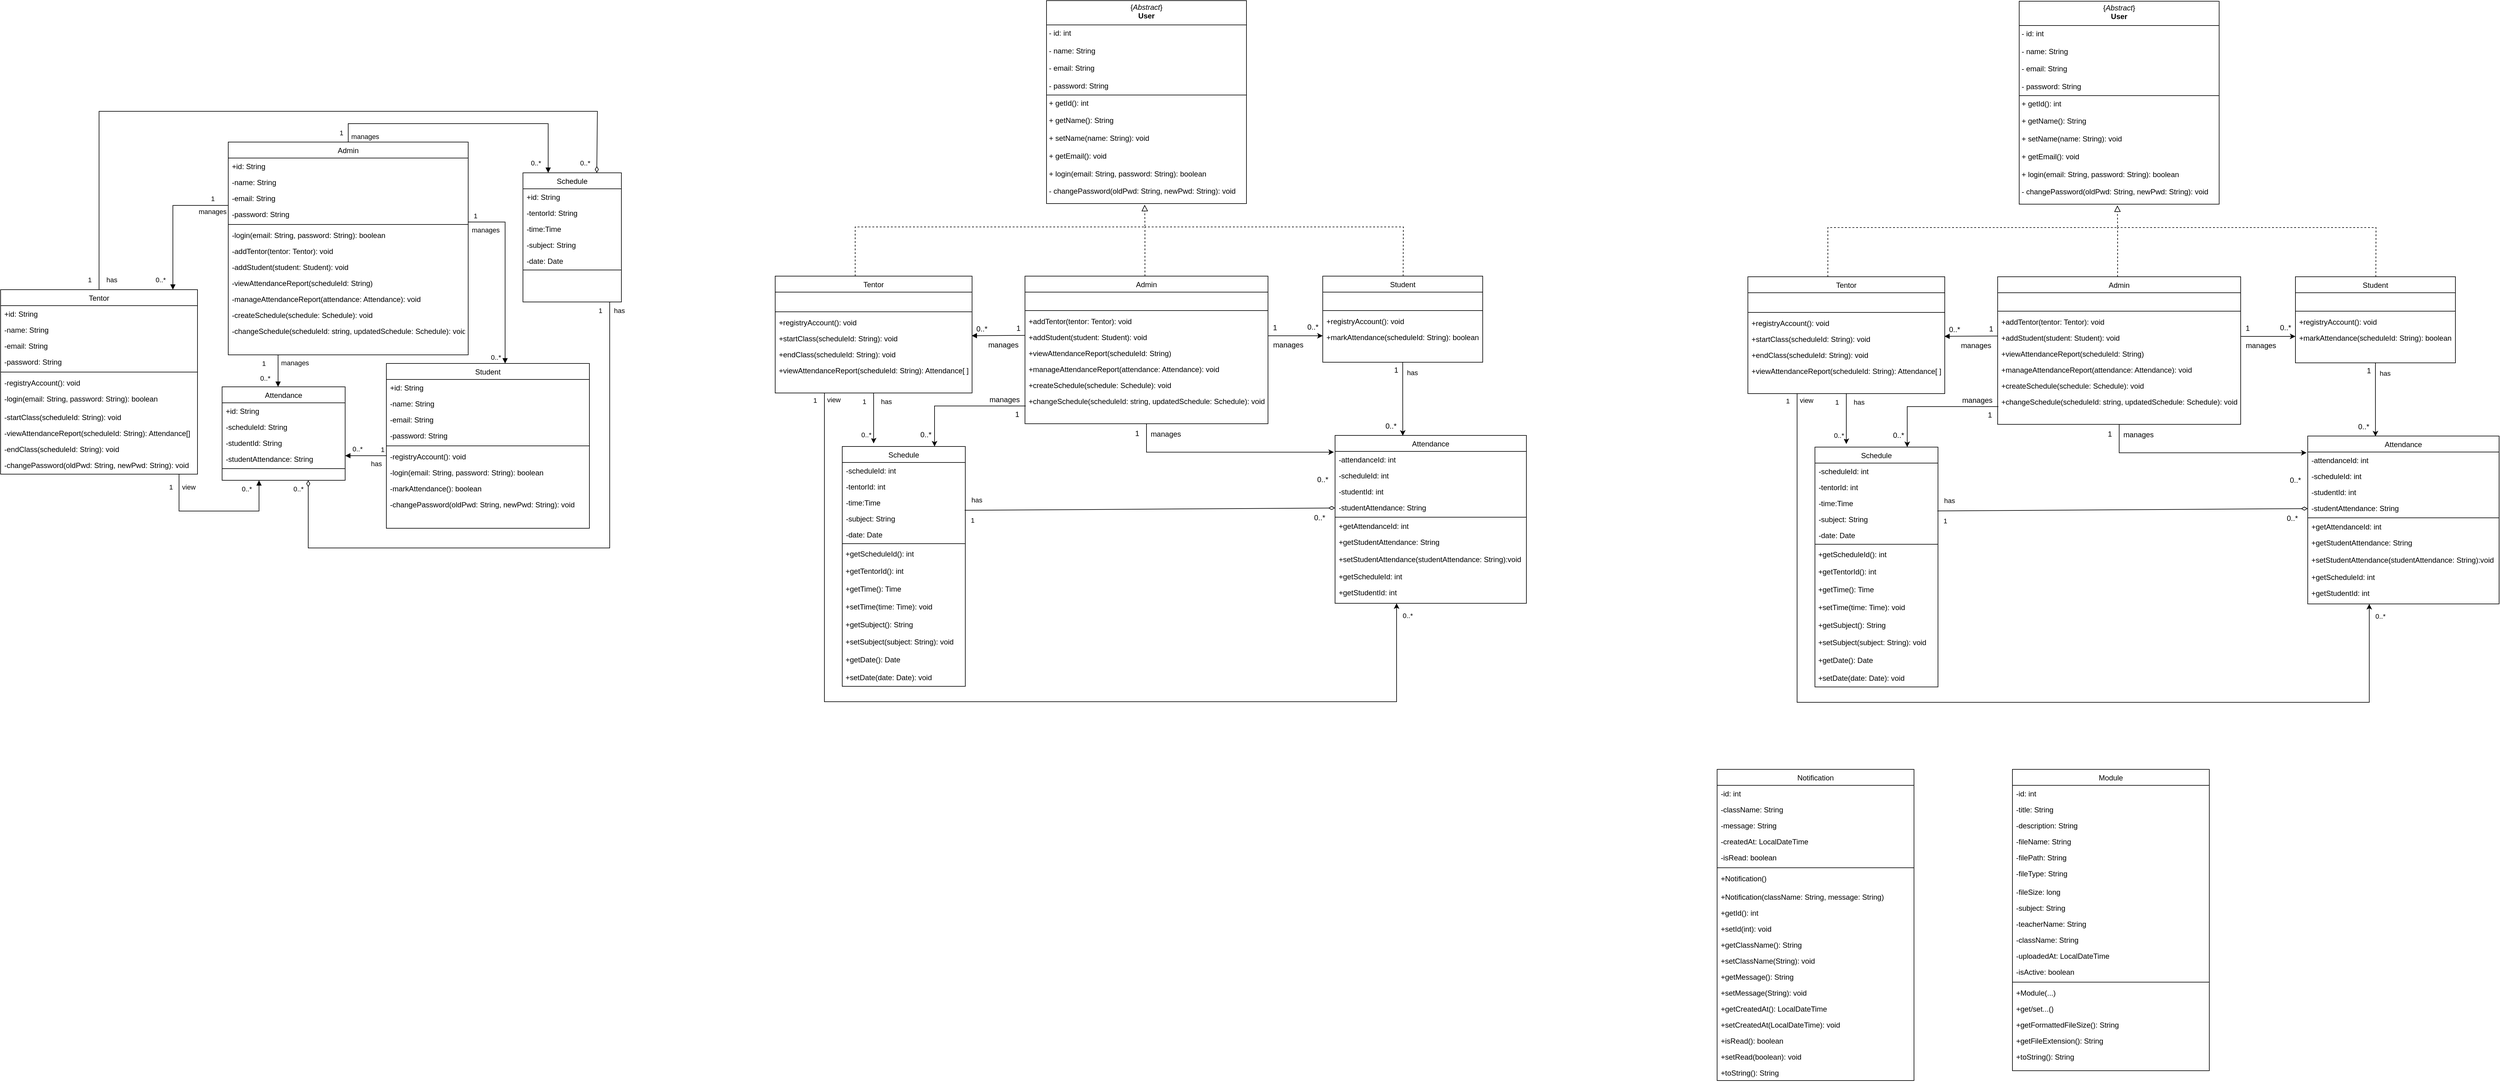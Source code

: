<mxfile version="27.2.0" pages="3">
  <diagram id="C5RBs43oDa-KdzZeNtuy" name="Page-1">
    <mxGraphModel grid="1" page="0" gridSize="10" guides="1" tooltips="1" connect="1" arrows="1" fold="1" pageScale="1" pageWidth="827" pageHeight="1169" math="0" shadow="0">
      <root>
        <mxCell id="WIyWlLk6GJQsqaUBKTNV-0" />
        <mxCell id="WIyWlLk6GJQsqaUBKTNV-1" parent="WIyWlLk6GJQsqaUBKTNV-0" />
        <mxCell id="zkfFHV4jXpPFQw0GAbJ--6" value="Tentor" style="swimlane;fontStyle=0;align=center;verticalAlign=top;childLayout=stackLayout;horizontal=1;startSize=26;horizontalStack=0;resizeParent=1;resizeLast=0;collapsible=1;marginBottom=0;rounded=0;shadow=0;strokeWidth=1;" vertex="1" parent="WIyWlLk6GJQsqaUBKTNV-1">
          <mxGeometry x="-80" y="340" width="320" height="300" as="geometry">
            <mxRectangle x="130" y="380" width="160" height="26" as="alternateBounds" />
          </mxGeometry>
        </mxCell>
        <mxCell id="zkfFHV4jXpPFQw0GAbJ--7" value="+id: String" style="text;align=left;verticalAlign=top;spacingLeft=4;spacingRight=4;overflow=hidden;rotatable=0;points=[[0,0.5],[1,0.5]];portConstraint=eastwest;" vertex="1" parent="zkfFHV4jXpPFQw0GAbJ--6">
          <mxGeometry y="26" width="320" height="26" as="geometry" />
        </mxCell>
        <mxCell id="zkfFHV4jXpPFQw0GAbJ--8" value="-name: String" style="text;align=left;verticalAlign=top;spacingLeft=4;spacingRight=4;overflow=hidden;rotatable=0;points=[[0,0.5],[1,0.5]];portConstraint=eastwest;rounded=0;shadow=0;html=0;" vertex="1" parent="zkfFHV4jXpPFQw0GAbJ--6">
          <mxGeometry y="52" width="320" height="26" as="geometry" />
        </mxCell>
        <mxCell id="E6RZmjmbUKoRPo3Ct1we-0" value="-email: String" style="text;align=left;verticalAlign=top;spacingLeft=4;spacingRight=4;overflow=hidden;rotatable=0;points=[[0,0.5],[1,0.5]];portConstraint=eastwest;rounded=0;shadow=0;html=0;" vertex="1" parent="zkfFHV4jXpPFQw0GAbJ--6">
          <mxGeometry y="78" width="320" height="26" as="geometry" />
        </mxCell>
        <mxCell id="zkfFHV4jXpPFQw0GAbJ--11" value="-password: String" style="text;align=left;verticalAlign=top;spacingLeft=4;spacingRight=4;overflow=hidden;rotatable=0;points=[[0,0.5],[1,0.5]];portConstraint=eastwest;" vertex="1" parent="zkfFHV4jXpPFQw0GAbJ--6">
          <mxGeometry y="104" width="320" height="26" as="geometry" />
        </mxCell>
        <mxCell id="zkfFHV4jXpPFQw0GAbJ--9" value="" style="line;html=1;strokeWidth=1;align=left;verticalAlign=middle;spacingTop=-1;spacingLeft=3;spacingRight=3;rotatable=0;labelPosition=right;points=[];portConstraint=eastwest;" vertex="1" parent="zkfFHV4jXpPFQw0GAbJ--6">
          <mxGeometry y="130" width="320" height="8" as="geometry" />
        </mxCell>
        <mxCell id="E6RZmjmbUKoRPo3Ct1we-1" value="-registryAccount(): void" style="text;align=left;verticalAlign=top;spacingLeft=4;spacingRight=4;overflow=hidden;rotatable=0;points=[[0,0.5],[1,0.5]];portConstraint=eastwest;rounded=0;shadow=0;html=0;" vertex="1" parent="zkfFHV4jXpPFQw0GAbJ--6">
          <mxGeometry y="138" width="320" height="26" as="geometry" />
        </mxCell>
        <mxCell id="E6RZmjmbUKoRPo3Ct1we-2" value="-login(email: String, password: String): boolean" style="text;align=left;verticalAlign=top;spacingLeft=4;spacingRight=4;overflow=hidden;rotatable=0;points=[[0,0.5],[1,0.5]];portConstraint=eastwest;rounded=0;shadow=0;html=0;" vertex="1" parent="zkfFHV4jXpPFQw0GAbJ--6">
          <mxGeometry y="164" width="320" height="30" as="geometry" />
        </mxCell>
        <mxCell id="E6RZmjmbUKoRPo3Ct1we-3" value="-startClass(scheduleId: String): void" style="text;align=left;verticalAlign=top;spacingLeft=4;spacingRight=4;overflow=hidden;rotatable=0;points=[[0,0.5],[1,0.5]];portConstraint=eastwest;rounded=0;shadow=0;html=0;" vertex="1" parent="zkfFHV4jXpPFQw0GAbJ--6">
          <mxGeometry y="194" width="320" height="26" as="geometry" />
        </mxCell>
        <mxCell id="E6RZmjmbUKoRPo3Ct1we-5" value="-viewAttendanceReport(scheduleId: String): Attendance[]" style="text;align=left;verticalAlign=top;spacingLeft=4;spacingRight=4;overflow=hidden;rotatable=0;points=[[0,0.5],[1,0.5]];portConstraint=eastwest;rounded=0;shadow=0;html=0;" vertex="1" parent="zkfFHV4jXpPFQw0GAbJ--6">
          <mxGeometry y="220" width="320" height="26" as="geometry" />
        </mxCell>
        <mxCell id="E6RZmjmbUKoRPo3Ct1we-29" value="-endClass(scheduleId: String): void" style="text;align=left;verticalAlign=top;spacingLeft=4;spacingRight=4;overflow=hidden;rotatable=0;points=[[0,0.5],[1,0.5]];portConstraint=eastwest;rounded=0;shadow=0;html=0;" vertex="1" parent="zkfFHV4jXpPFQw0GAbJ--6">
          <mxGeometry y="246" width="320" height="26" as="geometry" />
        </mxCell>
        <mxCell id="E6RZmjmbUKoRPo3Ct1we-30" value="-changePassword(oldPwd: String, newPwd: String): void" style="text;align=left;verticalAlign=top;spacingLeft=4;spacingRight=4;overflow=hidden;rotatable=0;points=[[0,0.5],[1,0.5]];portConstraint=eastwest;rounded=0;shadow=0;html=0;" vertex="1" parent="zkfFHV4jXpPFQw0GAbJ--6">
          <mxGeometry y="272" width="320" height="26" as="geometry" />
        </mxCell>
        <mxCell id="zkfFHV4jXpPFQw0GAbJ--17" value="Admin" style="swimlane;fontStyle=0;align=center;verticalAlign=top;childLayout=stackLayout;horizontal=1;startSize=26;horizontalStack=0;resizeParent=1;resizeLast=0;collapsible=1;marginBottom=0;rounded=0;shadow=0;strokeWidth=1;" vertex="1" parent="WIyWlLk6GJQsqaUBKTNV-1">
          <mxGeometry x="290" y="100" width="390" height="346" as="geometry">
            <mxRectangle x="550" y="140" width="160" height="26" as="alternateBounds" />
          </mxGeometry>
        </mxCell>
        <mxCell id="UR0wuuyweRZ6fGJws9zJ-26" value="+id: String" style="text;align=left;verticalAlign=top;spacingLeft=4;spacingRight=4;overflow=hidden;rotatable=0;points=[[0,0.5],[1,0.5]];portConstraint=eastwest;" vertex="1" parent="zkfFHV4jXpPFQw0GAbJ--17">
          <mxGeometry y="26" width="390" height="26" as="geometry" />
        </mxCell>
        <mxCell id="UR0wuuyweRZ6fGJws9zJ-27" value="-name: String" style="text;align=left;verticalAlign=top;spacingLeft=4;spacingRight=4;overflow=hidden;rotatable=0;points=[[0,0.5],[1,0.5]];portConstraint=eastwest;rounded=0;shadow=0;html=0;" vertex="1" parent="zkfFHV4jXpPFQw0GAbJ--17">
          <mxGeometry y="52" width="390" height="26" as="geometry" />
        </mxCell>
        <mxCell id="UR0wuuyweRZ6fGJws9zJ-29" value="-email: String" style="text;align=left;verticalAlign=top;spacingLeft=4;spacingRight=4;overflow=hidden;rotatable=0;points=[[0,0.5],[1,0.5]];portConstraint=eastwest;rounded=0;shadow=0;html=0;" vertex="1" parent="zkfFHV4jXpPFQw0GAbJ--17">
          <mxGeometry y="78" width="390" height="26" as="geometry" />
        </mxCell>
        <mxCell id="UR0wuuyweRZ6fGJws9zJ-28" value="-password: String" style="text;align=left;verticalAlign=top;spacingLeft=4;spacingRight=4;overflow=hidden;rotatable=0;points=[[0,0.5],[1,0.5]];portConstraint=eastwest;" vertex="1" parent="zkfFHV4jXpPFQw0GAbJ--17">
          <mxGeometry y="104" width="390" height="26" as="geometry" />
        </mxCell>
        <mxCell id="zkfFHV4jXpPFQw0GAbJ--23" value="" style="line;html=1;strokeWidth=1;align=left;verticalAlign=middle;spacingTop=-1;spacingLeft=3;spacingRight=3;rotatable=0;labelPosition=right;points=[];portConstraint=eastwest;" vertex="1" parent="zkfFHV4jXpPFQw0GAbJ--17">
          <mxGeometry y="130" width="390" height="8" as="geometry" />
        </mxCell>
        <mxCell id="UR0wuuyweRZ6fGJws9zJ-22" value="-login(email: String, password: String): boolean" style="text;align=left;verticalAlign=top;spacingLeft=4;spacingRight=4;overflow=hidden;rotatable=0;points=[[0,0.5],[1,0.5]];portConstraint=eastwest;rounded=0;shadow=0;html=0;" vertex="1" parent="zkfFHV4jXpPFQw0GAbJ--17">
          <mxGeometry y="138" width="390" height="26" as="geometry" />
        </mxCell>
        <mxCell id="UR0wuuyweRZ6fGJws9zJ-23" value="-addTentor(tentor: Tentor): void" style="text;align=left;verticalAlign=top;spacingLeft=4;spacingRight=4;overflow=hidden;rotatable=0;points=[[0,0.5],[1,0.5]];portConstraint=eastwest;rounded=0;shadow=0;html=0;" vertex="1" parent="zkfFHV4jXpPFQw0GAbJ--17">
          <mxGeometry y="164" width="390" height="26" as="geometry" />
        </mxCell>
        <mxCell id="jQXPm4WTpGA7Mx2TVCdY-0" value="-addStudent(student: Student): void" style="text;align=left;verticalAlign=top;spacingLeft=4;spacingRight=4;overflow=hidden;rotatable=0;points=[[0,0.5],[1,0.5]];portConstraint=eastwest;" vertex="1" parent="zkfFHV4jXpPFQw0GAbJ--17">
          <mxGeometry y="190" width="390" height="26" as="geometry" />
        </mxCell>
        <mxCell id="jQXPm4WTpGA7Mx2TVCdY-1" value="-viewAttendanceReport(scheduleId: String)" style="text;align=left;verticalAlign=top;spacingLeft=4;spacingRight=4;overflow=hidden;rotatable=0;points=[[0,0.5],[1,0.5]];portConstraint=eastwest;" vertex="1" parent="zkfFHV4jXpPFQw0GAbJ--17">
          <mxGeometry y="216" width="390" height="26" as="geometry" />
        </mxCell>
        <mxCell id="UR0wuuyweRZ6fGJws9zJ-24" value="-manageAttendanceReport(attendance: Attendance): void" style="text;align=left;verticalAlign=top;spacingLeft=4;spacingRight=4;overflow=hidden;rotatable=0;points=[[0,0.5],[1,0.5]];portConstraint=eastwest;" vertex="1" parent="zkfFHV4jXpPFQw0GAbJ--17">
          <mxGeometry y="242" width="390" height="26" as="geometry" />
        </mxCell>
        <mxCell id="jQXPm4WTpGA7Mx2TVCdY-4" value="-createSchedule(schedule: Schedule): void" style="text;align=left;verticalAlign=top;spacingLeft=4;spacingRight=4;overflow=hidden;rotatable=0;points=[[0,0.5],[1,0.5]];portConstraint=eastwest;" vertex="1" parent="zkfFHV4jXpPFQw0GAbJ--17">
          <mxGeometry y="268" width="390" height="26" as="geometry" />
        </mxCell>
        <mxCell id="jQXPm4WTpGA7Mx2TVCdY-5" value="-changeSchedule(scheduleId: string, updatedSchedule: Schedule): void" style="text;align=left;verticalAlign=top;spacingLeft=4;spacingRight=4;overflow=hidden;rotatable=0;points=[[0,0.5],[1,0.5]];portConstraint=eastwest;" vertex="1" parent="zkfFHV4jXpPFQw0GAbJ--17">
          <mxGeometry y="294" width="390" height="26" as="geometry" />
        </mxCell>
        <mxCell id="E6RZmjmbUKoRPo3Ct1we-6" value="Schedule" style="swimlane;fontStyle=0;align=center;verticalAlign=top;childLayout=stackLayout;horizontal=1;startSize=26;horizontalStack=0;resizeParent=1;resizeLast=0;collapsible=1;marginBottom=0;rounded=0;shadow=0;strokeWidth=1;" vertex="1" parent="WIyWlLk6GJQsqaUBKTNV-1">
          <mxGeometry x="769" y="150" width="160" height="210" as="geometry">
            <mxRectangle x="340" y="380" width="170" height="26" as="alternateBounds" />
          </mxGeometry>
        </mxCell>
        <mxCell id="E6RZmjmbUKoRPo3Ct1we-7" value="+id: String&#xa;" style="text;align=left;verticalAlign=top;spacingLeft=4;spacingRight=4;overflow=hidden;rotatable=0;points=[[0,0.5],[1,0.5]];portConstraint=eastwest;" vertex="1" parent="E6RZmjmbUKoRPo3Ct1we-6">
          <mxGeometry y="26" width="160" height="26" as="geometry" />
        </mxCell>
        <mxCell id="M17X0NNTFNz8LRx9451q-1" value="-tentorId: String" style="text;align=left;verticalAlign=top;spacingLeft=4;spacingRight=4;overflow=hidden;rotatable=0;points=[[0,0.5],[1,0.5]];portConstraint=eastwest;" vertex="1" parent="E6RZmjmbUKoRPo3Ct1we-6">
          <mxGeometry y="52" width="160" height="26" as="geometry" />
        </mxCell>
        <mxCell id="M17X0NNTFNz8LRx9451q-4" value="-time:Time" style="text;align=left;verticalAlign=top;spacingLeft=4;spacingRight=4;overflow=hidden;rotatable=0;points=[[0,0.5],[1,0.5]];portConstraint=eastwest;" vertex="1" parent="E6RZmjmbUKoRPo3Ct1we-6">
          <mxGeometry y="78" width="160" height="26" as="geometry" />
        </mxCell>
        <mxCell id="RaPOwLqhXwqDGlFHQXez-26" value="-subject: String" style="text;align=left;verticalAlign=top;spacingLeft=4;spacingRight=4;overflow=hidden;rotatable=0;points=[[0,0.5],[1,0.5]];portConstraint=eastwest;" vertex="1" parent="E6RZmjmbUKoRPo3Ct1we-6">
          <mxGeometry y="104" width="160" height="26" as="geometry" />
        </mxCell>
        <mxCell id="M17X0NNTFNz8LRx9451q-3" value="-date: Date" style="text;align=left;verticalAlign=top;spacingLeft=4;spacingRight=4;overflow=hidden;rotatable=0;points=[[0,0.5],[1,0.5]];portConstraint=eastwest;" vertex="1" parent="E6RZmjmbUKoRPo3Ct1we-6">
          <mxGeometry y="130" width="160" height="26" as="geometry" />
        </mxCell>
        <mxCell id="E6RZmjmbUKoRPo3Ct1we-8" value="" style="line;html=1;strokeWidth=1;align=left;verticalAlign=middle;spacingTop=-1;spacingLeft=3;spacingRight=3;rotatable=0;labelPosition=right;points=[];portConstraint=eastwest;" vertex="1" parent="E6RZmjmbUKoRPo3Ct1we-6">
          <mxGeometry y="156" width="160" height="4" as="geometry" />
        </mxCell>
        <mxCell id="UR0wuuyweRZ6fGJws9zJ-10" value="Student" style="swimlane;fontStyle=0;align=center;verticalAlign=top;childLayout=stackLayout;horizontal=1;startSize=26;horizontalStack=0;resizeParent=1;resizeLast=0;collapsible=1;marginBottom=0;rounded=0;shadow=0;strokeWidth=1;" vertex="1" parent="WIyWlLk6GJQsqaUBKTNV-1">
          <mxGeometry x="547" y="460" width="330" height="268" as="geometry">
            <mxRectangle x="130" y="380" width="160" height="26" as="alternateBounds" />
          </mxGeometry>
        </mxCell>
        <mxCell id="IKByFVpRujsDtvxvWB1E-10" value="+id: String" style="text;align=left;verticalAlign=top;spacingLeft=4;spacingRight=4;overflow=hidden;rotatable=0;points=[[0,0.5],[1,0.5]];portConstraint=eastwest;" vertex="1" parent="UR0wuuyweRZ6fGJws9zJ-10">
          <mxGeometry y="26" width="330" height="26" as="geometry" />
        </mxCell>
        <mxCell id="UR0wuuyweRZ6fGJws9zJ-12" value="-name: String" style="text;align=left;verticalAlign=top;spacingLeft=4;spacingRight=4;overflow=hidden;rotatable=0;points=[[0,0.5],[1,0.5]];portConstraint=eastwest;rounded=0;shadow=0;html=0;" vertex="1" parent="UR0wuuyweRZ6fGJws9zJ-10">
          <mxGeometry y="52" width="330" height="26" as="geometry" />
        </mxCell>
        <mxCell id="UR0wuuyweRZ6fGJws9zJ-14" value="-email: String" style="text;align=left;verticalAlign=top;spacingLeft=4;spacingRight=4;overflow=hidden;rotatable=0;points=[[0,0.5],[1,0.5]];portConstraint=eastwest;rounded=0;shadow=0;html=0;" vertex="1" parent="UR0wuuyweRZ6fGJws9zJ-10">
          <mxGeometry y="78" width="330" height="26" as="geometry" />
        </mxCell>
        <mxCell id="UR0wuuyweRZ6fGJws9zJ-13" value="-password: String" style="text;align=left;verticalAlign=top;spacingLeft=4;spacingRight=4;overflow=hidden;rotatable=0;points=[[0,0.5],[1,0.5]];portConstraint=eastwest;" vertex="1" parent="UR0wuuyweRZ6fGJws9zJ-10">
          <mxGeometry y="104" width="330" height="26" as="geometry" />
        </mxCell>
        <mxCell id="UR0wuuyweRZ6fGJws9zJ-15" value="" style="line;html=1;strokeWidth=1;align=left;verticalAlign=middle;spacingTop=-1;spacingLeft=3;spacingRight=3;rotatable=0;labelPosition=right;points=[];portConstraint=eastwest;" vertex="1" parent="UR0wuuyweRZ6fGJws9zJ-10">
          <mxGeometry y="130" width="330" height="8" as="geometry" />
        </mxCell>
        <mxCell id="UR0wuuyweRZ6fGJws9zJ-16" value="-registryAccount(): void" style="text;align=left;verticalAlign=top;spacingLeft=4;spacingRight=4;overflow=hidden;rotatable=0;points=[[0,0.5],[1,0.5]];portConstraint=eastwest;rounded=0;shadow=0;html=0;" vertex="1" parent="UR0wuuyweRZ6fGJws9zJ-10">
          <mxGeometry y="138" width="330" height="26" as="geometry" />
        </mxCell>
        <mxCell id="UR0wuuyweRZ6fGJws9zJ-17" value="-login(email: String, password: String): boolean" style="text;align=left;verticalAlign=top;spacingLeft=4;spacingRight=4;overflow=hidden;rotatable=0;points=[[0,0.5],[1,0.5]];portConstraint=eastwest;rounded=0;shadow=0;html=0;" vertex="1" parent="UR0wuuyweRZ6fGJws9zJ-10">
          <mxGeometry y="164" width="330" height="26" as="geometry" />
        </mxCell>
        <mxCell id="UR0wuuyweRZ6fGJws9zJ-18" value="-markAttendance(): boolean" style="text;align=left;verticalAlign=top;spacingLeft=4;spacingRight=4;overflow=hidden;rotatable=0;points=[[0,0.5],[1,0.5]];portConstraint=eastwest;rounded=0;shadow=0;html=0;" vertex="1" parent="UR0wuuyweRZ6fGJws9zJ-10">
          <mxGeometry y="190" width="330" height="26" as="geometry" />
        </mxCell>
        <mxCell id="UR0wuuyweRZ6fGJws9zJ-20" value="-changePassword(oldPwd: String, newPwd: String): void" style="text;align=left;verticalAlign=top;spacingLeft=4;spacingRight=4;overflow=hidden;rotatable=0;points=[[0,0.5],[1,0.5]];portConstraint=eastwest;rounded=0;shadow=0;html=0;" vertex="1" parent="UR0wuuyweRZ6fGJws9zJ-10">
          <mxGeometry y="216" width="330" height="26" as="geometry" />
        </mxCell>
        <mxCell id="E6RZmjmbUKoRPo3Ct1we-9" value="Attendance" style="swimlane;fontStyle=0;align=center;verticalAlign=top;childLayout=stackLayout;horizontal=1;startSize=26;horizontalStack=0;resizeParent=1;resizeLast=0;collapsible=1;marginBottom=0;rounded=0;shadow=0;strokeWidth=1;" vertex="1" parent="WIyWlLk6GJQsqaUBKTNV-1">
          <mxGeometry x="280" y="498" width="200" height="152" as="geometry">
            <mxRectangle x="340" y="380" width="170" height="26" as="alternateBounds" />
          </mxGeometry>
        </mxCell>
        <mxCell id="E6RZmjmbUKoRPo3Ct1we-10" value="+id: String" style="text;align=left;verticalAlign=top;spacingLeft=4;spacingRight=4;overflow=hidden;rotatable=0;points=[[0,0.5],[1,0.5]];portConstraint=eastwest;" vertex="1" parent="E6RZmjmbUKoRPo3Ct1we-9">
          <mxGeometry y="26" width="200" height="26" as="geometry" />
        </mxCell>
        <mxCell id="E6RZmjmbUKoRPo3Ct1we-36" value="-scheduleId: String" style="text;align=left;verticalAlign=top;spacingLeft=4;spacingRight=4;overflow=hidden;rotatable=0;points=[[0,0.5],[1,0.5]];portConstraint=eastwest;" vertex="1" parent="E6RZmjmbUKoRPo3Ct1we-9">
          <mxGeometry y="52" width="200" height="26" as="geometry" />
        </mxCell>
        <mxCell id="E6RZmjmbUKoRPo3Ct1we-34" value="-studentId: String" style="text;align=left;verticalAlign=top;spacingLeft=4;spacingRight=4;overflow=hidden;rotatable=0;points=[[0,0.5],[1,0.5]];portConstraint=eastwest;" vertex="1" parent="E6RZmjmbUKoRPo3Ct1we-9">
          <mxGeometry y="78" width="200" height="26" as="geometry" />
        </mxCell>
        <mxCell id="E6RZmjmbUKoRPo3Ct1we-35" value="-studentAttendance: String" style="text;align=left;verticalAlign=top;spacingLeft=4;spacingRight=4;overflow=hidden;rotatable=0;points=[[0,0.5],[1,0.5]];portConstraint=eastwest;" vertex="1" parent="E6RZmjmbUKoRPo3Ct1we-9">
          <mxGeometry y="104" width="200" height="28" as="geometry" />
        </mxCell>
        <mxCell id="E6RZmjmbUKoRPo3Ct1we-11" value="" style="line;html=1;strokeWidth=1;align=left;verticalAlign=middle;spacingTop=-1;spacingLeft=3;spacingRight=3;rotatable=0;labelPosition=right;points=[];portConstraint=eastwest;" vertex="1" parent="E6RZmjmbUKoRPo3Ct1we-9">
          <mxGeometry y="132" width="200" height="2" as="geometry" />
        </mxCell>
        <mxCell id="UR0wuuyweRZ6fGJws9zJ-30" value="manages" style="endArrow=block;endFill=1;html=1;edgeStyle=orthogonalEdgeStyle;align=left;verticalAlign=top;rounded=0;" edge="1" parent="WIyWlLk6GJQsqaUBKTNV-1" source="zkfFHV4jXpPFQw0GAbJ--17" target="UR0wuuyweRZ6fGJws9zJ-10">
          <mxGeometry x="-0.971" relative="1" as="geometry">
            <mxPoint x="630" y="386" as="sourcePoint" />
            <mxPoint x="750" y="386" as="targetPoint" />
            <Array as="points">
              <mxPoint x="740" y="230" />
              <mxPoint x="740" y="670" />
            </Array>
            <mxPoint as="offset" />
          </mxGeometry>
        </mxCell>
        <mxCell id="RaPOwLqhXwqDGlFHQXez-7" value="manages" style="endArrow=block;endFill=1;html=1;edgeStyle=orthogonalEdgeStyle;align=left;verticalAlign=top;rounded=0;" edge="1" parent="WIyWlLk6GJQsqaUBKTNV-1" source="zkfFHV4jXpPFQw0GAbJ--17" target="zkfFHV4jXpPFQw0GAbJ--6">
          <mxGeometry x="-0.559" y="-3" relative="1" as="geometry">
            <mxPoint x="380" y="730" as="sourcePoint" />
            <mxPoint x="970" y="730" as="targetPoint" />
            <mxPoint as="offset" />
            <Array as="points">
              <mxPoint x="200" y="203" />
            </Array>
          </mxGeometry>
        </mxCell>
        <mxCell id="RaPOwLqhXwqDGlFHQXez-9" value="&amp;nbsp;manages" style="endArrow=block;endFill=1;html=1;edgeStyle=orthogonalEdgeStyle;align=left;verticalAlign=top;rounded=0;" edge="1" parent="WIyWlLk6GJQsqaUBKTNV-1" source="zkfFHV4jXpPFQw0GAbJ--17" target="E6RZmjmbUKoRPo3Ct1we-6">
          <mxGeometry x="-0.897" relative="1" as="geometry">
            <mxPoint x="740" y="540" as="sourcePoint" />
            <mxPoint x="1040" y="694" as="targetPoint" />
            <Array as="points">
              <mxPoint x="485" y="70" />
              <mxPoint x="810" y="70" />
            </Array>
            <mxPoint as="offset" />
          </mxGeometry>
        </mxCell>
        <mxCell id="RaPOwLqhXwqDGlFHQXez-15" value="&amp;nbsp;manages" style="endArrow=block;endFill=1;html=1;edgeStyle=orthogonalEdgeStyle;align=left;verticalAlign=top;rounded=0;" edge="1" parent="WIyWlLk6GJQsqaUBKTNV-1">
          <mxGeometry x="-1" relative="1" as="geometry">
            <mxPoint x="370.966" y="446" as="sourcePoint" />
            <mxPoint x="370.966" y="498.0" as="targetPoint" />
            <Array as="points">
              <mxPoint x="371" y="470" />
              <mxPoint x="371" y="470" />
            </Array>
          </mxGeometry>
        </mxCell>
        <mxCell id="RaPOwLqhXwqDGlFHQXez-17" value="&amp;nbsp;view" style="endArrow=block;endFill=1;html=1;edgeStyle=orthogonalEdgeStyle;align=left;verticalAlign=top;rounded=0;" edge="1" parent="WIyWlLk6GJQsqaUBKTNV-1" source="zkfFHV4jXpPFQw0GAbJ--6" target="E6RZmjmbUKoRPo3Ct1we-9">
          <mxGeometry x="-0.939" relative="1" as="geometry">
            <mxPoint x="510" y="790.094" as="sourcePoint" />
            <mxPoint x="1260" y="790" as="targetPoint" />
            <Array as="points">
              <mxPoint x="210" y="700" />
              <mxPoint x="340" y="700" />
            </Array>
            <mxPoint as="offset" />
          </mxGeometry>
        </mxCell>
        <mxCell id="D_IOCW-Fgrdr4dUoV-Uc-2" value="1" style="edgeLabel;resizable=0;html=1;align=left;verticalAlign=bottom;" connectable="0" vertex="1" parent="WIyWlLk6GJQsqaUBKTNV-1">
          <mxGeometry x="216" y="721" as="geometry">
            <mxPoint x="-24" y="-52" as="offset" />
          </mxGeometry>
        </mxCell>
        <mxCell id="D_IOCW-Fgrdr4dUoV-Uc-3" value="1" style="edgeLabel;resizable=0;html=1;align=left;verticalAlign=bottom;" connectable="0" vertex="1" parent="WIyWlLk6GJQsqaUBKTNV-1">
          <mxGeometry x="220" y="694" as="geometry">
            <mxPoint x="123" y="-226" as="offset" />
          </mxGeometry>
        </mxCell>
        <mxCell id="D_IOCW-Fgrdr4dUoV-Uc-4" value="1" style="edgeLabel;resizable=0;html=1;align=left;verticalAlign=bottom;" connectable="0" vertex="1" parent="WIyWlLk6GJQsqaUBKTNV-1">
          <mxGeometry x="260" y="200" as="geometry" />
        </mxCell>
        <mxCell id="D_IOCW-Fgrdr4dUoV-Uc-5" value="1" style="edgeLabel;resizable=0;html=1;align=left;verticalAlign=bottom;" connectable="0" vertex="1" parent="WIyWlLk6GJQsqaUBKTNV-1">
          <mxGeometry x="477" y="85" as="geometry">
            <mxPoint x="-8" y="8" as="offset" />
          </mxGeometry>
        </mxCell>
        <mxCell id="IKByFVpRujsDtvxvWB1E-0" value="1" style="edgeLabel;resizable=0;html=1;align=left;verticalAlign=bottom;" connectable="0" vertex="1" parent="WIyWlLk6GJQsqaUBKTNV-1">
          <mxGeometry x="460" y="80" as="geometry">
            <mxPoint x="227" y="148" as="offset" />
          </mxGeometry>
        </mxCell>
        <mxCell id="wX89SvqDALC8OpTVvshg-1" value="&lt;span style=&quot;color: rgb(0, 0, 0); font-family: Helvetica; font-size: 11px; font-style: normal; font-variant-ligatures: normal; font-variant-caps: normal; font-weight: 400; letter-spacing: normal; orphans: 2; text-align: left; text-indent: 0px; text-transform: none; widows: 2; word-spacing: 0px; -webkit-text-stroke-width: 0px; white-space: nowrap; background-color: rgb(255, 255, 255); text-decoration-thickness: initial; text-decoration-style: initial; text-decoration-color: initial; float: none; display: inline !important;&quot;&gt;0..*&lt;/span&gt;" style="text;whiteSpace=wrap;html=1;" vertex="1" parent="WIyWlLk6GJQsqaUBKTNV-1">
          <mxGeometry x="310" y="650" width="20" height="20" as="geometry" />
        </mxCell>
        <mxCell id="wX89SvqDALC8OpTVvshg-4" value="&lt;span style=&quot;color: rgb(0, 0, 0); font-family: Helvetica; font-size: 11px; font-style: normal; font-variant-ligatures: normal; font-variant-caps: normal; font-weight: 400; letter-spacing: normal; orphans: 2; text-align: left; text-indent: 0px; text-transform: none; widows: 2; word-spacing: 0px; -webkit-text-stroke-width: 0px; white-space: nowrap; background-color: rgb(255, 255, 255); text-decoration-thickness: initial; text-decoration-style: initial; text-decoration-color: initial; float: none; display: inline !important;&quot;&gt;0..*&lt;/span&gt;" style="text;whiteSpace=wrap;html=1;" vertex="1" parent="WIyWlLk6GJQsqaUBKTNV-1">
          <mxGeometry x="860" y="120" width="30" height="10" as="geometry" />
        </mxCell>
        <mxCell id="wX89SvqDALC8OpTVvshg-10" value="" style="endArrow=none;startArrow=diamondThin;endFill=0;startFill=0;html=1;verticalAlign=bottom;labelBackgroundColor=none;strokeWidth=1;startSize=8;endSize=8;rounded=0;entryX=0.5;entryY=0;entryDx=0;entryDy=0;exitX=0.75;exitY=0;exitDx=0;exitDy=0;" edge="1" parent="WIyWlLk6GJQsqaUBKTNV-1" source="E6RZmjmbUKoRPo3Ct1we-6" target="zkfFHV4jXpPFQw0GAbJ--6">
          <mxGeometry width="160" relative="1" as="geometry">
            <mxPoint x="929" y="360" as="sourcePoint" />
            <mxPoint x="1089" y="360" as="targetPoint" />
            <Array as="points">
              <mxPoint x="890" y="50" />
              <mxPoint x="80" y="50" />
            </Array>
          </mxGeometry>
        </mxCell>
        <mxCell id="IKByFVpRujsDtvxvWB1E-4" value="&lt;span style=&quot;color: rgb(0, 0, 0); font-family: Helvetica; font-size: 11px; font-style: normal; font-variant-ligatures: normal; font-variant-caps: normal; font-weight: 400; letter-spacing: normal; orphans: 2; text-align: left; text-indent: 0px; text-transform: none; widows: 2; word-spacing: 0px; -webkit-text-stroke-width: 0px; white-space: nowrap; background-color: rgb(255, 255, 255); text-decoration-thickness: initial; text-decoration-style: initial; text-decoration-color: initial; float: none; display: inline !important;&quot;&gt;1&lt;/span&gt;" style="text;whiteSpace=wrap;html=1;" vertex="1" parent="WIyWlLk6GJQsqaUBKTNV-1">
          <mxGeometry x="60" y="310" width="10" height="10" as="geometry" />
        </mxCell>
        <mxCell id="IKByFVpRujsDtvxvWB1E-5" value="&lt;span style=&quot;color: rgb(0, 0, 0); font-family: Helvetica; font-size: 11px; font-style: normal; font-variant-ligatures: normal; font-variant-caps: normal; font-weight: 400; letter-spacing: normal; orphans: 2; text-align: left; text-indent: 0px; text-transform: none; widows: 2; word-spacing: 0px; -webkit-text-stroke-width: 0px; white-space: nowrap; background-color: rgb(255, 255, 255); text-decoration-thickness: initial; text-decoration-style: initial; text-decoration-color: initial; float: none; display: inline !important;&quot;&gt;has&lt;/span&gt;" style="text;whiteSpace=wrap;html=1;" vertex="1" parent="WIyWlLk6GJQsqaUBKTNV-1">
          <mxGeometry x="90" y="310" width="30" height="10" as="geometry" />
        </mxCell>
        <mxCell id="IKByFVpRujsDtvxvWB1E-8" value="&lt;span style=&quot;color: rgb(0, 0, 0); font-family: Helvetica; font-size: 11px; font-style: normal; font-variant-ligatures: normal; font-variant-caps: normal; font-weight: 400; letter-spacing: normal; orphans: 2; text-align: left; text-indent: 0px; text-transform: none; widows: 2; word-spacing: 0px; -webkit-text-stroke-width: 0px; white-space: nowrap; background-color: rgb(255, 255, 255); text-decoration-thickness: initial; text-decoration-style: initial; text-decoration-color: initial; float: none; display: inline !important;&quot;&gt;0..*&lt;/span&gt;" style="text;whiteSpace=wrap;html=1;" vertex="1" parent="WIyWlLk6GJQsqaUBKTNV-1">
          <mxGeometry x="170" y="310" width="30" height="10" as="geometry" />
        </mxCell>
        <mxCell id="IKByFVpRujsDtvxvWB1E-12" value="&lt;span style=&quot;color: rgb(0, 0, 0); font-family: Helvetica; font-size: 11px; font-style: normal; font-variant-ligatures: normal; font-variant-caps: normal; font-weight: 400; letter-spacing: normal; orphans: 2; text-align: left; text-indent: 0px; text-transform: none; widows: 2; word-spacing: 0px; -webkit-text-stroke-width: 0px; white-space: nowrap; background-color: rgb(255, 255, 255); text-decoration-thickness: initial; text-decoration-style: initial; text-decoration-color: initial; float: none; display: inline !important;&quot;&gt;0..*&lt;/span&gt;" style="text;whiteSpace=wrap;html=1;" vertex="1" parent="WIyWlLk6GJQsqaUBKTNV-1">
          <mxGeometry x="780" y="120" width="30" height="10" as="geometry" />
        </mxCell>
        <mxCell id="IKByFVpRujsDtvxvWB1E-13" value="&lt;span style=&quot;color: rgb(0, 0, 0); font-family: Helvetica; font-size: 11px; font-style: normal; font-variant-ligatures: normal; font-variant-caps: normal; font-weight: 400; letter-spacing: normal; orphans: 2; text-align: left; text-indent: 0px; text-transform: none; widows: 2; word-spacing: 0px; -webkit-text-stroke-width: 0px; white-space: nowrap; background-color: rgb(255, 255, 255); text-decoration-thickness: initial; text-decoration-style: initial; text-decoration-color: initial; float: none; display: inline !important;&quot;&gt;0..*&lt;/span&gt;" style="text;whiteSpace=wrap;html=1;" vertex="1" parent="WIyWlLk6GJQsqaUBKTNV-1">
          <mxGeometry x="340" y="470" width="30" height="10" as="geometry" />
        </mxCell>
        <mxCell id="IKByFVpRujsDtvxvWB1E-14" value="" style="endArrow=none;startArrow=diamondThin;endFill=0;startFill=0;html=1;verticalAlign=bottom;labelBackgroundColor=none;strokeWidth=1;startSize=8;endSize=8;rounded=0;" edge="1" parent="WIyWlLk6GJQsqaUBKTNV-1">
          <mxGeometry width="160" relative="1" as="geometry">
            <mxPoint x="420" y="650" as="sourcePoint" />
            <mxPoint x="910" y="360" as="targetPoint" />
            <Array as="points">
              <mxPoint x="420" y="760" />
              <mxPoint x="910" y="760" />
            </Array>
          </mxGeometry>
        </mxCell>
        <mxCell id="IKByFVpRujsDtvxvWB1E-15" value="&lt;span style=&quot;color: rgb(0, 0, 0); font-family: Helvetica; font-size: 11px; font-style: normal; font-variant-ligatures: normal; font-variant-caps: normal; font-weight: 400; letter-spacing: normal; orphans: 2; text-align: left; text-indent: 0px; text-transform: none; widows: 2; word-spacing: 0px; -webkit-text-stroke-width: 0px; white-space: nowrap; background-color: rgb(255, 255, 255); text-decoration-thickness: initial; text-decoration-style: initial; text-decoration-color: initial; float: none; display: inline !important;&quot;&gt;1&lt;/span&gt;" style="text;whiteSpace=wrap;html=1;" vertex="1" parent="WIyWlLk6GJQsqaUBKTNV-1">
          <mxGeometry x="890" y="360" height="10" as="geometry" />
        </mxCell>
        <mxCell id="IKByFVpRujsDtvxvWB1E-17" value="&lt;span style=&quot;color: rgb(0, 0, 0); font-family: Helvetica; font-size: 11px; font-style: normal; font-variant-ligatures: normal; font-variant-caps: normal; font-weight: 400; letter-spacing: normal; orphans: 2; text-align: left; text-indent: 0px; text-transform: none; widows: 2; word-spacing: 0px; -webkit-text-stroke-width: 0px; white-space: nowrap; background-color: rgb(255, 255, 255); text-decoration-thickness: initial; text-decoration-style: initial; text-decoration-color: initial; float: none; display: inline !important;&quot;&gt;0..*&lt;/span&gt;" style="text;whiteSpace=wrap;html=1;" vertex="1" parent="WIyWlLk6GJQsqaUBKTNV-1">
          <mxGeometry x="715" y="436" width="30" height="10" as="geometry" />
        </mxCell>
        <mxCell id="IKByFVpRujsDtvxvWB1E-35" value="has" style="endArrow=block;endFill=1;html=1;edgeStyle=orthogonalEdgeStyle;align=left;verticalAlign=top;rounded=0;" edge="1" parent="WIyWlLk6GJQsqaUBKTNV-1" source="UR0wuuyweRZ6fGJws9zJ-10" target="E6RZmjmbUKoRPo3Ct1we-9">
          <mxGeometry x="-0.194" relative="1" as="geometry">
            <mxPoint x="320" y="690" as="sourcePoint" />
            <mxPoint x="480" y="700" as="targetPoint" />
            <Array as="points">
              <mxPoint x="500" y="610" />
              <mxPoint x="500" y="610" />
            </Array>
            <mxPoint as="offset" />
          </mxGeometry>
        </mxCell>
        <mxCell id="IKByFVpRujsDtvxvWB1E-36" value="1" style="edgeLabel;resizable=0;html=1;align=left;verticalAlign=bottom;" connectable="0" vertex="1" parent="WIyWlLk6GJQsqaUBKTNV-1">
          <mxGeometry x="560" y="660" as="geometry">
            <mxPoint x="-24" y="-52" as="offset" />
          </mxGeometry>
        </mxCell>
        <mxCell id="IKByFVpRujsDtvxvWB1E-37" value="&lt;span style=&quot;color: rgb(0, 0, 0); font-family: Helvetica; font-size: 11px; font-style: normal; font-variant-ligatures: normal; font-variant-caps: normal; font-weight: 400; letter-spacing: normal; orphans: 2; text-align: left; text-indent: 0px; text-transform: none; widows: 2; word-spacing: 0px; -webkit-text-stroke-width: 0px; white-space: nowrap; background-color: rgb(255, 255, 255); text-decoration-thickness: initial; text-decoration-style: initial; text-decoration-color: initial; float: none; display: inline !important;&quot;&gt;0..*&lt;/span&gt;" style="text;whiteSpace=wrap;html=1;" vertex="1" parent="WIyWlLk6GJQsqaUBKTNV-1">
          <mxGeometry x="490" y="585" width="20" height="20" as="geometry" />
        </mxCell>
        <mxCell id="IKByFVpRujsDtvxvWB1E-40" value="&lt;span style=&quot;color: rgb(0, 0, 0); font-family: Helvetica; font-size: 11px; font-style: normal; font-variant-ligatures: normal; font-variant-caps: normal; font-weight: 400; letter-spacing: normal; orphans: 2; text-align: left; text-indent: 0px; text-transform: none; widows: 2; word-spacing: 0px; -webkit-text-stroke-width: 0px; white-space: nowrap; background-color: rgb(255, 255, 255); text-decoration-thickness: initial; text-decoration-style: initial; text-decoration-color: initial; float: none; display: inline !important;&quot;&gt;0..*&lt;/span&gt;" style="text;whiteSpace=wrap;html=1;" vertex="1" parent="WIyWlLk6GJQsqaUBKTNV-1">
          <mxGeometry x="394" y="650" width="20" height="20" as="geometry" />
        </mxCell>
        <mxCell id="IKByFVpRujsDtvxvWB1E-41" value="&lt;span style=&quot;color: rgb(0, 0, 0); font-family: Helvetica; font-size: 11px; font-style: normal; font-variant-ligatures: normal; font-variant-caps: normal; font-weight: 400; letter-spacing: normal; orphans: 2; text-align: left; text-indent: 0px; text-transform: none; widows: 2; word-spacing: 0px; -webkit-text-stroke-width: 0px; white-space: nowrap; background-color: rgb(255, 255, 255); text-decoration-thickness: initial; text-decoration-style: initial; text-decoration-color: initial; float: none; display: inline !important;&quot;&gt;has&lt;/span&gt;" style="text;whiteSpace=wrap;html=1;" vertex="1" parent="WIyWlLk6GJQsqaUBKTNV-1">
          <mxGeometry x="915" y="360" width="20" height="20" as="geometry" />
        </mxCell>
        <mxCell id="7z8i5zRnrpLk-PxlNvE--2" value="" style="group" connectable="0" vertex="1" parent="WIyWlLk6GJQsqaUBKTNV-1">
          <mxGeometry x="1179" y="-130" width="1221" height="1140" as="geometry" />
        </mxCell>
        <mxCell id="RsdBxdrgh9_Kj51yDocU-8" value="&lt;p style=&quot;margin:0px;margin-top:4px;text-align:center;&quot;&gt;{&lt;i&gt;Abstract&lt;/i&gt;}&lt;br&gt;&lt;b&gt;User&lt;/b&gt;&lt;/p&gt;&lt;hr size=&quot;1&quot; style=&quot;border-style:solid;&quot;&gt;&lt;p style=&quot;margin:0px;margin-left:4px;&quot;&gt;- id: int&lt;/p&gt;&lt;p style=&quot;margin:0px;margin-left:4px;&quot;&gt;&lt;br&gt;- name: String&lt;/p&gt;&lt;p style=&quot;margin:0px;margin-left:4px;&quot;&gt;&lt;br&gt;&lt;/p&gt;&lt;p style=&quot;margin:0px;margin-left:4px;&quot;&gt;- email: String&lt;/p&gt;&lt;p style=&quot;margin:0px;margin-left:4px;&quot;&gt;&lt;br&gt;&lt;/p&gt;&lt;p style=&quot;margin:0px;margin-left:4px;&quot;&gt;- password: String&amp;nbsp;&lt;/p&gt;&lt;hr size=&quot;1&quot; style=&quot;border-style:solid;&quot;&gt;&lt;p style=&quot;margin:0px;margin-left:4px;&quot;&gt;&lt;span style=&quot;text-wrap-mode: nowrap;&quot;&gt;+ getId(): int&lt;/span&gt;&lt;/p&gt;&lt;p style=&quot;margin:0px;margin-left:4px;&quot;&gt;&lt;span style=&quot;text-wrap-mode: nowrap;&quot;&gt;&lt;br&gt;&lt;/span&gt;&lt;/p&gt;&lt;p style=&quot;margin:0px;margin-left:4px;&quot;&gt;&lt;span style=&quot;text-wrap-mode: nowrap;&quot;&gt;+ getName(): String&lt;/span&gt;&lt;/p&gt;&lt;p style=&quot;margin:0px;margin-left:4px;&quot;&gt;&lt;span style=&quot;text-wrap-mode: nowrap;&quot;&gt;&lt;br&gt;&lt;/span&gt;&lt;/p&gt;&lt;p style=&quot;margin:0px;margin-left:4px;&quot;&gt;&lt;span style=&quot;text-wrap-mode: nowrap;&quot;&gt;+ setName(name: String): void&lt;/span&gt;&lt;/p&gt;&lt;p style=&quot;margin:0px;margin-left:4px;&quot;&gt;&lt;span style=&quot;text-wrap-mode: nowrap;&quot;&gt;&lt;br&gt;&lt;/span&gt;&lt;/p&gt;&lt;p style=&quot;margin:0px;margin-left:4px;&quot;&gt;&lt;span style=&quot;text-wrap-mode: nowrap;&quot;&gt;+ getEmail(): void&lt;/span&gt;&lt;/p&gt;&lt;p style=&quot;margin:0px;margin-left:4px;&quot;&gt;&lt;span style=&quot;text-wrap-mode: nowrap;&quot;&gt;&lt;br&gt;&lt;/span&gt;&lt;/p&gt;&lt;p style=&quot;margin:0px;margin-left:4px;&quot;&gt;&lt;span style=&quot;text-wrap-mode: nowrap;&quot;&gt;+ login(email: String, password: String): boolean&lt;/span&gt;&lt;/p&gt;&lt;p style=&quot;margin:0px;margin-left:4px;&quot;&gt;&lt;span style=&quot;text-wrap-mode: nowrap;&quot;&gt;&lt;br&gt;- changePassword(oldPwd: String, newPwd: String): void&lt;/span&gt;&lt;/p&gt;&lt;p style=&quot;margin:0px;margin-left:4px;&quot;&gt;&lt;span style=&quot;text-wrap-mode: nowrap;&quot;&gt;&lt;br&gt;&lt;/span&gt;&lt;/p&gt;" style="verticalAlign=top;align=left;overflow=fill;html=1;whiteSpace=wrap;" vertex="1" parent="7z8i5zRnrpLk-PxlNvE--2">
          <mxGeometry x="441" width="325" height="330" as="geometry" />
        </mxCell>
        <mxCell id="RsdBxdrgh9_Kj51yDocU-52" style="edgeStyle=orthogonalEdgeStyle;rounded=0;orthogonalLoop=1;jettySize=auto;html=1;" edge="1" parent="7z8i5zRnrpLk-PxlNvE--2" source="oTt2kP-pG3icOLpilY9Z-0">
          <mxGeometry relative="1" as="geometry">
            <mxPoint x="160" y="720" as="targetPoint" />
          </mxGeometry>
        </mxCell>
        <mxCell id="RsdBxdrgh9_Kj51yDocU-53" style="edgeStyle=orthogonalEdgeStyle;rounded=0;orthogonalLoop=1;jettySize=auto;html=1;exitX=0.25;exitY=1;exitDx=0;exitDy=0;" edge="1" parent="7z8i5zRnrpLk-PxlNvE--2" source="oTt2kP-pG3icOLpilY9Z-0">
          <mxGeometry relative="1" as="geometry">
            <Array as="points">
              <mxPoint x="80" y="1140" />
              <mxPoint x="1010" y="1140" />
            </Array>
            <mxPoint x="80" y="640" as="sourcePoint" />
            <mxPoint x="1010" y="980" as="targetPoint" />
          </mxGeometry>
        </mxCell>
        <mxCell id="oTt2kP-pG3icOLpilY9Z-0" value="Tentor" style="swimlane;fontStyle=0;align=center;verticalAlign=top;childLayout=stackLayout;horizontal=1;startSize=26;horizontalStack=0;resizeParent=1;resizeLast=0;collapsible=1;marginBottom=0;rounded=0;shadow=0;strokeWidth=1;" vertex="1" parent="7z8i5zRnrpLk-PxlNvE--2">
          <mxGeometry y="448" width="320" height="190" as="geometry">
            <mxRectangle x="130" y="380" width="160" height="26" as="alternateBounds" />
          </mxGeometry>
        </mxCell>
        <mxCell id="oTt2kP-pG3icOLpilY9Z-9" value="         &#xa;" style="text;align=left;verticalAlign=top;spacingLeft=4;spacingRight=4;overflow=hidden;rotatable=0;points=[[0,0.5],[1,0.5]];portConstraint=eastwest;rounded=0;shadow=0;html=0;" vertex="1" parent="oTt2kP-pG3icOLpilY9Z-0">
          <mxGeometry y="26" width="320" height="28" as="geometry" />
        </mxCell>
        <mxCell id="RsdBxdrgh9_Kj51yDocU-31" value="" style="line;html=1;strokeWidth=1;align=left;verticalAlign=middle;spacingTop=-1;spacingLeft=3;spacingRight=3;rotatable=0;labelPosition=right;points=[];portConstraint=eastwest;" vertex="1" parent="oTt2kP-pG3icOLpilY9Z-0">
          <mxGeometry y="54" width="320" height="8" as="geometry" />
        </mxCell>
        <mxCell id="oTt2kP-pG3icOLpilY9Z-6" value="+registryAccount(): void" style="text;align=left;verticalAlign=top;spacingLeft=4;spacingRight=4;overflow=hidden;rotatable=0;points=[[0,0.5],[1,0.5]];portConstraint=eastwest;rounded=0;shadow=0;html=0;" vertex="1" parent="oTt2kP-pG3icOLpilY9Z-0">
          <mxGeometry y="62" width="320" height="26" as="geometry" />
        </mxCell>
        <mxCell id="oTt2kP-pG3icOLpilY9Z-8" value="+startClass(scheduleId: String): void" style="text;align=left;verticalAlign=top;spacingLeft=4;spacingRight=4;overflow=hidden;rotatable=0;points=[[0,0.5],[1,0.5]];portConstraint=eastwest;rounded=0;shadow=0;html=0;" vertex="1" parent="oTt2kP-pG3icOLpilY9Z-0">
          <mxGeometry y="88" width="320" height="26" as="geometry" />
        </mxCell>
        <mxCell id="oTt2kP-pG3icOLpilY9Z-10" value="+endClass(scheduleId: String): void" style="text;align=left;verticalAlign=top;spacingLeft=4;spacingRight=4;overflow=hidden;rotatable=0;points=[[0,0.5],[1,0.5]];portConstraint=eastwest;rounded=0;shadow=0;html=0;" vertex="1" parent="oTt2kP-pG3icOLpilY9Z-0">
          <mxGeometry y="114" width="320" height="26" as="geometry" />
        </mxCell>
        <mxCell id="RsdBxdrgh9_Kj51yDocU-32" value="+viewAttendanceReport(scheduleId: String): Attendance[ ]" style="text;align=left;verticalAlign=top;spacingLeft=4;spacingRight=4;overflow=hidden;rotatable=0;points=[[0,0.5],[1,0.5]];portConstraint=eastwest;rounded=0;shadow=0;html=0;" vertex="1" parent="oTt2kP-pG3icOLpilY9Z-0">
          <mxGeometry y="140" width="320" height="26" as="geometry" />
        </mxCell>
        <mxCell id="oTt2kP-pG3icOLpilY9Z-40" value="" style="endArrow=block;startArrow=none;endFill=0;startFill=0;endSize=8;html=1;verticalAlign=bottom;dashed=1;labelBackgroundColor=none;rounded=0;entryX=0.491;entryY=1.006;entryDx=0;entryDy=0;entryPerimeter=0;" edge="1" parent="oTt2kP-pG3icOLpilY9Z-0" target="RsdBxdrgh9_Kj51yDocU-8">
          <mxGeometry width="160" relative="1" as="geometry">
            <mxPoint x="130" as="sourcePoint" />
            <mxPoint x="604" y="-118" as="targetPoint" />
            <Array as="points">
              <mxPoint x="130" y="-80" />
              <mxPoint x="601" y="-80" />
            </Array>
          </mxGeometry>
        </mxCell>
        <mxCell id="oTt2kP-pG3icOLpilY9Z-13" value="Admin" style="swimlane;fontStyle=0;align=center;verticalAlign=top;childLayout=stackLayout;horizontal=1;startSize=26;horizontalStack=0;resizeParent=1;resizeLast=0;collapsible=1;marginBottom=0;rounded=0;shadow=0;strokeWidth=1;" vertex="1" parent="7z8i5zRnrpLk-PxlNvE--2">
          <mxGeometry x="406" y="448" width="395" height="240" as="geometry">
            <mxRectangle x="550" y="140" width="160" height="26" as="alternateBounds" />
          </mxGeometry>
        </mxCell>
        <mxCell id="oTt2kP-pG3icOLpilY9Z-15" value="   " style="text;align=left;verticalAlign=top;spacingLeft=4;spacingRight=4;overflow=hidden;rotatable=0;points=[[0,0.5],[1,0.5]];portConstraint=eastwest;rounded=0;shadow=0;html=0;" vertex="1" parent="oTt2kP-pG3icOLpilY9Z-13">
          <mxGeometry y="26" width="395" height="26" as="geometry" />
        </mxCell>
        <mxCell id="oTt2kP-pG3icOLpilY9Z-18" value="" style="line;html=1;strokeWidth=1;align=left;verticalAlign=middle;spacingTop=-1;spacingLeft=3;spacingRight=3;rotatable=0;labelPosition=right;points=[];portConstraint=eastwest;" vertex="1" parent="oTt2kP-pG3icOLpilY9Z-13">
          <mxGeometry y="52" width="395" height="8" as="geometry" />
        </mxCell>
        <mxCell id="oTt2kP-pG3icOLpilY9Z-20" value="+addTentor(tentor: Tentor): void" style="text;align=left;verticalAlign=top;spacingLeft=4;spacingRight=4;overflow=hidden;rotatable=0;points=[[0,0.5],[1,0.5]];portConstraint=eastwest;rounded=0;shadow=0;html=0;" vertex="1" parent="oTt2kP-pG3icOLpilY9Z-13">
          <mxGeometry y="60" width="395" height="26" as="geometry" />
        </mxCell>
        <mxCell id="oTt2kP-pG3icOLpilY9Z-21" value="+addStudent(student: Student): void" style="text;align=left;verticalAlign=top;spacingLeft=4;spacingRight=4;overflow=hidden;rotatable=0;points=[[0,0.5],[1,0.5]];portConstraint=eastwest;" vertex="1" parent="oTt2kP-pG3icOLpilY9Z-13">
          <mxGeometry y="86" width="395" height="26" as="geometry" />
        </mxCell>
        <mxCell id="oTt2kP-pG3icOLpilY9Z-22" value="+viewAttendanceReport(scheduleId: String)" style="text;align=left;verticalAlign=top;spacingLeft=4;spacingRight=4;overflow=hidden;rotatable=0;points=[[0,0.5],[1,0.5]];portConstraint=eastwest;" vertex="1" parent="oTt2kP-pG3icOLpilY9Z-13">
          <mxGeometry y="112" width="395" height="26" as="geometry" />
        </mxCell>
        <mxCell id="oTt2kP-pG3icOLpilY9Z-23" value="+manageAttendanceReport(attendance: Attendance): void" style="text;align=left;verticalAlign=top;spacingLeft=4;spacingRight=4;overflow=hidden;rotatable=0;points=[[0,0.5],[1,0.5]];portConstraint=eastwest;" vertex="1" parent="oTt2kP-pG3icOLpilY9Z-13">
          <mxGeometry y="138" width="395" height="26" as="geometry" />
        </mxCell>
        <mxCell id="oTt2kP-pG3icOLpilY9Z-24" value="+createSchedule(schedule: Schedule): void" style="text;align=left;verticalAlign=top;spacingLeft=4;spacingRight=4;overflow=hidden;rotatable=0;points=[[0,0.5],[1,0.5]];portConstraint=eastwest;" vertex="1" parent="oTt2kP-pG3icOLpilY9Z-13">
          <mxGeometry y="164" width="395" height="26" as="geometry" />
        </mxCell>
        <mxCell id="oTt2kP-pG3icOLpilY9Z-25" value="+changeSchedule(scheduleId: string, updatedSchedule: Schedule): void" style="text;align=left;verticalAlign=top;spacingLeft=4;spacingRight=4;overflow=hidden;rotatable=0;points=[[0,0.5],[1,0.5]];portConstraint=eastwest;" vertex="1" parent="oTt2kP-pG3icOLpilY9Z-13">
          <mxGeometry y="190" width="395" height="26" as="geometry" />
        </mxCell>
        <mxCell id="oTt2kP-pG3icOLpilY9Z-27" value="Student" style="swimlane;fontStyle=0;align=center;verticalAlign=top;childLayout=stackLayout;horizontal=1;startSize=26;horizontalStack=0;resizeParent=1;resizeLast=0;collapsible=1;marginBottom=0;rounded=0;shadow=0;strokeWidth=1;" vertex="1" parent="7z8i5zRnrpLk-PxlNvE--2">
          <mxGeometry x="890" y="448" width="260" height="140" as="geometry">
            <mxRectangle x="130" y="380" width="160" height="26" as="alternateBounds" />
          </mxGeometry>
        </mxCell>
        <mxCell id="oTt2kP-pG3icOLpilY9Z-28" value="   " style="text;align=left;verticalAlign=top;spacingLeft=4;spacingRight=4;overflow=hidden;rotatable=0;points=[[0,0.5],[1,0.5]];portConstraint=eastwest;" vertex="1" parent="oTt2kP-pG3icOLpilY9Z-27">
          <mxGeometry y="26" width="260" height="26" as="geometry" />
        </mxCell>
        <mxCell id="oTt2kP-pG3icOLpilY9Z-33" value="" style="line;html=1;strokeWidth=1;align=left;verticalAlign=middle;spacingTop=-1;spacingLeft=3;spacingRight=3;rotatable=0;labelPosition=right;points=[];portConstraint=eastwest;" vertex="1" parent="oTt2kP-pG3icOLpilY9Z-27">
          <mxGeometry y="52" width="260" height="8" as="geometry" />
        </mxCell>
        <mxCell id="oTt2kP-pG3icOLpilY9Z-34" value="+registryAccount(): void" style="text;align=left;verticalAlign=top;spacingLeft=4;spacingRight=4;overflow=hidden;rotatable=0;points=[[0,0.5],[1,0.5]];portConstraint=eastwest;rounded=0;shadow=0;html=0;" vertex="1" parent="oTt2kP-pG3icOLpilY9Z-27">
          <mxGeometry y="60" width="260" height="26" as="geometry" />
        </mxCell>
        <mxCell id="oTt2kP-pG3icOLpilY9Z-36" value="+markAttendance(scheduleId: String): boolean" style="text;align=left;verticalAlign=top;spacingLeft=4;spacingRight=4;overflow=hidden;rotatable=0;points=[[0,0.5],[1,0.5]];portConstraint=eastwest;rounded=0;shadow=0;html=0;" vertex="1" parent="oTt2kP-pG3icOLpilY9Z-27">
          <mxGeometry y="86" width="260" height="26" as="geometry" />
        </mxCell>
        <mxCell id="RsdBxdrgh9_Kj51yDocU-33" value="Schedule" style="swimlane;fontStyle=0;align=center;verticalAlign=top;childLayout=stackLayout;horizontal=1;startSize=26;horizontalStack=0;resizeParent=1;resizeLast=0;collapsible=1;marginBottom=0;rounded=0;shadow=0;strokeWidth=1;" vertex="1" parent="7z8i5zRnrpLk-PxlNvE--2">
          <mxGeometry x="109" y="725" width="200" height="390" as="geometry">
            <mxRectangle x="340" y="380" width="170" height="26" as="alternateBounds" />
          </mxGeometry>
        </mxCell>
        <mxCell id="RsdBxdrgh9_Kj51yDocU-34" value="-scheduleId: int&#xa;" style="text;align=left;verticalAlign=top;spacingLeft=4;spacingRight=4;overflow=hidden;rotatable=0;points=[[0,0.5],[1,0.5]];portConstraint=eastwest;" vertex="1" parent="RsdBxdrgh9_Kj51yDocU-33">
          <mxGeometry y="26" width="200" height="26" as="geometry" />
        </mxCell>
        <mxCell id="RsdBxdrgh9_Kj51yDocU-35" value="-tentorId: int" style="text;align=left;verticalAlign=top;spacingLeft=4;spacingRight=4;overflow=hidden;rotatable=0;points=[[0,0.5],[1,0.5]];portConstraint=eastwest;" vertex="1" parent="RsdBxdrgh9_Kj51yDocU-33">
          <mxGeometry y="52" width="200" height="26" as="geometry" />
        </mxCell>
        <mxCell id="RsdBxdrgh9_Kj51yDocU-36" value="-time:Time" style="text;align=left;verticalAlign=top;spacingLeft=4;spacingRight=4;overflow=hidden;rotatable=0;points=[[0,0.5],[1,0.5]];portConstraint=eastwest;" vertex="1" parent="RsdBxdrgh9_Kj51yDocU-33">
          <mxGeometry y="78" width="200" height="26" as="geometry" />
        </mxCell>
        <mxCell id="RsdBxdrgh9_Kj51yDocU-37" value="-subject: String" style="text;align=left;verticalAlign=top;spacingLeft=4;spacingRight=4;overflow=hidden;rotatable=0;points=[[0,0.5],[1,0.5]];portConstraint=eastwest;" vertex="1" parent="RsdBxdrgh9_Kj51yDocU-33">
          <mxGeometry y="104" width="200" height="26" as="geometry" />
        </mxCell>
        <mxCell id="RsdBxdrgh9_Kj51yDocU-38" value="-date: Date" style="text;align=left;verticalAlign=top;spacingLeft=4;spacingRight=4;overflow=hidden;rotatable=0;points=[[0,0.5],[1,0.5]];portConstraint=eastwest;" vertex="1" parent="RsdBxdrgh9_Kj51yDocU-33">
          <mxGeometry y="130" width="200" height="26" as="geometry" />
        </mxCell>
        <mxCell id="RsdBxdrgh9_Kj51yDocU-39" value="" style="line;html=1;strokeWidth=1;align=left;verticalAlign=middle;spacingTop=-1;spacingLeft=3;spacingRight=3;rotatable=0;labelPosition=right;points=[];portConstraint=eastwest;" vertex="1" parent="RsdBxdrgh9_Kj51yDocU-33">
          <mxGeometry y="156" width="200" height="4" as="geometry" />
        </mxCell>
        <mxCell id="uQaKWvJdhT8P7LkDHAkY-1" value="&amp;nbsp;+getScheduleId(): int&lt;div&gt;&lt;br&gt;&lt;div&gt;&amp;nbsp;+getTentorId(): int&lt;/div&gt;&lt;div&gt;&lt;br&gt;&lt;/div&gt;&lt;div&gt;&amp;nbsp;+getTime(): Time&lt;/div&gt;&lt;div&gt;&lt;br&gt;&lt;/div&gt;&lt;div&gt;&amp;nbsp;+setTime(time: Time): void&lt;/div&gt;&lt;div&gt;&lt;br&gt;&lt;/div&gt;&lt;div&gt;&lt;div&gt;&amp;nbsp;+getSubject(): String&lt;/div&gt;&lt;div&gt;&lt;br&gt;&lt;/div&gt;&lt;div&gt;&amp;nbsp;+setSubject(subject: String): void&lt;/div&gt;&lt;div&gt;&lt;br&gt;&lt;/div&gt;&lt;div&gt;&lt;div&gt;&amp;nbsp;+getDate(): Date&lt;/div&gt;&lt;div&gt;&lt;br&gt;&lt;/div&gt;&lt;div&gt;&amp;nbsp;+setDate(date: Date): void&lt;/div&gt;&lt;/div&gt;&lt;/div&gt;&lt;/div&gt;" style="text;html=1;align=left;verticalAlign=middle;resizable=0;points=[];autosize=1;strokeColor=none;fillColor=none;" vertex="1" parent="RsdBxdrgh9_Kj51yDocU-33">
          <mxGeometry y="160" width="200" height="230" as="geometry" />
        </mxCell>
        <mxCell id="RsdBxdrgh9_Kj51yDocU-41" value="Attendance" style="swimlane;fontStyle=0;align=center;verticalAlign=top;childLayout=stackLayout;horizontal=1;startSize=26;horizontalStack=0;resizeParent=1;resizeLast=0;collapsible=1;marginBottom=0;rounded=0;shadow=0;strokeWidth=1;" vertex="1" parent="7z8i5zRnrpLk-PxlNvE--2">
          <mxGeometry x="910" y="707" width="311" height="273" as="geometry">
            <mxRectangle x="340" y="380" width="170" height="26" as="alternateBounds" />
          </mxGeometry>
        </mxCell>
        <mxCell id="RsdBxdrgh9_Kj51yDocU-42" value="-attendanceId: int" style="text;align=left;verticalAlign=top;spacingLeft=4;spacingRight=4;overflow=hidden;rotatable=0;points=[[0,0.5],[1,0.5]];portConstraint=eastwest;" vertex="1" parent="RsdBxdrgh9_Kj51yDocU-41">
          <mxGeometry y="26" width="311" height="26" as="geometry" />
        </mxCell>
        <mxCell id="RsdBxdrgh9_Kj51yDocU-43" value="-scheduleId: int" style="text;align=left;verticalAlign=top;spacingLeft=4;spacingRight=4;overflow=hidden;rotatable=0;points=[[0,0.5],[1,0.5]];portConstraint=eastwest;" vertex="1" parent="RsdBxdrgh9_Kj51yDocU-41">
          <mxGeometry y="52" width="311" height="26" as="geometry" />
        </mxCell>
        <mxCell id="RsdBxdrgh9_Kj51yDocU-44" value="-studentId: int" style="text;align=left;verticalAlign=top;spacingLeft=4;spacingRight=4;overflow=hidden;rotatable=0;points=[[0,0.5],[1,0.5]];portConstraint=eastwest;" vertex="1" parent="RsdBxdrgh9_Kj51yDocU-41">
          <mxGeometry y="78" width="311" height="26" as="geometry" />
        </mxCell>
        <mxCell id="RsdBxdrgh9_Kj51yDocU-45" value="-studentAttendance: String" style="text;align=left;verticalAlign=top;spacingLeft=4;spacingRight=4;overflow=hidden;rotatable=0;points=[[0,0.5],[1,0.5]];portConstraint=eastwest;" vertex="1" parent="RsdBxdrgh9_Kj51yDocU-41">
          <mxGeometry y="104" width="311" height="28" as="geometry" />
        </mxCell>
        <mxCell id="RsdBxdrgh9_Kj51yDocU-46" value="" style="line;html=1;strokeWidth=1;align=left;verticalAlign=middle;spacingTop=-1;spacingLeft=3;spacingRight=3;rotatable=0;labelPosition=right;points=[];portConstraint=eastwest;" vertex="1" parent="RsdBxdrgh9_Kj51yDocU-41">
          <mxGeometry y="132" width="311" height="2" as="geometry" />
        </mxCell>
        <mxCell id="RsdBxdrgh9_Kj51yDocU-82" value="+getAttendanceId: int" style="text;align=left;verticalAlign=top;spacingLeft=4;spacingRight=4;overflow=hidden;rotatable=0;points=[[0,0.5],[1,0.5]];portConstraint=eastwest;" vertex="1" parent="RsdBxdrgh9_Kj51yDocU-41">
          <mxGeometry y="134" width="311" height="26" as="geometry" />
        </mxCell>
        <mxCell id="RsdBxdrgh9_Kj51yDocU-76" value="+getStudentAttendance: String" style="text;align=left;verticalAlign=top;spacingLeft=4;spacingRight=4;overflow=hidden;rotatable=0;points=[[0,0.5],[1,0.5]];portConstraint=eastwest;" vertex="1" parent="RsdBxdrgh9_Kj51yDocU-41">
          <mxGeometry y="160" width="311" height="28" as="geometry" />
        </mxCell>
        <mxCell id="RsdBxdrgh9_Kj51yDocU-83" value="+setStudentAttendance(studentAttendance: String):void" style="text;align=left;verticalAlign=top;spacingLeft=4;spacingRight=4;overflow=hidden;rotatable=0;points=[[0,0.5],[1,0.5]];portConstraint=eastwest;" vertex="1" parent="RsdBxdrgh9_Kj51yDocU-41">
          <mxGeometry y="188" width="311" height="28" as="geometry" />
        </mxCell>
        <mxCell id="RsdBxdrgh9_Kj51yDocU-79" value="+getScheduleId: int" style="text;align=left;verticalAlign=top;spacingLeft=4;spacingRight=4;overflow=hidden;rotatable=0;points=[[0,0.5],[1,0.5]];portConstraint=eastwest;" vertex="1" parent="RsdBxdrgh9_Kj51yDocU-41">
          <mxGeometry y="216" width="311" height="26" as="geometry" />
        </mxCell>
        <mxCell id="RsdBxdrgh9_Kj51yDocU-80" value="+getStudentId: int" style="text;align=left;verticalAlign=top;spacingLeft=4;spacingRight=4;overflow=hidden;rotatable=0;points=[[0,0.5],[1,0.5]];portConstraint=eastwest;" vertex="1" parent="RsdBxdrgh9_Kj51yDocU-41">
          <mxGeometry y="242" width="311" height="26" as="geometry" />
        </mxCell>
        <mxCell id="oTt2kP-pG3icOLpilY9Z-42" value="" style="endArrow=none;dashed=1;html=1;rounded=0;" edge="1" parent="7z8i5zRnrpLk-PxlNvE--2">
          <mxGeometry width="50" height="50" relative="1" as="geometry">
            <mxPoint x="601" y="448" as="sourcePoint" />
            <mxPoint x="601" y="368" as="targetPoint" />
          </mxGeometry>
        </mxCell>
        <mxCell id="oTt2kP-pG3icOLpilY9Z-43" value="" style="endArrow=none;dashed=1;html=1;rounded=0;" edge="1" parent="7z8i5zRnrpLk-PxlNvE--2">
          <mxGeometry width="50" height="50" relative="1" as="geometry">
            <mxPoint x="1020.68" y="448" as="sourcePoint" />
            <mxPoint x="601" y="368" as="targetPoint" />
            <Array as="points">
              <mxPoint x="1021" y="368" />
            </Array>
          </mxGeometry>
        </mxCell>
        <mxCell id="oTt2kP-pG3icOLpilY9Z-45" value="" style="html=1;verticalAlign=bottom;labelBackgroundColor=none;endArrow=block;endFill=1;endSize=6;align=left;rounded=0;exitX=0;exitY=0.169;exitDx=0;exitDy=0;exitPerimeter=0;entryX=0.998;entryY=0.342;entryDx=0;entryDy=0;entryPerimeter=0;" edge="1" parent="7z8i5zRnrpLk-PxlNvE--2" target="oTt2kP-pG3icOLpilY9Z-8">
          <mxGeometry x="-1" relative="1" as="geometry">
            <mxPoint x="406" y="544.352" as="sourcePoint" />
            <mxPoint x="201.64" y="543.902" as="targetPoint" />
          </mxGeometry>
        </mxCell>
        <mxCell id="RsdBxdrgh9_Kj51yDocU-54" style="edgeStyle=orthogonalEdgeStyle;rounded=0;orthogonalLoop=1;jettySize=auto;html=1;entryX=-0.006;entryY=0.046;entryDx=0;entryDy=0;entryPerimeter=0;" edge="1" parent="7z8i5zRnrpLk-PxlNvE--2" source="oTt2kP-pG3icOLpilY9Z-13" target="RsdBxdrgh9_Kj51yDocU-42">
          <mxGeometry relative="1" as="geometry" />
        </mxCell>
        <mxCell id="oTt2kP-pG3icOLpilY9Z-46" value="manages" style="text;html=1;align=center;verticalAlign=middle;whiteSpace=wrap;rounded=0;" vertex="1" parent="7z8i5zRnrpLk-PxlNvE--2">
          <mxGeometry x="341" y="545" width="60" height="30" as="geometry" />
        </mxCell>
        <mxCell id="RsdBxdrgh9_Kj51yDocU-57" value="" style="endArrow=none;startArrow=diamondThin;endFill=0;startFill=0;html=1;verticalAlign=bottom;labelBackgroundColor=none;strokeWidth=1;startSize=8;endSize=8;rounded=0;exitX=0;exitY=0.5;exitDx=0;exitDy=0;entryX=0.995;entryY=0.992;entryDx=0;entryDy=0;entryPerimeter=0;" edge="1" parent="7z8i5zRnrpLk-PxlNvE--2" source="RsdBxdrgh9_Kj51yDocU-45" target="RsdBxdrgh9_Kj51yDocU-36">
          <mxGeometry width="160" relative="1" as="geometry">
            <mxPoint x="986" y="833" as="sourcePoint" />
            <mxPoint x="180" y="908" as="targetPoint" />
            <Array as="points" />
          </mxGeometry>
        </mxCell>
        <mxCell id="RsdBxdrgh9_Kj51yDocU-56" style="edgeStyle=orthogonalEdgeStyle;rounded=0;orthogonalLoop=1;jettySize=auto;html=1;entryX=0;entryY=0.5;entryDx=0;entryDy=0;" edge="1" parent="7z8i5zRnrpLk-PxlNvE--2">
          <mxGeometry relative="1" as="geometry">
            <mxPoint x="801" y="545.0" as="sourcePoint" />
            <mxPoint x="890" y="545.0" as="targetPoint" />
          </mxGeometry>
        </mxCell>
        <mxCell id="oTt2kP-pG3icOLpilY9Z-47" value="1" style="text;html=1;align=center;verticalAlign=middle;whiteSpace=wrap;rounded=0;" vertex="1" parent="7z8i5zRnrpLk-PxlNvE--2">
          <mxGeometry x="388" y="523" width="15" height="20" as="geometry" />
        </mxCell>
        <mxCell id="oTt2kP-pG3icOLpilY9Z-48" value="0..*" style="text;html=1;align=center;verticalAlign=middle;whiteSpace=wrap;rounded=0;" vertex="1" parent="7z8i5zRnrpLk-PxlNvE--2">
          <mxGeometry x="321" y="524" width="30" height="20" as="geometry" />
        </mxCell>
        <mxCell id="RsdBxdrgh9_Kj51yDocU-58" style="edgeStyle=orthogonalEdgeStyle;rounded=0;orthogonalLoop=1;jettySize=auto;html=1;entryX=0.75;entryY=0;entryDx=0;entryDy=0;exitX=0.003;exitY=0.813;exitDx=0;exitDy=0;exitPerimeter=0;" edge="1" parent="7z8i5zRnrpLk-PxlNvE--2" source="oTt2kP-pG3icOLpilY9Z-25" target="RsdBxdrgh9_Kj51yDocU-33">
          <mxGeometry relative="1" as="geometry" />
        </mxCell>
        <mxCell id="oTt2kP-pG3icOLpilY9Z-49" value="manages" style="text;html=1;align=center;verticalAlign=middle;whiteSpace=wrap;rounded=0;" vertex="1" parent="7z8i5zRnrpLk-PxlNvE--2">
          <mxGeometry x="804" y="545" width="60" height="30" as="geometry" />
        </mxCell>
        <mxCell id="RsdBxdrgh9_Kj51yDocU-62" value="&lt;span style=&quot;color: rgb(0, 0, 0); font-family: Helvetica; font-size: 11px; font-style: normal; font-variant-ligatures: normal; font-variant-caps: normal; font-weight: 400; letter-spacing: normal; orphans: 2; text-align: left; text-indent: 0px; text-transform: none; widows: 2; word-spacing: 0px; -webkit-text-stroke-width: 0px; white-space: nowrap; background-color: rgb(255, 255, 255); text-decoration-thickness: initial; text-decoration-style: initial; text-decoration-color: initial; float: none; display: inline !important;&quot;&gt;1&lt;/span&gt;" style="text;whiteSpace=wrap;html=1;" vertex="1" parent="7z8i5zRnrpLk-PxlNvE--2">
          <mxGeometry x="140" y="638" width="10" height="10" as="geometry" />
        </mxCell>
        <mxCell id="oTt2kP-pG3icOLpilY9Z-50" value="1" style="text;html=1;align=center;verticalAlign=middle;whiteSpace=wrap;rounded=0;" vertex="1" parent="7z8i5zRnrpLk-PxlNvE--2">
          <mxGeometry x="805" y="522" width="15" height="20" as="geometry" />
        </mxCell>
        <mxCell id="RsdBxdrgh9_Kj51yDocU-63" value="&lt;span style=&quot;color: rgb(0, 0, 0); font-family: Helvetica; font-size: 11px; font-style: normal; font-variant-ligatures: normal; font-variant-caps: normal; font-weight: 400; letter-spacing: normal; orphans: 2; text-align: left; text-indent: 0px; text-transform: none; widows: 2; word-spacing: 0px; -webkit-text-stroke-width: 0px; white-space: nowrap; background-color: rgb(255, 255, 255); text-decoration-thickness: initial; text-decoration-style: initial; text-decoration-color: initial; float: none; display: inline !important;&quot;&gt;has&lt;/span&gt;" style="text;whiteSpace=wrap;html=1;" vertex="1" parent="7z8i5zRnrpLk-PxlNvE--2">
          <mxGeometry x="1025" y="591" width="30" height="20" as="geometry" />
        </mxCell>
        <mxCell id="oTt2kP-pG3icOLpilY9Z-51" value="0..*" style="text;html=1;align=center;verticalAlign=middle;whiteSpace=wrap;rounded=0;" vertex="1" parent="7z8i5zRnrpLk-PxlNvE--2">
          <mxGeometry x="859" y="521" width="30" height="20" as="geometry" />
        </mxCell>
        <mxCell id="RsdBxdrgh9_Kj51yDocU-64" value="&lt;span style=&quot;color: rgb(0, 0, 0); font-family: Helvetica; font-size: 11px; font-style: normal; font-variant-ligatures: normal; font-variant-caps: normal; font-weight: 400; letter-spacing: normal; orphans: 2; text-align: left; text-indent: 0px; text-transform: none; widows: 2; word-spacing: 0px; -webkit-text-stroke-width: 0px; white-space: nowrap; background-color: rgb(255, 255, 255); text-decoration-thickness: initial; text-decoration-style: initial; text-decoration-color: initial; float: none; display: inline !important;&quot;&gt;0..*&lt;/span&gt;" style="text;whiteSpace=wrap;html=1;" vertex="1" parent="7z8i5zRnrpLk-PxlNvE--2">
          <mxGeometry x="138" y="692" width="30" height="10" as="geometry" />
        </mxCell>
        <mxCell id="oTt2kP-pG3icOLpilY9Z-52" value="manages" style="text;html=1;align=center;verticalAlign=middle;whiteSpace=wrap;rounded=0;" vertex="1" parent="7z8i5zRnrpLk-PxlNvE--2">
          <mxGeometry x="343" y="634" width="60" height="30" as="geometry" />
        </mxCell>
        <mxCell id="oTt2kP-pG3icOLpilY9Z-53" value="1" style="text;html=1;align=center;verticalAlign=middle;whiteSpace=wrap;rounded=0;" vertex="1" parent="7z8i5zRnrpLk-PxlNvE--2">
          <mxGeometry x="386" y="663" width="15" height="20" as="geometry" />
        </mxCell>
        <mxCell id="oTt2kP-pG3icOLpilY9Z-54" value="0..*" style="text;html=1;align=center;verticalAlign=middle;whiteSpace=wrap;rounded=0;" vertex="1" parent="7z8i5zRnrpLk-PxlNvE--2">
          <mxGeometry x="230" y="696" width="30" height="20" as="geometry" />
        </mxCell>
        <mxCell id="RsdBxdrgh9_Kj51yDocU-67" value="&lt;font style=&quot;font-size: 11px;&quot;&gt;view&lt;/font&gt;" style="text;html=1;align=center;verticalAlign=middle;resizable=0;points=[];autosize=1;strokeColor=none;fillColor=none;" vertex="1" parent="7z8i5zRnrpLk-PxlNvE--2">
          <mxGeometry x="70" y="634" width="50" height="30" as="geometry" />
        </mxCell>
        <mxCell id="oTt2kP-pG3icOLpilY9Z-55" value="1" style="text;html=1;align=center;verticalAlign=middle;whiteSpace=wrap;rounded=0;" vertex="1" parent="7z8i5zRnrpLk-PxlNvE--2">
          <mxGeometry x="1002" y="591" width="15" height="20" as="geometry" />
        </mxCell>
        <mxCell id="oTt2kP-pG3icOLpilY9Z-56" value="&lt;span style=&quot;color: rgb(0, 0, 0); font-family: Helvetica; font-size: 11px; font-style: normal; font-variant-ligatures: normal; font-variant-caps: normal; font-weight: 400; letter-spacing: normal; orphans: 2; text-align: left; text-indent: 0px; text-transform: none; widows: 2; word-spacing: 0px; -webkit-text-stroke-width: 0px; white-space: nowrap; background-color: rgb(255, 255, 255); text-decoration-thickness: initial; text-decoration-style: initial; text-decoration-color: initial; float: none; display: inline !important;&quot;&gt;has&lt;/span&gt;" style="text;whiteSpace=wrap;html=1;" vertex="1" parent="7z8i5zRnrpLk-PxlNvE--2">
          <mxGeometry x="170" y="638" width="30" height="20" as="geometry" />
        </mxCell>
        <mxCell id="RsdBxdrgh9_Kj51yDocU-68" value="&lt;span style=&quot;color: rgb(0, 0, 0); font-family: Helvetica; font-size: 11px; font-style: normal; font-variant-ligatures: normal; font-variant-caps: normal; font-weight: 400; letter-spacing: normal; orphans: 2; text-align: left; text-indent: 0px; text-transform: none; widows: 2; word-spacing: 0px; -webkit-text-stroke-width: 0px; white-space: nowrap; background-color: rgb(255, 255, 255); text-decoration-thickness: initial; text-decoration-style: initial; text-decoration-color: initial; float: none; display: inline !important;&quot;&gt;1&lt;/span&gt;" style="text;whiteSpace=wrap;html=1;" vertex="1" parent="7z8i5zRnrpLk-PxlNvE--2">
          <mxGeometry x="60" y="636" width="10" height="10" as="geometry" />
        </mxCell>
        <mxCell id="oTt2kP-pG3icOLpilY9Z-58" value="0..*" style="text;html=1;align=center;verticalAlign=middle;whiteSpace=wrap;rounded=0;" vertex="1" parent="7z8i5zRnrpLk-PxlNvE--2">
          <mxGeometry x="986" y="682" width="30" height="20" as="geometry" />
        </mxCell>
        <mxCell id="oTt2kP-pG3icOLpilY9Z-59" value="1" style="text;html=1;align=center;verticalAlign=middle;whiteSpace=wrap;rounded=0;" vertex="1" parent="7z8i5zRnrpLk-PxlNvE--2">
          <mxGeometry x="581" y="694" width="15" height="20" as="geometry" />
        </mxCell>
        <mxCell id="oTt2kP-pG3icOLpilY9Z-60" value="manages" style="text;html=1;align=center;verticalAlign=middle;whiteSpace=wrap;rounded=0;" vertex="1" parent="7z8i5zRnrpLk-PxlNvE--2">
          <mxGeometry x="605" y="690" width="60" height="30" as="geometry" />
        </mxCell>
        <mxCell id="RsdBxdrgh9_Kj51yDocU-69" value="&lt;span style=&quot;color: rgb(0, 0, 0); font-family: Helvetica; font-size: 11px; font-style: normal; font-variant-ligatures: normal; font-variant-caps: normal; font-weight: 400; letter-spacing: normal; orphans: 2; text-align: left; text-indent: 0px; text-transform: none; widows: 2; word-spacing: 0px; -webkit-text-stroke-width: 0px; white-space: nowrap; background-color: rgb(255, 255, 255); text-decoration-thickness: initial; text-decoration-style: initial; text-decoration-color: initial; float: none; display: inline !important;&quot;&gt;0..*&lt;/span&gt;" style="text;whiteSpace=wrap;html=1;" vertex="1" parent="7z8i5zRnrpLk-PxlNvE--2">
          <mxGeometry x="1018" y="986" width="20" height="20" as="geometry" />
        </mxCell>
        <mxCell id="oTt2kP-pG3icOLpilY9Z-62" value="0..*" style="text;html=1;align=center;verticalAlign=middle;whiteSpace=wrap;rounded=0;" vertex="1" parent="7z8i5zRnrpLk-PxlNvE--2">
          <mxGeometry x="870" y="831" width="30" height="20" as="geometry" />
        </mxCell>
        <mxCell id="RsdBxdrgh9_Kj51yDocU-70" value="&lt;span style=&quot;color: rgb(0, 0, 0); font-family: Helvetica; font-size: 11px; font-style: normal; font-variant-ligatures: normal; font-variant-caps: normal; font-weight: 400; letter-spacing: normal; orphans: 2; text-align: left; text-indent: 0px; text-transform: none; widows: 2; word-spacing: 0px; -webkit-text-stroke-width: 0px; white-space: nowrap; background-color: rgb(255, 255, 255); text-decoration-thickness: initial; text-decoration-style: initial; text-decoration-color: initial; float: none; display: inline !important;&quot;&gt;1&lt;/span&gt;" style="text;whiteSpace=wrap;html=1;" vertex="1" parent="7z8i5zRnrpLk-PxlNvE--2">
          <mxGeometry x="316" y="831" width="10" height="10" as="geometry" />
        </mxCell>
        <mxCell id="RsdBxdrgh9_Kj51yDocU-71" value="&lt;span style=&quot;color: rgb(0, 0, 0); font-family: Helvetica; font-size: 11px; font-style: normal; font-variant-ligatures: normal; font-variant-caps: normal; font-weight: 400; letter-spacing: normal; orphans: 2; text-align: left; text-indent: 0px; text-transform: none; widows: 2; word-spacing: 0px; -webkit-text-stroke-width: 0px; white-space: nowrap; background-color: rgb(255, 255, 255); text-decoration-thickness: initial; text-decoration-style: initial; text-decoration-color: initial; float: none; display: inline !important;&quot;&gt;has&lt;/span&gt;" style="text;whiteSpace=wrap;html=1;" vertex="1" parent="7z8i5zRnrpLk-PxlNvE--2">
          <mxGeometry x="317" y="798" width="30" height="20" as="geometry" />
        </mxCell>
        <mxCell id="RsdBxdrgh9_Kj51yDocU-73" value="0..*" style="text;html=1;align=center;verticalAlign=middle;whiteSpace=wrap;rounded=0;" vertex="1" parent="7z8i5zRnrpLk-PxlNvE--2">
          <mxGeometry x="875" y="769" width="30" height="20" as="geometry" />
        </mxCell>
        <mxCell id="7z8i5zRnrpLk-PxlNvE--1" style="edgeStyle=orthogonalEdgeStyle;rounded=0;orthogonalLoop=1;jettySize=auto;html=1;entryX=0.354;entryY=0.002;entryDx=0;entryDy=0;entryPerimeter=0;exitX=0.5;exitY=1;exitDx=0;exitDy=0;" edge="1" parent="7z8i5zRnrpLk-PxlNvE--2" source="oTt2kP-pG3icOLpilY9Z-27" target="RsdBxdrgh9_Kj51yDocU-41">
          <mxGeometry relative="1" as="geometry">
            <mxPoint x="1011" y="604.5" as="sourcePoint" />
            <mxPoint x="1100" y="604.5" as="targetPoint" />
          </mxGeometry>
        </mxCell>
        <mxCell id="uWMLNNk42E77bI8Bf4jP-0" value="Notification" style="swimlane;fontStyle=0;align=center;verticalAlign=top;childLayout=stackLayout;horizontal=1;startSize=26;horizontalStack=0;resizeParent=1;resizeLast=0;collapsible=1;marginBottom=0;rounded=0;shadow=0;strokeWidth=1;" vertex="1" parent="WIyWlLk6GJQsqaUBKTNV-1">
          <mxGeometry x="2710" y="1120" width="320" height="506" as="geometry">
            <mxRectangle x="130" y="380" width="160" height="26" as="alternateBounds" />
          </mxGeometry>
        </mxCell>
        <mxCell id="uWMLNNk42E77bI8Bf4jP-1" value="-id: int" style="text;align=left;verticalAlign=top;spacingLeft=4;spacingRight=4;overflow=hidden;rotatable=0;points=[[0,0.5],[1,0.5]];portConstraint=eastwest;" vertex="1" parent="uWMLNNk42E77bI8Bf4jP-0">
          <mxGeometry y="26" width="320" height="26" as="geometry" />
        </mxCell>
        <mxCell id="uWMLNNk42E77bI8Bf4jP-2" value="-className: String" style="text;align=left;verticalAlign=top;spacingLeft=4;spacingRight=4;overflow=hidden;rotatable=0;points=[[0,0.5],[1,0.5]];portConstraint=eastwest;rounded=0;shadow=0;html=0;" vertex="1" parent="uWMLNNk42E77bI8Bf4jP-0">
          <mxGeometry y="52" width="320" height="26" as="geometry" />
        </mxCell>
        <mxCell id="uWMLNNk42E77bI8Bf4jP-3" value="-message: String" style="text;align=left;verticalAlign=top;spacingLeft=4;spacingRight=4;overflow=hidden;rotatable=0;points=[[0,0.5],[1,0.5]];portConstraint=eastwest;rounded=0;shadow=0;html=0;" vertex="1" parent="uWMLNNk42E77bI8Bf4jP-0">
          <mxGeometry y="78" width="320" height="26" as="geometry" />
        </mxCell>
        <mxCell id="uWMLNNk42E77bI8Bf4jP-4" value="-createdAt: LocalDateTime " style="text;align=left;verticalAlign=top;spacingLeft=4;spacingRight=4;overflow=hidden;rotatable=0;points=[[0,0.5],[1,0.5]];portConstraint=eastwest;" vertex="1" parent="uWMLNNk42E77bI8Bf4jP-0">
          <mxGeometry y="104" width="320" height="26" as="geometry" />
        </mxCell>
        <mxCell id="uWMLNNk42E77bI8Bf4jP-6" value="-isRead: boolean" style="text;align=left;verticalAlign=top;spacingLeft=4;spacingRight=4;overflow=hidden;rotatable=0;points=[[0,0.5],[1,0.5]];portConstraint=eastwest;rounded=0;shadow=0;html=0;" vertex="1" parent="uWMLNNk42E77bI8Bf4jP-0">
          <mxGeometry y="130" width="320" height="26" as="geometry" />
        </mxCell>
        <mxCell id="uWMLNNk42E77bI8Bf4jP-5" value="" style="line;html=1;strokeWidth=1;align=left;verticalAlign=middle;spacingTop=-1;spacingLeft=3;spacingRight=3;rotatable=0;labelPosition=right;points=[];portConstraint=eastwest;" vertex="1" parent="uWMLNNk42E77bI8Bf4jP-0">
          <mxGeometry y="156" width="320" height="8" as="geometry" />
        </mxCell>
        <mxCell id="uWMLNNk42E77bI8Bf4jP-7" value="+Notification()" style="text;align=left;verticalAlign=top;spacingLeft=4;spacingRight=4;overflow=hidden;rotatable=0;points=[[0,0.5],[1,0.5]];portConstraint=eastwest;rounded=0;shadow=0;html=0;" vertex="1" parent="uWMLNNk42E77bI8Bf4jP-0">
          <mxGeometry y="164" width="320" height="30" as="geometry" />
        </mxCell>
        <mxCell id="uWMLNNk42E77bI8Bf4jP-8" value="+Notification(className: String, message: String)" style="text;align=left;verticalAlign=top;spacingLeft=4;spacingRight=4;overflow=hidden;rotatable=0;points=[[0,0.5],[1,0.5]];portConstraint=eastwest;rounded=0;shadow=0;html=0;" vertex="1" parent="uWMLNNk42E77bI8Bf4jP-0">
          <mxGeometry y="194" width="320" height="26" as="geometry" />
        </mxCell>
        <mxCell id="uWMLNNk42E77bI8Bf4jP-9" value="+getId(): int" style="text;align=left;verticalAlign=top;spacingLeft=4;spacingRight=4;overflow=hidden;rotatable=0;points=[[0,0.5],[1,0.5]];portConstraint=eastwest;rounded=0;shadow=0;html=0;" vertex="1" parent="uWMLNNk42E77bI8Bf4jP-0">
          <mxGeometry y="220" width="320" height="26" as="geometry" />
        </mxCell>
        <mxCell id="uWMLNNk42E77bI8Bf4jP-10" value="+setId(int): void" style="text;align=left;verticalAlign=top;spacingLeft=4;spacingRight=4;overflow=hidden;rotatable=0;points=[[0,0.5],[1,0.5]];portConstraint=eastwest;rounded=0;shadow=0;html=0;" vertex="1" parent="uWMLNNk42E77bI8Bf4jP-0">
          <mxGeometry y="246" width="320" height="26" as="geometry" />
        </mxCell>
        <mxCell id="uWMLNNk42E77bI8Bf4jP-11" value="+getClassName(): String" style="text;align=left;verticalAlign=top;spacingLeft=4;spacingRight=4;overflow=hidden;rotatable=0;points=[[0,0.5],[1,0.5]];portConstraint=eastwest;rounded=0;shadow=0;html=0;" vertex="1" parent="uWMLNNk42E77bI8Bf4jP-0">
          <mxGeometry y="272" width="320" height="26" as="geometry" />
        </mxCell>
        <mxCell id="uWMLNNk42E77bI8Bf4jP-14" value="+setClassName(String): void" style="text;align=left;verticalAlign=top;spacingLeft=4;spacingRight=4;overflow=hidden;rotatable=0;points=[[0,0.5],[1,0.5]];portConstraint=eastwest;rounded=0;shadow=0;html=0;" vertex="1" parent="uWMLNNk42E77bI8Bf4jP-0">
          <mxGeometry y="298" width="320" height="26" as="geometry" />
        </mxCell>
        <mxCell id="uWMLNNk42E77bI8Bf4jP-15" value="+getMessage(): String" style="text;align=left;verticalAlign=top;spacingLeft=4;spacingRight=4;overflow=hidden;rotatable=0;points=[[0,0.5],[1,0.5]];portConstraint=eastwest;rounded=0;shadow=0;html=0;" vertex="1" parent="uWMLNNk42E77bI8Bf4jP-0">
          <mxGeometry y="324" width="320" height="26" as="geometry" />
        </mxCell>
        <mxCell id="uWMLNNk42E77bI8Bf4jP-16" value="+setMessage(String): void" style="text;align=left;verticalAlign=top;spacingLeft=4;spacingRight=4;overflow=hidden;rotatable=0;points=[[0,0.5],[1,0.5]];portConstraint=eastwest;rounded=0;shadow=0;html=0;" vertex="1" parent="uWMLNNk42E77bI8Bf4jP-0">
          <mxGeometry y="350" width="320" height="26" as="geometry" />
        </mxCell>
        <mxCell id="uWMLNNk42E77bI8Bf4jP-17" value="+getCreatedAt(): LocalDateTime" style="text;align=left;verticalAlign=top;spacingLeft=4;spacingRight=4;overflow=hidden;rotatable=0;points=[[0,0.5],[1,0.5]];portConstraint=eastwest;rounded=0;shadow=0;html=0;" vertex="1" parent="uWMLNNk42E77bI8Bf4jP-0">
          <mxGeometry y="376" width="320" height="26" as="geometry" />
        </mxCell>
        <mxCell id="uWMLNNk42E77bI8Bf4jP-18" value="+setCreatedAt(LocalDateTime): void " style="text;align=left;verticalAlign=top;spacingLeft=4;spacingRight=4;overflow=hidden;rotatable=0;points=[[0,0.5],[1,0.5]];portConstraint=eastwest;rounded=0;shadow=0;html=0;" vertex="1" parent="uWMLNNk42E77bI8Bf4jP-0">
          <mxGeometry y="402" width="320" height="26" as="geometry" />
        </mxCell>
        <mxCell id="uWMLNNk42E77bI8Bf4jP-19" value="+isRead(): boolean " style="text;align=left;verticalAlign=top;spacingLeft=4;spacingRight=4;overflow=hidden;rotatable=0;points=[[0,0.5],[1,0.5]];portConstraint=eastwest;rounded=0;shadow=0;html=0;" vertex="1" parent="uWMLNNk42E77bI8Bf4jP-0">
          <mxGeometry y="428" width="320" height="26" as="geometry" />
        </mxCell>
        <mxCell id="uWMLNNk42E77bI8Bf4jP-20" value="+setRead(boolean): void  " style="text;align=left;verticalAlign=top;spacingLeft=4;spacingRight=4;overflow=hidden;rotatable=0;points=[[0,0.5],[1,0.5]];portConstraint=eastwest;rounded=0;shadow=0;html=0;" vertex="1" parent="uWMLNNk42E77bI8Bf4jP-0">
          <mxGeometry y="454" width="320" height="26" as="geometry" />
        </mxCell>
        <mxCell id="uWMLNNk42E77bI8Bf4jP-21" value="+toString(): String" style="text;align=left;verticalAlign=top;spacingLeft=4;spacingRight=4;overflow=hidden;rotatable=0;points=[[0,0.5],[1,0.5]];portConstraint=eastwest;rounded=0;shadow=0;html=0;" vertex="1" parent="uWMLNNk42E77bI8Bf4jP-0">
          <mxGeometry y="480" width="320" height="26" as="geometry" />
        </mxCell>
        <mxCell id="uWMLNNk42E77bI8Bf4jP-22" value="Module" style="swimlane;fontStyle=0;align=center;verticalAlign=top;childLayout=stackLayout;horizontal=1;startSize=26;horizontalStack=0;resizeParent=1;resizeLast=0;collapsible=1;marginBottom=0;rounded=0;shadow=0;strokeWidth=1;" vertex="1" parent="WIyWlLk6GJQsqaUBKTNV-1">
          <mxGeometry x="3190" y="1120" width="320" height="490" as="geometry">
            <mxRectangle x="130" y="380" width="160" height="26" as="alternateBounds" />
          </mxGeometry>
        </mxCell>
        <mxCell id="uWMLNNk42E77bI8Bf4jP-23" value="-id: int" style="text;align=left;verticalAlign=top;spacingLeft=4;spacingRight=4;overflow=hidden;rotatable=0;points=[[0,0.5],[1,0.5]];portConstraint=eastwest;" vertex="1" parent="uWMLNNk42E77bI8Bf4jP-22">
          <mxGeometry y="26" width="320" height="26" as="geometry" />
        </mxCell>
        <mxCell id="uWMLNNk42E77bI8Bf4jP-24" value="-title: String" style="text;align=left;verticalAlign=top;spacingLeft=4;spacingRight=4;overflow=hidden;rotatable=0;points=[[0,0.5],[1,0.5]];portConstraint=eastwest;rounded=0;shadow=0;html=0;" vertex="1" parent="uWMLNNk42E77bI8Bf4jP-22">
          <mxGeometry y="52" width="320" height="26" as="geometry" />
        </mxCell>
        <mxCell id="uWMLNNk42E77bI8Bf4jP-25" value="-description: String" style="text;align=left;verticalAlign=top;spacingLeft=4;spacingRight=4;overflow=hidden;rotatable=0;points=[[0,0.5],[1,0.5]];portConstraint=eastwest;rounded=0;shadow=0;html=0;" vertex="1" parent="uWMLNNk42E77bI8Bf4jP-22">
          <mxGeometry y="78" width="320" height="26" as="geometry" />
        </mxCell>
        <mxCell id="uWMLNNk42E77bI8Bf4jP-26" value="-fileName: String " style="text;align=left;verticalAlign=top;spacingLeft=4;spacingRight=4;overflow=hidden;rotatable=0;points=[[0,0.5],[1,0.5]];portConstraint=eastwest;" vertex="1" parent="uWMLNNk42E77bI8Bf4jP-22">
          <mxGeometry y="104" width="320" height="26" as="geometry" />
        </mxCell>
        <mxCell id="uWMLNNk42E77bI8Bf4jP-27" value="-filePath: String" style="text;align=left;verticalAlign=top;spacingLeft=4;spacingRight=4;overflow=hidden;rotatable=0;points=[[0,0.5],[1,0.5]];portConstraint=eastwest;rounded=0;shadow=0;html=0;" vertex="1" parent="uWMLNNk42E77bI8Bf4jP-22">
          <mxGeometry y="130" width="320" height="26" as="geometry" />
        </mxCell>
        <mxCell id="uWMLNNk42E77bI8Bf4jP-29" value="-fileType: String" style="text;align=left;verticalAlign=top;spacingLeft=4;spacingRight=4;overflow=hidden;rotatable=0;points=[[0,0.5],[1,0.5]];portConstraint=eastwest;rounded=0;shadow=0;html=0;" vertex="1" parent="uWMLNNk42E77bI8Bf4jP-22">
          <mxGeometry y="156" width="320" height="30" as="geometry" />
        </mxCell>
        <mxCell id="uWMLNNk42E77bI8Bf4jP-30" value="-fileSize: long" style="text;align=left;verticalAlign=top;spacingLeft=4;spacingRight=4;overflow=hidden;rotatable=0;points=[[0,0.5],[1,0.5]];portConstraint=eastwest;rounded=0;shadow=0;html=0;" vertex="1" parent="uWMLNNk42E77bI8Bf4jP-22">
          <mxGeometry y="186" width="320" height="26" as="geometry" />
        </mxCell>
        <mxCell id="uWMLNNk42E77bI8Bf4jP-31" value="-subject: String" style="text;align=left;verticalAlign=top;spacingLeft=4;spacingRight=4;overflow=hidden;rotatable=0;points=[[0,0.5],[1,0.5]];portConstraint=eastwest;rounded=0;shadow=0;html=0;" vertex="1" parent="uWMLNNk42E77bI8Bf4jP-22">
          <mxGeometry y="212" width="320" height="26" as="geometry" />
        </mxCell>
        <mxCell id="uWMLNNk42E77bI8Bf4jP-32" value="-teacherName: String" style="text;align=left;verticalAlign=top;spacingLeft=4;spacingRight=4;overflow=hidden;rotatable=0;points=[[0,0.5],[1,0.5]];portConstraint=eastwest;rounded=0;shadow=0;html=0;" vertex="1" parent="uWMLNNk42E77bI8Bf4jP-22">
          <mxGeometry y="238" width="320" height="26" as="geometry" />
        </mxCell>
        <mxCell id="uWMLNNk42E77bI8Bf4jP-33" value="-className: String" style="text;align=left;verticalAlign=top;spacingLeft=4;spacingRight=4;overflow=hidden;rotatable=0;points=[[0,0.5],[1,0.5]];portConstraint=eastwest;rounded=0;shadow=0;html=0;" vertex="1" parent="uWMLNNk42E77bI8Bf4jP-22">
          <mxGeometry y="264" width="320" height="26" as="geometry" />
        </mxCell>
        <mxCell id="uWMLNNk42E77bI8Bf4jP-34" value="-uploadedAt: LocalDateTime" style="text;align=left;verticalAlign=top;spacingLeft=4;spacingRight=4;overflow=hidden;rotatable=0;points=[[0,0.5],[1,0.5]];portConstraint=eastwest;rounded=0;shadow=0;html=0;" vertex="1" parent="uWMLNNk42E77bI8Bf4jP-22">
          <mxGeometry y="290" width="320" height="26" as="geometry" />
        </mxCell>
        <mxCell id="uWMLNNk42E77bI8Bf4jP-35" value="-isActive: boolean" style="text;align=left;verticalAlign=top;spacingLeft=4;spacingRight=4;overflow=hidden;rotatable=0;points=[[0,0.5],[1,0.5]];portConstraint=eastwest;rounded=0;shadow=0;html=0;" vertex="1" parent="uWMLNNk42E77bI8Bf4jP-22">
          <mxGeometry y="316" width="320" height="26" as="geometry" />
        </mxCell>
        <mxCell id="uWMLNNk42E77bI8Bf4jP-28" value="" style="line;html=1;strokeWidth=1;align=left;verticalAlign=middle;spacingTop=-1;spacingLeft=3;spacingRight=3;rotatable=0;labelPosition=right;points=[];portConstraint=eastwest;" vertex="1" parent="uWMLNNk42E77bI8Bf4jP-22">
          <mxGeometry y="342" width="320" height="8" as="geometry" />
        </mxCell>
        <mxCell id="uWMLNNk42E77bI8Bf4jP-36" value="+Module(...)" style="text;align=left;verticalAlign=top;spacingLeft=4;spacingRight=4;overflow=hidden;rotatable=0;points=[[0,0.5],[1,0.5]];portConstraint=eastwest;rounded=0;shadow=0;html=0;" vertex="1" parent="uWMLNNk42E77bI8Bf4jP-22">
          <mxGeometry y="350" width="320" height="26" as="geometry" />
        </mxCell>
        <mxCell id="uWMLNNk42E77bI8Bf4jP-37" value="+get/set...()" style="text;align=left;verticalAlign=top;spacingLeft=4;spacingRight=4;overflow=hidden;rotatable=0;points=[[0,0.5],[1,0.5]];portConstraint=eastwest;rounded=0;shadow=0;html=0;" vertex="1" parent="uWMLNNk42E77bI8Bf4jP-22">
          <mxGeometry y="376" width="320" height="26" as="geometry" />
        </mxCell>
        <mxCell id="uWMLNNk42E77bI8Bf4jP-38" value="+getFormattedFileSize(): String" style="text;align=left;verticalAlign=top;spacingLeft=4;spacingRight=4;overflow=hidden;rotatable=0;points=[[0,0.5],[1,0.5]];portConstraint=eastwest;rounded=0;shadow=0;html=0;" vertex="1" parent="uWMLNNk42E77bI8Bf4jP-22">
          <mxGeometry y="402" width="320" height="26" as="geometry" />
        </mxCell>
        <mxCell id="uWMLNNk42E77bI8Bf4jP-39" value="+getFileExtension(): String" style="text;align=left;verticalAlign=top;spacingLeft=4;spacingRight=4;overflow=hidden;rotatable=0;points=[[0,0.5],[1,0.5]];portConstraint=eastwest;rounded=0;shadow=0;html=0;" vertex="1" parent="uWMLNNk42E77bI8Bf4jP-22">
          <mxGeometry y="428" width="320" height="26" as="geometry" />
        </mxCell>
        <mxCell id="uWMLNNk42E77bI8Bf4jP-41" value="+toString(): String" style="text;align=left;verticalAlign=top;spacingLeft=4;spacingRight=4;overflow=hidden;rotatable=0;points=[[0,0.5],[1,0.5]];portConstraint=eastwest;rounded=0;shadow=0;html=0;" vertex="1" parent="uWMLNNk42E77bI8Bf4jP-22">
          <mxGeometry y="454" width="320" height="26" as="geometry" />
        </mxCell>
        <mxCell id="uWMLNNk42E77bI8Bf4jP-44" value="&lt;p style=&quot;margin:0px;margin-top:4px;text-align:center;&quot;&gt;{&lt;i&gt;Abstract&lt;/i&gt;}&lt;br&gt;&lt;b&gt;User&lt;/b&gt;&lt;/p&gt;&lt;hr size=&quot;1&quot; style=&quot;border-style:solid;&quot;&gt;&lt;p style=&quot;margin:0px;margin-left:4px;&quot;&gt;- id: int&lt;/p&gt;&lt;p style=&quot;margin:0px;margin-left:4px;&quot;&gt;&lt;br&gt;- name: String&lt;/p&gt;&lt;p style=&quot;margin:0px;margin-left:4px;&quot;&gt;&lt;br&gt;&lt;/p&gt;&lt;p style=&quot;margin:0px;margin-left:4px;&quot;&gt;- email: String&lt;/p&gt;&lt;p style=&quot;margin:0px;margin-left:4px;&quot;&gt;&lt;br&gt;&lt;/p&gt;&lt;p style=&quot;margin:0px;margin-left:4px;&quot;&gt;- password: String&amp;nbsp;&lt;/p&gt;&lt;hr size=&quot;1&quot; style=&quot;border-style:solid;&quot;&gt;&lt;p style=&quot;margin:0px;margin-left:4px;&quot;&gt;&lt;span style=&quot;text-wrap-mode: nowrap;&quot;&gt;+ getId(): int&lt;/span&gt;&lt;/p&gt;&lt;p style=&quot;margin:0px;margin-left:4px;&quot;&gt;&lt;span style=&quot;text-wrap-mode: nowrap;&quot;&gt;&lt;br&gt;&lt;/span&gt;&lt;/p&gt;&lt;p style=&quot;margin:0px;margin-left:4px;&quot;&gt;&lt;span style=&quot;text-wrap-mode: nowrap;&quot;&gt;+ getName(): String&lt;/span&gt;&lt;/p&gt;&lt;p style=&quot;margin:0px;margin-left:4px;&quot;&gt;&lt;span style=&quot;text-wrap-mode: nowrap;&quot;&gt;&lt;br&gt;&lt;/span&gt;&lt;/p&gt;&lt;p style=&quot;margin:0px;margin-left:4px;&quot;&gt;&lt;span style=&quot;text-wrap-mode: nowrap;&quot;&gt;+ setName(name: String): void&lt;/span&gt;&lt;/p&gt;&lt;p style=&quot;margin:0px;margin-left:4px;&quot;&gt;&lt;span style=&quot;text-wrap-mode: nowrap;&quot;&gt;&lt;br&gt;&lt;/span&gt;&lt;/p&gt;&lt;p style=&quot;margin:0px;margin-left:4px;&quot;&gt;&lt;span style=&quot;text-wrap-mode: nowrap;&quot;&gt;+ getEmail(): void&lt;/span&gt;&lt;/p&gt;&lt;p style=&quot;margin:0px;margin-left:4px;&quot;&gt;&lt;span style=&quot;text-wrap-mode: nowrap;&quot;&gt;&lt;br&gt;&lt;/span&gt;&lt;/p&gt;&lt;p style=&quot;margin:0px;margin-left:4px;&quot;&gt;&lt;span style=&quot;text-wrap-mode: nowrap;&quot;&gt;+ login(email: String, password: String): boolean&lt;/span&gt;&lt;/p&gt;&lt;p style=&quot;margin:0px;margin-left:4px;&quot;&gt;&lt;span style=&quot;text-wrap-mode: nowrap;&quot;&gt;&lt;br&gt;- changePassword(oldPwd: String, newPwd: String): void&lt;/span&gt;&lt;/p&gt;&lt;p style=&quot;margin:0px;margin-left:4px;&quot;&gt;&lt;span style=&quot;text-wrap-mode: nowrap;&quot;&gt;&lt;br&gt;&lt;/span&gt;&lt;/p&gt;" style="verticalAlign=top;align=left;overflow=fill;html=1;whiteSpace=wrap;" vertex="1" parent="WIyWlLk6GJQsqaUBKTNV-1">
          <mxGeometry x="3201" y="-129" width="325" height="330" as="geometry" />
        </mxCell>
        <mxCell id="uWMLNNk42E77bI8Bf4jP-45" style="edgeStyle=orthogonalEdgeStyle;rounded=0;orthogonalLoop=1;jettySize=auto;html=1;" edge="1" parent="WIyWlLk6GJQsqaUBKTNV-1" source="uWMLNNk42E77bI8Bf4jP-47">
          <mxGeometry relative="1" as="geometry">
            <mxPoint x="2920" y="591" as="targetPoint" />
          </mxGeometry>
        </mxCell>
        <mxCell id="uWMLNNk42E77bI8Bf4jP-46" style="edgeStyle=orthogonalEdgeStyle;rounded=0;orthogonalLoop=1;jettySize=auto;html=1;exitX=0.25;exitY=1;exitDx=0;exitDy=0;" edge="1" parent="WIyWlLk6GJQsqaUBKTNV-1" source="uWMLNNk42E77bI8Bf4jP-47">
          <mxGeometry relative="1" as="geometry">
            <Array as="points">
              <mxPoint x="2840" y="1011" />
              <mxPoint x="3770" y="1011" />
            </Array>
            <mxPoint x="2840" y="511" as="sourcePoint" />
            <mxPoint x="3770" y="851" as="targetPoint" />
          </mxGeometry>
        </mxCell>
        <mxCell id="uWMLNNk42E77bI8Bf4jP-47" value="Tentor" style="swimlane;fontStyle=0;align=center;verticalAlign=top;childLayout=stackLayout;horizontal=1;startSize=26;horizontalStack=0;resizeParent=1;resizeLast=0;collapsible=1;marginBottom=0;rounded=0;shadow=0;strokeWidth=1;" vertex="1" parent="WIyWlLk6GJQsqaUBKTNV-1">
          <mxGeometry x="2760" y="319" width="320" height="190" as="geometry">
            <mxRectangle x="130" y="380" width="160" height="26" as="alternateBounds" />
          </mxGeometry>
        </mxCell>
        <mxCell id="uWMLNNk42E77bI8Bf4jP-48" value="         &#xa;" style="text;align=left;verticalAlign=top;spacingLeft=4;spacingRight=4;overflow=hidden;rotatable=0;points=[[0,0.5],[1,0.5]];portConstraint=eastwest;rounded=0;shadow=0;html=0;" vertex="1" parent="uWMLNNk42E77bI8Bf4jP-47">
          <mxGeometry y="26" width="320" height="28" as="geometry" />
        </mxCell>
        <mxCell id="uWMLNNk42E77bI8Bf4jP-49" value="" style="line;html=1;strokeWidth=1;align=left;verticalAlign=middle;spacingTop=-1;spacingLeft=3;spacingRight=3;rotatable=0;labelPosition=right;points=[];portConstraint=eastwest;" vertex="1" parent="uWMLNNk42E77bI8Bf4jP-47">
          <mxGeometry y="54" width="320" height="8" as="geometry" />
        </mxCell>
        <mxCell id="uWMLNNk42E77bI8Bf4jP-50" value="+registryAccount(): void" style="text;align=left;verticalAlign=top;spacingLeft=4;spacingRight=4;overflow=hidden;rotatable=0;points=[[0,0.5],[1,0.5]];portConstraint=eastwest;rounded=0;shadow=0;html=0;" vertex="1" parent="uWMLNNk42E77bI8Bf4jP-47">
          <mxGeometry y="62" width="320" height="26" as="geometry" />
        </mxCell>
        <mxCell id="uWMLNNk42E77bI8Bf4jP-51" value="+startClass(scheduleId: String): void" style="text;align=left;verticalAlign=top;spacingLeft=4;spacingRight=4;overflow=hidden;rotatable=0;points=[[0,0.5],[1,0.5]];portConstraint=eastwest;rounded=0;shadow=0;html=0;" vertex="1" parent="uWMLNNk42E77bI8Bf4jP-47">
          <mxGeometry y="88" width="320" height="26" as="geometry" />
        </mxCell>
        <mxCell id="uWMLNNk42E77bI8Bf4jP-52" value="+endClass(scheduleId: String): void" style="text;align=left;verticalAlign=top;spacingLeft=4;spacingRight=4;overflow=hidden;rotatable=0;points=[[0,0.5],[1,0.5]];portConstraint=eastwest;rounded=0;shadow=0;html=0;" vertex="1" parent="uWMLNNk42E77bI8Bf4jP-47">
          <mxGeometry y="114" width="320" height="26" as="geometry" />
        </mxCell>
        <mxCell id="uWMLNNk42E77bI8Bf4jP-53" value="+viewAttendanceReport(scheduleId: String): Attendance[ ]" style="text;align=left;verticalAlign=top;spacingLeft=4;spacingRight=4;overflow=hidden;rotatable=0;points=[[0,0.5],[1,0.5]];portConstraint=eastwest;rounded=0;shadow=0;html=0;" vertex="1" parent="uWMLNNk42E77bI8Bf4jP-47">
          <mxGeometry y="140" width="320" height="26" as="geometry" />
        </mxCell>
        <mxCell id="uWMLNNk42E77bI8Bf4jP-54" value="" style="endArrow=block;startArrow=none;endFill=0;startFill=0;endSize=8;html=1;verticalAlign=bottom;dashed=1;labelBackgroundColor=none;rounded=0;entryX=0.491;entryY=1.006;entryDx=0;entryDy=0;entryPerimeter=0;" edge="1" parent="uWMLNNk42E77bI8Bf4jP-47" target="uWMLNNk42E77bI8Bf4jP-44">
          <mxGeometry width="160" relative="1" as="geometry">
            <mxPoint x="130" as="sourcePoint" />
            <mxPoint x="604" y="-118" as="targetPoint" />
            <Array as="points">
              <mxPoint x="130" y="-80" />
              <mxPoint x="601" y="-80" />
            </Array>
          </mxGeometry>
        </mxCell>
        <mxCell id="uWMLNNk42E77bI8Bf4jP-55" value="Admin" style="swimlane;fontStyle=0;align=center;verticalAlign=top;childLayout=stackLayout;horizontal=1;startSize=26;horizontalStack=0;resizeParent=1;resizeLast=0;collapsible=1;marginBottom=0;rounded=0;shadow=0;strokeWidth=1;" vertex="1" parent="WIyWlLk6GJQsqaUBKTNV-1">
          <mxGeometry x="3166" y="319" width="395" height="240" as="geometry">
            <mxRectangle x="550" y="140" width="160" height="26" as="alternateBounds" />
          </mxGeometry>
        </mxCell>
        <mxCell id="uWMLNNk42E77bI8Bf4jP-56" value="   " style="text;align=left;verticalAlign=top;spacingLeft=4;spacingRight=4;overflow=hidden;rotatable=0;points=[[0,0.5],[1,0.5]];portConstraint=eastwest;rounded=0;shadow=0;html=0;" vertex="1" parent="uWMLNNk42E77bI8Bf4jP-55">
          <mxGeometry y="26" width="395" height="26" as="geometry" />
        </mxCell>
        <mxCell id="uWMLNNk42E77bI8Bf4jP-57" value="" style="line;html=1;strokeWidth=1;align=left;verticalAlign=middle;spacingTop=-1;spacingLeft=3;spacingRight=3;rotatable=0;labelPosition=right;points=[];portConstraint=eastwest;" vertex="1" parent="uWMLNNk42E77bI8Bf4jP-55">
          <mxGeometry y="52" width="395" height="8" as="geometry" />
        </mxCell>
        <mxCell id="uWMLNNk42E77bI8Bf4jP-58" value="+addTentor(tentor: Tentor): void" style="text;align=left;verticalAlign=top;spacingLeft=4;spacingRight=4;overflow=hidden;rotatable=0;points=[[0,0.5],[1,0.5]];portConstraint=eastwest;rounded=0;shadow=0;html=0;" vertex="1" parent="uWMLNNk42E77bI8Bf4jP-55">
          <mxGeometry y="60" width="395" height="26" as="geometry" />
        </mxCell>
        <mxCell id="uWMLNNk42E77bI8Bf4jP-59" value="+addStudent(student: Student): void" style="text;align=left;verticalAlign=top;spacingLeft=4;spacingRight=4;overflow=hidden;rotatable=0;points=[[0,0.5],[1,0.5]];portConstraint=eastwest;" vertex="1" parent="uWMLNNk42E77bI8Bf4jP-55">
          <mxGeometry y="86" width="395" height="26" as="geometry" />
        </mxCell>
        <mxCell id="uWMLNNk42E77bI8Bf4jP-60" value="+viewAttendanceReport(scheduleId: String)" style="text;align=left;verticalAlign=top;spacingLeft=4;spacingRight=4;overflow=hidden;rotatable=0;points=[[0,0.5],[1,0.5]];portConstraint=eastwest;" vertex="1" parent="uWMLNNk42E77bI8Bf4jP-55">
          <mxGeometry y="112" width="395" height="26" as="geometry" />
        </mxCell>
        <mxCell id="uWMLNNk42E77bI8Bf4jP-61" value="+manageAttendanceReport(attendance: Attendance): void" style="text;align=left;verticalAlign=top;spacingLeft=4;spacingRight=4;overflow=hidden;rotatable=0;points=[[0,0.5],[1,0.5]];portConstraint=eastwest;" vertex="1" parent="uWMLNNk42E77bI8Bf4jP-55">
          <mxGeometry y="138" width="395" height="26" as="geometry" />
        </mxCell>
        <mxCell id="uWMLNNk42E77bI8Bf4jP-62" value="+createSchedule(schedule: Schedule): void" style="text;align=left;verticalAlign=top;spacingLeft=4;spacingRight=4;overflow=hidden;rotatable=0;points=[[0,0.5],[1,0.5]];portConstraint=eastwest;" vertex="1" parent="uWMLNNk42E77bI8Bf4jP-55">
          <mxGeometry y="164" width="395" height="26" as="geometry" />
        </mxCell>
        <mxCell id="uWMLNNk42E77bI8Bf4jP-63" value="+changeSchedule(scheduleId: string, updatedSchedule: Schedule): void" style="text;align=left;verticalAlign=top;spacingLeft=4;spacingRight=4;overflow=hidden;rotatable=0;points=[[0,0.5],[1,0.5]];portConstraint=eastwest;" vertex="1" parent="uWMLNNk42E77bI8Bf4jP-55">
          <mxGeometry y="190" width="395" height="26" as="geometry" />
        </mxCell>
        <mxCell id="uWMLNNk42E77bI8Bf4jP-64" value="Student" style="swimlane;fontStyle=0;align=center;verticalAlign=top;childLayout=stackLayout;horizontal=1;startSize=26;horizontalStack=0;resizeParent=1;resizeLast=0;collapsible=1;marginBottom=0;rounded=0;shadow=0;strokeWidth=1;" vertex="1" parent="WIyWlLk6GJQsqaUBKTNV-1">
          <mxGeometry x="3650" y="319" width="260" height="140" as="geometry">
            <mxRectangle x="130" y="380" width="160" height="26" as="alternateBounds" />
          </mxGeometry>
        </mxCell>
        <mxCell id="uWMLNNk42E77bI8Bf4jP-65" value="   " style="text;align=left;verticalAlign=top;spacingLeft=4;spacingRight=4;overflow=hidden;rotatable=0;points=[[0,0.5],[1,0.5]];portConstraint=eastwest;" vertex="1" parent="uWMLNNk42E77bI8Bf4jP-64">
          <mxGeometry y="26" width="260" height="26" as="geometry" />
        </mxCell>
        <mxCell id="uWMLNNk42E77bI8Bf4jP-66" value="" style="line;html=1;strokeWidth=1;align=left;verticalAlign=middle;spacingTop=-1;spacingLeft=3;spacingRight=3;rotatable=0;labelPosition=right;points=[];portConstraint=eastwest;" vertex="1" parent="uWMLNNk42E77bI8Bf4jP-64">
          <mxGeometry y="52" width="260" height="8" as="geometry" />
        </mxCell>
        <mxCell id="uWMLNNk42E77bI8Bf4jP-67" value="+registryAccount(): void" style="text;align=left;verticalAlign=top;spacingLeft=4;spacingRight=4;overflow=hidden;rotatable=0;points=[[0,0.5],[1,0.5]];portConstraint=eastwest;rounded=0;shadow=0;html=0;" vertex="1" parent="uWMLNNk42E77bI8Bf4jP-64">
          <mxGeometry y="60" width="260" height="26" as="geometry" />
        </mxCell>
        <mxCell id="uWMLNNk42E77bI8Bf4jP-68" value="+markAttendance(scheduleId: String): boolean" style="text;align=left;verticalAlign=top;spacingLeft=4;spacingRight=4;overflow=hidden;rotatable=0;points=[[0,0.5],[1,0.5]];portConstraint=eastwest;rounded=0;shadow=0;html=0;" vertex="1" parent="uWMLNNk42E77bI8Bf4jP-64">
          <mxGeometry y="86" width="260" height="26" as="geometry" />
        </mxCell>
        <mxCell id="uWMLNNk42E77bI8Bf4jP-69" value="Schedule" style="swimlane;fontStyle=0;align=center;verticalAlign=top;childLayout=stackLayout;horizontal=1;startSize=26;horizontalStack=0;resizeParent=1;resizeLast=0;collapsible=1;marginBottom=0;rounded=0;shadow=0;strokeWidth=1;" vertex="1" parent="WIyWlLk6GJQsqaUBKTNV-1">
          <mxGeometry x="2869" y="596" width="200" height="390" as="geometry">
            <mxRectangle x="340" y="380" width="170" height="26" as="alternateBounds" />
          </mxGeometry>
        </mxCell>
        <mxCell id="uWMLNNk42E77bI8Bf4jP-70" value="-scheduleId: int&#xa;" style="text;align=left;verticalAlign=top;spacingLeft=4;spacingRight=4;overflow=hidden;rotatable=0;points=[[0,0.5],[1,0.5]];portConstraint=eastwest;" vertex="1" parent="uWMLNNk42E77bI8Bf4jP-69">
          <mxGeometry y="26" width="200" height="26" as="geometry" />
        </mxCell>
        <mxCell id="uWMLNNk42E77bI8Bf4jP-71" value="-tentorId: int" style="text;align=left;verticalAlign=top;spacingLeft=4;spacingRight=4;overflow=hidden;rotatable=0;points=[[0,0.5],[1,0.5]];portConstraint=eastwest;" vertex="1" parent="uWMLNNk42E77bI8Bf4jP-69">
          <mxGeometry y="52" width="200" height="26" as="geometry" />
        </mxCell>
        <mxCell id="uWMLNNk42E77bI8Bf4jP-72" value="-time:Time" style="text;align=left;verticalAlign=top;spacingLeft=4;spacingRight=4;overflow=hidden;rotatable=0;points=[[0,0.5],[1,0.5]];portConstraint=eastwest;" vertex="1" parent="uWMLNNk42E77bI8Bf4jP-69">
          <mxGeometry y="78" width="200" height="26" as="geometry" />
        </mxCell>
        <mxCell id="uWMLNNk42E77bI8Bf4jP-73" value="-subject: String" style="text;align=left;verticalAlign=top;spacingLeft=4;spacingRight=4;overflow=hidden;rotatable=0;points=[[0,0.5],[1,0.5]];portConstraint=eastwest;" vertex="1" parent="uWMLNNk42E77bI8Bf4jP-69">
          <mxGeometry y="104" width="200" height="26" as="geometry" />
        </mxCell>
        <mxCell id="uWMLNNk42E77bI8Bf4jP-74" value="-date: Date" style="text;align=left;verticalAlign=top;spacingLeft=4;spacingRight=4;overflow=hidden;rotatable=0;points=[[0,0.5],[1,0.5]];portConstraint=eastwest;" vertex="1" parent="uWMLNNk42E77bI8Bf4jP-69">
          <mxGeometry y="130" width="200" height="26" as="geometry" />
        </mxCell>
        <mxCell id="uWMLNNk42E77bI8Bf4jP-75" value="" style="line;html=1;strokeWidth=1;align=left;verticalAlign=middle;spacingTop=-1;spacingLeft=3;spacingRight=3;rotatable=0;labelPosition=right;points=[];portConstraint=eastwest;" vertex="1" parent="uWMLNNk42E77bI8Bf4jP-69">
          <mxGeometry y="156" width="200" height="4" as="geometry" />
        </mxCell>
        <mxCell id="uWMLNNk42E77bI8Bf4jP-76" value="&amp;nbsp;+getScheduleId(): int&lt;div&gt;&lt;br&gt;&lt;div&gt;&amp;nbsp;+getTentorId(): int&lt;/div&gt;&lt;div&gt;&lt;br&gt;&lt;/div&gt;&lt;div&gt;&amp;nbsp;+getTime(): Time&lt;/div&gt;&lt;div&gt;&lt;br&gt;&lt;/div&gt;&lt;div&gt;&amp;nbsp;+setTime(time: Time): void&lt;/div&gt;&lt;div&gt;&lt;br&gt;&lt;/div&gt;&lt;div&gt;&lt;div&gt;&amp;nbsp;+getSubject(): String&lt;/div&gt;&lt;div&gt;&lt;br&gt;&lt;/div&gt;&lt;div&gt;&amp;nbsp;+setSubject(subject: String): void&lt;/div&gt;&lt;div&gt;&lt;br&gt;&lt;/div&gt;&lt;div&gt;&lt;div&gt;&amp;nbsp;+getDate(): Date&lt;/div&gt;&lt;div&gt;&lt;br&gt;&lt;/div&gt;&lt;div&gt;&amp;nbsp;+setDate(date: Date): void&lt;/div&gt;&lt;/div&gt;&lt;/div&gt;&lt;/div&gt;" style="text;html=1;align=left;verticalAlign=middle;resizable=0;points=[];autosize=1;strokeColor=none;fillColor=none;" vertex="1" parent="uWMLNNk42E77bI8Bf4jP-69">
          <mxGeometry y="160" width="200" height="230" as="geometry" />
        </mxCell>
        <mxCell id="uWMLNNk42E77bI8Bf4jP-77" value="Attendance" style="swimlane;fontStyle=0;align=center;verticalAlign=top;childLayout=stackLayout;horizontal=1;startSize=26;horizontalStack=0;resizeParent=1;resizeLast=0;collapsible=1;marginBottom=0;rounded=0;shadow=0;strokeWidth=1;" vertex="1" parent="WIyWlLk6GJQsqaUBKTNV-1">
          <mxGeometry x="3670" y="578" width="311" height="273" as="geometry">
            <mxRectangle x="340" y="380" width="170" height="26" as="alternateBounds" />
          </mxGeometry>
        </mxCell>
        <mxCell id="uWMLNNk42E77bI8Bf4jP-78" value="-attendanceId: int" style="text;align=left;verticalAlign=top;spacingLeft=4;spacingRight=4;overflow=hidden;rotatable=0;points=[[0,0.5],[1,0.5]];portConstraint=eastwest;" vertex="1" parent="uWMLNNk42E77bI8Bf4jP-77">
          <mxGeometry y="26" width="311" height="26" as="geometry" />
        </mxCell>
        <mxCell id="uWMLNNk42E77bI8Bf4jP-79" value="-scheduleId: int" style="text;align=left;verticalAlign=top;spacingLeft=4;spacingRight=4;overflow=hidden;rotatable=0;points=[[0,0.5],[1,0.5]];portConstraint=eastwest;" vertex="1" parent="uWMLNNk42E77bI8Bf4jP-77">
          <mxGeometry y="52" width="311" height="26" as="geometry" />
        </mxCell>
        <mxCell id="uWMLNNk42E77bI8Bf4jP-80" value="-studentId: int" style="text;align=left;verticalAlign=top;spacingLeft=4;spacingRight=4;overflow=hidden;rotatable=0;points=[[0,0.5],[1,0.5]];portConstraint=eastwest;" vertex="1" parent="uWMLNNk42E77bI8Bf4jP-77">
          <mxGeometry y="78" width="311" height="26" as="geometry" />
        </mxCell>
        <mxCell id="uWMLNNk42E77bI8Bf4jP-81" value="-studentAttendance: String" style="text;align=left;verticalAlign=top;spacingLeft=4;spacingRight=4;overflow=hidden;rotatable=0;points=[[0,0.5],[1,0.5]];portConstraint=eastwest;" vertex="1" parent="uWMLNNk42E77bI8Bf4jP-77">
          <mxGeometry y="104" width="311" height="28" as="geometry" />
        </mxCell>
        <mxCell id="uWMLNNk42E77bI8Bf4jP-82" value="" style="line;html=1;strokeWidth=1;align=left;verticalAlign=middle;spacingTop=-1;spacingLeft=3;spacingRight=3;rotatable=0;labelPosition=right;points=[];portConstraint=eastwest;" vertex="1" parent="uWMLNNk42E77bI8Bf4jP-77">
          <mxGeometry y="132" width="311" height="2" as="geometry" />
        </mxCell>
        <mxCell id="uWMLNNk42E77bI8Bf4jP-83" value="+getAttendanceId: int" style="text;align=left;verticalAlign=top;spacingLeft=4;spacingRight=4;overflow=hidden;rotatable=0;points=[[0,0.5],[1,0.5]];portConstraint=eastwest;" vertex="1" parent="uWMLNNk42E77bI8Bf4jP-77">
          <mxGeometry y="134" width="311" height="26" as="geometry" />
        </mxCell>
        <mxCell id="uWMLNNk42E77bI8Bf4jP-84" value="+getStudentAttendance: String" style="text;align=left;verticalAlign=top;spacingLeft=4;spacingRight=4;overflow=hidden;rotatable=0;points=[[0,0.5],[1,0.5]];portConstraint=eastwest;" vertex="1" parent="uWMLNNk42E77bI8Bf4jP-77">
          <mxGeometry y="160" width="311" height="28" as="geometry" />
        </mxCell>
        <mxCell id="uWMLNNk42E77bI8Bf4jP-85" value="+setStudentAttendance(studentAttendance: String):void" style="text;align=left;verticalAlign=top;spacingLeft=4;spacingRight=4;overflow=hidden;rotatable=0;points=[[0,0.5],[1,0.5]];portConstraint=eastwest;" vertex="1" parent="uWMLNNk42E77bI8Bf4jP-77">
          <mxGeometry y="188" width="311" height="28" as="geometry" />
        </mxCell>
        <mxCell id="uWMLNNk42E77bI8Bf4jP-86" value="+getScheduleId: int" style="text;align=left;verticalAlign=top;spacingLeft=4;spacingRight=4;overflow=hidden;rotatable=0;points=[[0,0.5],[1,0.5]];portConstraint=eastwest;" vertex="1" parent="uWMLNNk42E77bI8Bf4jP-77">
          <mxGeometry y="216" width="311" height="26" as="geometry" />
        </mxCell>
        <mxCell id="uWMLNNk42E77bI8Bf4jP-87" value="+getStudentId: int" style="text;align=left;verticalAlign=top;spacingLeft=4;spacingRight=4;overflow=hidden;rotatable=0;points=[[0,0.5],[1,0.5]];portConstraint=eastwest;" vertex="1" parent="uWMLNNk42E77bI8Bf4jP-77">
          <mxGeometry y="242" width="311" height="26" as="geometry" />
        </mxCell>
        <mxCell id="uWMLNNk42E77bI8Bf4jP-88" value="" style="endArrow=none;dashed=1;html=1;rounded=0;" edge="1" parent="WIyWlLk6GJQsqaUBKTNV-1">
          <mxGeometry width="50" height="50" relative="1" as="geometry">
            <mxPoint x="3361" y="319" as="sourcePoint" />
            <mxPoint x="3361" y="239" as="targetPoint" />
          </mxGeometry>
        </mxCell>
        <mxCell id="uWMLNNk42E77bI8Bf4jP-89" value="" style="endArrow=none;dashed=1;html=1;rounded=0;" edge="1" parent="WIyWlLk6GJQsqaUBKTNV-1">
          <mxGeometry width="50" height="50" relative="1" as="geometry">
            <mxPoint x="3780.68" y="319" as="sourcePoint" />
            <mxPoint x="3361" y="239" as="targetPoint" />
            <Array as="points">
              <mxPoint x="3781" y="239" />
            </Array>
          </mxGeometry>
        </mxCell>
        <mxCell id="uWMLNNk42E77bI8Bf4jP-90" value="" style="html=1;verticalAlign=bottom;labelBackgroundColor=none;endArrow=block;endFill=1;endSize=6;align=left;rounded=0;exitX=0;exitY=0.169;exitDx=0;exitDy=0;exitPerimeter=0;entryX=0.998;entryY=0.342;entryDx=0;entryDy=0;entryPerimeter=0;" edge="1" parent="WIyWlLk6GJQsqaUBKTNV-1" target="uWMLNNk42E77bI8Bf4jP-51">
          <mxGeometry x="-1" relative="1" as="geometry">
            <mxPoint x="3166" y="415.352" as="sourcePoint" />
            <mxPoint x="2961.64" y="414.902" as="targetPoint" />
          </mxGeometry>
        </mxCell>
        <mxCell id="uWMLNNk42E77bI8Bf4jP-91" style="edgeStyle=orthogonalEdgeStyle;rounded=0;orthogonalLoop=1;jettySize=auto;html=1;entryX=-0.006;entryY=0.046;entryDx=0;entryDy=0;entryPerimeter=0;" edge="1" parent="WIyWlLk6GJQsqaUBKTNV-1" source="uWMLNNk42E77bI8Bf4jP-55" target="uWMLNNk42E77bI8Bf4jP-78">
          <mxGeometry relative="1" as="geometry" />
        </mxCell>
        <mxCell id="uWMLNNk42E77bI8Bf4jP-92" value="manages" style="text;html=1;align=center;verticalAlign=middle;whiteSpace=wrap;rounded=0;" vertex="1" parent="WIyWlLk6GJQsqaUBKTNV-1">
          <mxGeometry x="3101" y="416" width="60" height="30" as="geometry" />
        </mxCell>
        <mxCell id="uWMLNNk42E77bI8Bf4jP-93" value="" style="endArrow=none;startArrow=diamondThin;endFill=0;startFill=0;html=1;verticalAlign=bottom;labelBackgroundColor=none;strokeWidth=1;startSize=8;endSize=8;rounded=0;exitX=0;exitY=0.5;exitDx=0;exitDy=0;entryX=0.995;entryY=0.992;entryDx=0;entryDy=0;entryPerimeter=0;" edge="1" parent="WIyWlLk6GJQsqaUBKTNV-1" source="uWMLNNk42E77bI8Bf4jP-81" target="uWMLNNk42E77bI8Bf4jP-72">
          <mxGeometry width="160" relative="1" as="geometry">
            <mxPoint x="3746" y="704" as="sourcePoint" />
            <mxPoint x="2940" y="779" as="targetPoint" />
            <Array as="points" />
          </mxGeometry>
        </mxCell>
        <mxCell id="uWMLNNk42E77bI8Bf4jP-94" style="edgeStyle=orthogonalEdgeStyle;rounded=0;orthogonalLoop=1;jettySize=auto;html=1;entryX=0;entryY=0.5;entryDx=0;entryDy=0;" edge="1" parent="WIyWlLk6GJQsqaUBKTNV-1">
          <mxGeometry relative="1" as="geometry">
            <mxPoint x="3561" y="416.0" as="sourcePoint" />
            <mxPoint x="3650" y="416.0" as="targetPoint" />
          </mxGeometry>
        </mxCell>
        <mxCell id="uWMLNNk42E77bI8Bf4jP-95" value="1" style="text;html=1;align=center;verticalAlign=middle;whiteSpace=wrap;rounded=0;" vertex="1" parent="WIyWlLk6GJQsqaUBKTNV-1">
          <mxGeometry x="3148" y="394" width="15" height="20" as="geometry" />
        </mxCell>
        <mxCell id="uWMLNNk42E77bI8Bf4jP-96" value="0..*" style="text;html=1;align=center;verticalAlign=middle;whiteSpace=wrap;rounded=0;" vertex="1" parent="WIyWlLk6GJQsqaUBKTNV-1">
          <mxGeometry x="3081" y="395" width="30" height="20" as="geometry" />
        </mxCell>
        <mxCell id="uWMLNNk42E77bI8Bf4jP-97" style="edgeStyle=orthogonalEdgeStyle;rounded=0;orthogonalLoop=1;jettySize=auto;html=1;entryX=0.75;entryY=0;entryDx=0;entryDy=0;exitX=0.003;exitY=0.813;exitDx=0;exitDy=0;exitPerimeter=0;" edge="1" parent="WIyWlLk6GJQsqaUBKTNV-1" source="uWMLNNk42E77bI8Bf4jP-63" target="uWMLNNk42E77bI8Bf4jP-69">
          <mxGeometry relative="1" as="geometry" />
        </mxCell>
        <mxCell id="uWMLNNk42E77bI8Bf4jP-98" value="manages" style="text;html=1;align=center;verticalAlign=middle;whiteSpace=wrap;rounded=0;" vertex="1" parent="WIyWlLk6GJQsqaUBKTNV-1">
          <mxGeometry x="3564" y="416" width="60" height="30" as="geometry" />
        </mxCell>
        <mxCell id="uWMLNNk42E77bI8Bf4jP-99" value="&lt;span style=&quot;color: rgb(0, 0, 0); font-family: Helvetica; font-size: 11px; font-style: normal; font-variant-ligatures: normal; font-variant-caps: normal; font-weight: 400; letter-spacing: normal; orphans: 2; text-align: left; text-indent: 0px; text-transform: none; widows: 2; word-spacing: 0px; -webkit-text-stroke-width: 0px; white-space: nowrap; background-color: rgb(255, 255, 255); text-decoration-thickness: initial; text-decoration-style: initial; text-decoration-color: initial; float: none; display: inline !important;&quot;&gt;1&lt;/span&gt;" style="text;whiteSpace=wrap;html=1;" vertex="1" parent="WIyWlLk6GJQsqaUBKTNV-1">
          <mxGeometry x="2900" y="509" width="10" height="10" as="geometry" />
        </mxCell>
        <mxCell id="uWMLNNk42E77bI8Bf4jP-100" value="1" style="text;html=1;align=center;verticalAlign=middle;whiteSpace=wrap;rounded=0;" vertex="1" parent="WIyWlLk6GJQsqaUBKTNV-1">
          <mxGeometry x="3565" y="393" width="15" height="20" as="geometry" />
        </mxCell>
        <mxCell id="uWMLNNk42E77bI8Bf4jP-101" value="&lt;span style=&quot;color: rgb(0, 0, 0); font-family: Helvetica; font-size: 11px; font-style: normal; font-variant-ligatures: normal; font-variant-caps: normal; font-weight: 400; letter-spacing: normal; orphans: 2; text-align: left; text-indent: 0px; text-transform: none; widows: 2; word-spacing: 0px; -webkit-text-stroke-width: 0px; white-space: nowrap; background-color: rgb(255, 255, 255); text-decoration-thickness: initial; text-decoration-style: initial; text-decoration-color: initial; float: none; display: inline !important;&quot;&gt;has&lt;/span&gt;" style="text;whiteSpace=wrap;html=1;" vertex="1" parent="WIyWlLk6GJQsqaUBKTNV-1">
          <mxGeometry x="3785" y="462" width="30" height="20" as="geometry" />
        </mxCell>
        <mxCell id="uWMLNNk42E77bI8Bf4jP-102" value="0..*" style="text;html=1;align=center;verticalAlign=middle;whiteSpace=wrap;rounded=0;" vertex="1" parent="WIyWlLk6GJQsqaUBKTNV-1">
          <mxGeometry x="3619" y="392" width="30" height="20" as="geometry" />
        </mxCell>
        <mxCell id="uWMLNNk42E77bI8Bf4jP-103" value="&lt;span style=&quot;color: rgb(0, 0, 0); font-family: Helvetica; font-size: 11px; font-style: normal; font-variant-ligatures: normal; font-variant-caps: normal; font-weight: 400; letter-spacing: normal; orphans: 2; text-align: left; text-indent: 0px; text-transform: none; widows: 2; word-spacing: 0px; -webkit-text-stroke-width: 0px; white-space: nowrap; background-color: rgb(255, 255, 255); text-decoration-thickness: initial; text-decoration-style: initial; text-decoration-color: initial; float: none; display: inline !important;&quot;&gt;0..*&lt;/span&gt;" style="text;whiteSpace=wrap;html=1;" vertex="1" parent="WIyWlLk6GJQsqaUBKTNV-1">
          <mxGeometry x="2898" y="563" width="30" height="10" as="geometry" />
        </mxCell>
        <mxCell id="uWMLNNk42E77bI8Bf4jP-104" value="manages" style="text;html=1;align=center;verticalAlign=middle;whiteSpace=wrap;rounded=0;" vertex="1" parent="WIyWlLk6GJQsqaUBKTNV-1">
          <mxGeometry x="3103" y="505" width="60" height="30" as="geometry" />
        </mxCell>
        <mxCell id="uWMLNNk42E77bI8Bf4jP-105" value="1" style="text;html=1;align=center;verticalAlign=middle;whiteSpace=wrap;rounded=0;" vertex="1" parent="WIyWlLk6GJQsqaUBKTNV-1">
          <mxGeometry x="3146" y="534" width="15" height="20" as="geometry" />
        </mxCell>
        <mxCell id="uWMLNNk42E77bI8Bf4jP-106" value="0..*" style="text;html=1;align=center;verticalAlign=middle;whiteSpace=wrap;rounded=0;" vertex="1" parent="WIyWlLk6GJQsqaUBKTNV-1">
          <mxGeometry x="2990" y="567" width="30" height="20" as="geometry" />
        </mxCell>
        <mxCell id="uWMLNNk42E77bI8Bf4jP-107" value="&lt;font style=&quot;font-size: 11px;&quot;&gt;view&lt;/font&gt;" style="text;html=1;align=center;verticalAlign=middle;resizable=0;points=[];autosize=1;strokeColor=none;fillColor=none;" vertex="1" parent="WIyWlLk6GJQsqaUBKTNV-1">
          <mxGeometry x="2830" y="505" width="50" height="30" as="geometry" />
        </mxCell>
        <mxCell id="uWMLNNk42E77bI8Bf4jP-108" value="1" style="text;html=1;align=center;verticalAlign=middle;whiteSpace=wrap;rounded=0;" vertex="1" parent="WIyWlLk6GJQsqaUBKTNV-1">
          <mxGeometry x="3762" y="462" width="15" height="20" as="geometry" />
        </mxCell>
        <mxCell id="uWMLNNk42E77bI8Bf4jP-109" value="&lt;span style=&quot;color: rgb(0, 0, 0); font-family: Helvetica; font-size: 11px; font-style: normal; font-variant-ligatures: normal; font-variant-caps: normal; font-weight: 400; letter-spacing: normal; orphans: 2; text-align: left; text-indent: 0px; text-transform: none; widows: 2; word-spacing: 0px; -webkit-text-stroke-width: 0px; white-space: nowrap; background-color: rgb(255, 255, 255); text-decoration-thickness: initial; text-decoration-style: initial; text-decoration-color: initial; float: none; display: inline !important;&quot;&gt;has&lt;/span&gt;" style="text;whiteSpace=wrap;html=1;" vertex="1" parent="WIyWlLk6GJQsqaUBKTNV-1">
          <mxGeometry x="2930" y="509" width="30" height="20" as="geometry" />
        </mxCell>
        <mxCell id="uWMLNNk42E77bI8Bf4jP-110" value="&lt;span style=&quot;color: rgb(0, 0, 0); font-family: Helvetica; font-size: 11px; font-style: normal; font-variant-ligatures: normal; font-variant-caps: normal; font-weight: 400; letter-spacing: normal; orphans: 2; text-align: left; text-indent: 0px; text-transform: none; widows: 2; word-spacing: 0px; -webkit-text-stroke-width: 0px; white-space: nowrap; background-color: rgb(255, 255, 255); text-decoration-thickness: initial; text-decoration-style: initial; text-decoration-color: initial; float: none; display: inline !important;&quot;&gt;1&lt;/span&gt;" style="text;whiteSpace=wrap;html=1;" vertex="1" parent="WIyWlLk6GJQsqaUBKTNV-1">
          <mxGeometry x="2820" y="507" width="10" height="10" as="geometry" />
        </mxCell>
        <mxCell id="uWMLNNk42E77bI8Bf4jP-111" value="0..*" style="text;html=1;align=center;verticalAlign=middle;whiteSpace=wrap;rounded=0;" vertex="1" parent="WIyWlLk6GJQsqaUBKTNV-1">
          <mxGeometry x="3746" y="553" width="30" height="20" as="geometry" />
        </mxCell>
        <mxCell id="uWMLNNk42E77bI8Bf4jP-112" value="1" style="text;html=1;align=center;verticalAlign=middle;whiteSpace=wrap;rounded=0;" vertex="1" parent="WIyWlLk6GJQsqaUBKTNV-1">
          <mxGeometry x="3341" y="565" width="15" height="20" as="geometry" />
        </mxCell>
        <mxCell id="uWMLNNk42E77bI8Bf4jP-113" value="manages" style="text;html=1;align=center;verticalAlign=middle;whiteSpace=wrap;rounded=0;" vertex="1" parent="WIyWlLk6GJQsqaUBKTNV-1">
          <mxGeometry x="3365" y="561" width="60" height="30" as="geometry" />
        </mxCell>
        <mxCell id="uWMLNNk42E77bI8Bf4jP-114" value="&lt;span style=&quot;color: rgb(0, 0, 0); font-family: Helvetica; font-size: 11px; font-style: normal; font-variant-ligatures: normal; font-variant-caps: normal; font-weight: 400; letter-spacing: normal; orphans: 2; text-align: left; text-indent: 0px; text-transform: none; widows: 2; word-spacing: 0px; -webkit-text-stroke-width: 0px; white-space: nowrap; background-color: rgb(255, 255, 255); text-decoration-thickness: initial; text-decoration-style: initial; text-decoration-color: initial; float: none; display: inline !important;&quot;&gt;0..*&lt;/span&gt;" style="text;whiteSpace=wrap;html=1;" vertex="1" parent="WIyWlLk6GJQsqaUBKTNV-1">
          <mxGeometry x="3778" y="857" width="20" height="20" as="geometry" />
        </mxCell>
        <mxCell id="uWMLNNk42E77bI8Bf4jP-115" value="0..*" style="text;html=1;align=center;verticalAlign=middle;whiteSpace=wrap;rounded=0;" vertex="1" parent="WIyWlLk6GJQsqaUBKTNV-1">
          <mxGeometry x="3630" y="702" width="30" height="20" as="geometry" />
        </mxCell>
        <mxCell id="uWMLNNk42E77bI8Bf4jP-116" value="&lt;span style=&quot;color: rgb(0, 0, 0); font-family: Helvetica; font-size: 11px; font-style: normal; font-variant-ligatures: normal; font-variant-caps: normal; font-weight: 400; letter-spacing: normal; orphans: 2; text-align: left; text-indent: 0px; text-transform: none; widows: 2; word-spacing: 0px; -webkit-text-stroke-width: 0px; white-space: nowrap; background-color: rgb(255, 255, 255); text-decoration-thickness: initial; text-decoration-style: initial; text-decoration-color: initial; float: none; display: inline !important;&quot;&gt;1&lt;/span&gt;" style="text;whiteSpace=wrap;html=1;" vertex="1" parent="WIyWlLk6GJQsqaUBKTNV-1">
          <mxGeometry x="3076" y="702" width="10" height="10" as="geometry" />
        </mxCell>
        <mxCell id="uWMLNNk42E77bI8Bf4jP-117" value="&lt;span style=&quot;color: rgb(0, 0, 0); font-family: Helvetica; font-size: 11px; font-style: normal; font-variant-ligatures: normal; font-variant-caps: normal; font-weight: 400; letter-spacing: normal; orphans: 2; text-align: left; text-indent: 0px; text-transform: none; widows: 2; word-spacing: 0px; -webkit-text-stroke-width: 0px; white-space: nowrap; background-color: rgb(255, 255, 255); text-decoration-thickness: initial; text-decoration-style: initial; text-decoration-color: initial; float: none; display: inline !important;&quot;&gt;has&lt;/span&gt;" style="text;whiteSpace=wrap;html=1;" vertex="1" parent="WIyWlLk6GJQsqaUBKTNV-1">
          <mxGeometry x="3077" y="669" width="30" height="20" as="geometry" />
        </mxCell>
        <mxCell id="uWMLNNk42E77bI8Bf4jP-118" value="0..*" style="text;html=1;align=center;verticalAlign=middle;whiteSpace=wrap;rounded=0;" vertex="1" parent="WIyWlLk6GJQsqaUBKTNV-1">
          <mxGeometry x="3635" y="640" width="30" height="20" as="geometry" />
        </mxCell>
        <mxCell id="uWMLNNk42E77bI8Bf4jP-119" style="edgeStyle=orthogonalEdgeStyle;rounded=0;orthogonalLoop=1;jettySize=auto;html=1;entryX=0.354;entryY=0.002;entryDx=0;entryDy=0;entryPerimeter=0;exitX=0.5;exitY=1;exitDx=0;exitDy=0;" edge="1" parent="WIyWlLk6GJQsqaUBKTNV-1" source="uWMLNNk42E77bI8Bf4jP-64" target="uWMLNNk42E77bI8Bf4jP-77">
          <mxGeometry relative="1" as="geometry">
            <mxPoint x="3771" y="475.5" as="sourcePoint" />
            <mxPoint x="3860" y="475.5" as="targetPoint" />
          </mxGeometry>
        </mxCell>
      </root>
    </mxGraphModel>
  </diagram>
  <diagram name="rancangan awal" id="GFmIewKk63KN8g9uXG4l">
    <mxGraphModel grid="1" page="0" gridSize="10" guides="1" tooltips="1" connect="1" arrows="1" fold="1" pageScale="1" pageWidth="827" pageHeight="1169" math="0" shadow="0">
      <root>
        <mxCell id="U1vN6HX482yydvpgCRRH-0" />
        <mxCell id="U1vN6HX482yydvpgCRRH-1" parent="U1vN6HX482yydvpgCRRH-0" />
        <mxCell id="U1vN6HX482yydvpgCRRH-2" value="Tentor" style="swimlane;fontStyle=0;align=center;verticalAlign=top;childLayout=stackLayout;horizontal=1;startSize=26;horizontalStack=0;resizeParent=1;resizeLast=0;collapsible=1;marginBottom=0;rounded=0;shadow=0;strokeWidth=1;" vertex="1" parent="U1vN6HX482yydvpgCRRH-1">
          <mxGeometry x="-80" y="340" width="320" height="300" as="geometry">
            <mxRectangle x="130" y="380" width="160" height="26" as="alternateBounds" />
          </mxGeometry>
        </mxCell>
        <mxCell id="U1vN6HX482yydvpgCRRH-3" value="+id: String" style="text;align=left;verticalAlign=top;spacingLeft=4;spacingRight=4;overflow=hidden;rotatable=0;points=[[0,0.5],[1,0.5]];portConstraint=eastwest;" vertex="1" parent="U1vN6HX482yydvpgCRRH-2">
          <mxGeometry y="26" width="320" height="26" as="geometry" />
        </mxCell>
        <mxCell id="U1vN6HX482yydvpgCRRH-4" value="-name: String" style="text;align=left;verticalAlign=top;spacingLeft=4;spacingRight=4;overflow=hidden;rotatable=0;points=[[0,0.5],[1,0.5]];portConstraint=eastwest;rounded=0;shadow=0;html=0;" vertex="1" parent="U1vN6HX482yydvpgCRRH-2">
          <mxGeometry y="52" width="320" height="26" as="geometry" />
        </mxCell>
        <mxCell id="U1vN6HX482yydvpgCRRH-5" value="-email: String" style="text;align=left;verticalAlign=top;spacingLeft=4;spacingRight=4;overflow=hidden;rotatable=0;points=[[0,0.5],[1,0.5]];portConstraint=eastwest;rounded=0;shadow=0;html=0;" vertex="1" parent="U1vN6HX482yydvpgCRRH-2">
          <mxGeometry y="78" width="320" height="26" as="geometry" />
        </mxCell>
        <mxCell id="U1vN6HX482yydvpgCRRH-6" value="-password: String" style="text;align=left;verticalAlign=top;spacingLeft=4;spacingRight=4;overflow=hidden;rotatable=0;points=[[0,0.5],[1,0.5]];portConstraint=eastwest;" vertex="1" parent="U1vN6HX482yydvpgCRRH-2">
          <mxGeometry y="104" width="320" height="26" as="geometry" />
        </mxCell>
        <mxCell id="U1vN6HX482yydvpgCRRH-7" value="" style="line;html=1;strokeWidth=1;align=left;verticalAlign=middle;spacingTop=-1;spacingLeft=3;spacingRight=3;rotatable=0;labelPosition=right;points=[];portConstraint=eastwest;" vertex="1" parent="U1vN6HX482yydvpgCRRH-2">
          <mxGeometry y="130" width="320" height="8" as="geometry" />
        </mxCell>
        <mxCell id="U1vN6HX482yydvpgCRRH-8" value="-registryAccount(): void" style="text;align=left;verticalAlign=top;spacingLeft=4;spacingRight=4;overflow=hidden;rotatable=0;points=[[0,0.5],[1,0.5]];portConstraint=eastwest;rounded=0;shadow=0;html=0;" vertex="1" parent="U1vN6HX482yydvpgCRRH-2">
          <mxGeometry y="138" width="320" height="26" as="geometry" />
        </mxCell>
        <mxCell id="U1vN6HX482yydvpgCRRH-9" value="-login(email: String, password: String): boolean" style="text;align=left;verticalAlign=top;spacingLeft=4;spacingRight=4;overflow=hidden;rotatable=0;points=[[0,0.5],[1,0.5]];portConstraint=eastwest;rounded=0;shadow=0;html=0;" vertex="1" parent="U1vN6HX482yydvpgCRRH-2">
          <mxGeometry y="164" width="320" height="30" as="geometry" />
        </mxCell>
        <mxCell id="U1vN6HX482yydvpgCRRH-10" value="-startClass(scheduleId: String): void" style="text;align=left;verticalAlign=top;spacingLeft=4;spacingRight=4;overflow=hidden;rotatable=0;points=[[0,0.5],[1,0.5]];portConstraint=eastwest;rounded=0;shadow=0;html=0;" vertex="1" parent="U1vN6HX482yydvpgCRRH-2">
          <mxGeometry y="194" width="320" height="26" as="geometry" />
        </mxCell>
        <mxCell id="U1vN6HX482yydvpgCRRH-11" value="-viewAttendanceReport(scheduleId: String): Attendance[]" style="text;align=left;verticalAlign=top;spacingLeft=4;spacingRight=4;overflow=hidden;rotatable=0;points=[[0,0.5],[1,0.5]];portConstraint=eastwest;rounded=0;shadow=0;html=0;" vertex="1" parent="U1vN6HX482yydvpgCRRH-2">
          <mxGeometry y="220" width="320" height="26" as="geometry" />
        </mxCell>
        <mxCell id="U1vN6HX482yydvpgCRRH-12" value="-endClass(scheduleId: String): void" style="text;align=left;verticalAlign=top;spacingLeft=4;spacingRight=4;overflow=hidden;rotatable=0;points=[[0,0.5],[1,0.5]];portConstraint=eastwest;rounded=0;shadow=0;html=0;" vertex="1" parent="U1vN6HX482yydvpgCRRH-2">
          <mxGeometry y="246" width="320" height="26" as="geometry" />
        </mxCell>
        <mxCell id="U1vN6HX482yydvpgCRRH-13" value="-changePassword(oldPwd: String, newPwd: String): void" style="text;align=left;verticalAlign=top;spacingLeft=4;spacingRight=4;overflow=hidden;rotatable=0;points=[[0,0.5],[1,0.5]];portConstraint=eastwest;rounded=0;shadow=0;html=0;" vertex="1" parent="U1vN6HX482yydvpgCRRH-2">
          <mxGeometry y="272" width="320" height="26" as="geometry" />
        </mxCell>
        <mxCell id="U1vN6HX482yydvpgCRRH-14" value="Admin" style="swimlane;fontStyle=0;align=center;verticalAlign=top;childLayout=stackLayout;horizontal=1;startSize=26;horizontalStack=0;resizeParent=1;resizeLast=0;collapsible=1;marginBottom=0;rounded=0;shadow=0;strokeWidth=1;" vertex="1" parent="U1vN6HX482yydvpgCRRH-1">
          <mxGeometry x="290" y="100" width="390" height="346" as="geometry">
            <mxRectangle x="550" y="140" width="160" height="26" as="alternateBounds" />
          </mxGeometry>
        </mxCell>
        <mxCell id="U1vN6HX482yydvpgCRRH-15" value="+id: String" style="text;align=left;verticalAlign=top;spacingLeft=4;spacingRight=4;overflow=hidden;rotatable=0;points=[[0,0.5],[1,0.5]];portConstraint=eastwest;" vertex="1" parent="U1vN6HX482yydvpgCRRH-14">
          <mxGeometry y="26" width="390" height="26" as="geometry" />
        </mxCell>
        <mxCell id="U1vN6HX482yydvpgCRRH-16" value="-name: String" style="text;align=left;verticalAlign=top;spacingLeft=4;spacingRight=4;overflow=hidden;rotatable=0;points=[[0,0.5],[1,0.5]];portConstraint=eastwest;rounded=0;shadow=0;html=0;" vertex="1" parent="U1vN6HX482yydvpgCRRH-14">
          <mxGeometry y="52" width="390" height="26" as="geometry" />
        </mxCell>
        <mxCell id="U1vN6HX482yydvpgCRRH-17" value="-email: String" style="text;align=left;verticalAlign=top;spacingLeft=4;spacingRight=4;overflow=hidden;rotatable=0;points=[[0,0.5],[1,0.5]];portConstraint=eastwest;rounded=0;shadow=0;html=0;" vertex="1" parent="U1vN6HX482yydvpgCRRH-14">
          <mxGeometry y="78" width="390" height="26" as="geometry" />
        </mxCell>
        <mxCell id="U1vN6HX482yydvpgCRRH-18" value="-password: String" style="text;align=left;verticalAlign=top;spacingLeft=4;spacingRight=4;overflow=hidden;rotatable=0;points=[[0,0.5],[1,0.5]];portConstraint=eastwest;" vertex="1" parent="U1vN6HX482yydvpgCRRH-14">
          <mxGeometry y="104" width="390" height="26" as="geometry" />
        </mxCell>
        <mxCell id="U1vN6HX482yydvpgCRRH-19" value="" style="line;html=1;strokeWidth=1;align=left;verticalAlign=middle;spacingTop=-1;spacingLeft=3;spacingRight=3;rotatable=0;labelPosition=right;points=[];portConstraint=eastwest;" vertex="1" parent="U1vN6HX482yydvpgCRRH-14">
          <mxGeometry y="130" width="390" height="8" as="geometry" />
        </mxCell>
        <mxCell id="U1vN6HX482yydvpgCRRH-20" value="-login(email: String, password: String): boolean" style="text;align=left;verticalAlign=top;spacingLeft=4;spacingRight=4;overflow=hidden;rotatable=0;points=[[0,0.5],[1,0.5]];portConstraint=eastwest;rounded=0;shadow=0;html=0;" vertex="1" parent="U1vN6HX482yydvpgCRRH-14">
          <mxGeometry y="138" width="390" height="26" as="geometry" />
        </mxCell>
        <mxCell id="U1vN6HX482yydvpgCRRH-21" value="-addTentor(tentor: Tentor): void" style="text;align=left;verticalAlign=top;spacingLeft=4;spacingRight=4;overflow=hidden;rotatable=0;points=[[0,0.5],[1,0.5]];portConstraint=eastwest;rounded=0;shadow=0;html=0;" vertex="1" parent="U1vN6HX482yydvpgCRRH-14">
          <mxGeometry y="164" width="390" height="26" as="geometry" />
        </mxCell>
        <mxCell id="U1vN6HX482yydvpgCRRH-22" value="-addStudent(student: Student): void" style="text;align=left;verticalAlign=top;spacingLeft=4;spacingRight=4;overflow=hidden;rotatable=0;points=[[0,0.5],[1,0.5]];portConstraint=eastwest;" vertex="1" parent="U1vN6HX482yydvpgCRRH-14">
          <mxGeometry y="190" width="390" height="26" as="geometry" />
        </mxCell>
        <mxCell id="U1vN6HX482yydvpgCRRH-23" value="-viewAttendanceReport(scheduleId: String)" style="text;align=left;verticalAlign=top;spacingLeft=4;spacingRight=4;overflow=hidden;rotatable=0;points=[[0,0.5],[1,0.5]];portConstraint=eastwest;" vertex="1" parent="U1vN6HX482yydvpgCRRH-14">
          <mxGeometry y="216" width="390" height="26" as="geometry" />
        </mxCell>
        <mxCell id="U1vN6HX482yydvpgCRRH-24" value="-manageAttendanceReport(attendance: Attendance): void" style="text;align=left;verticalAlign=top;spacingLeft=4;spacingRight=4;overflow=hidden;rotatable=0;points=[[0,0.5],[1,0.5]];portConstraint=eastwest;" vertex="1" parent="U1vN6HX482yydvpgCRRH-14">
          <mxGeometry y="242" width="390" height="26" as="geometry" />
        </mxCell>
        <mxCell id="U1vN6HX482yydvpgCRRH-25" value="-createSchedule(schedule: Schedule): void" style="text;align=left;verticalAlign=top;spacingLeft=4;spacingRight=4;overflow=hidden;rotatable=0;points=[[0,0.5],[1,0.5]];portConstraint=eastwest;" vertex="1" parent="U1vN6HX482yydvpgCRRH-14">
          <mxGeometry y="268" width="390" height="26" as="geometry" />
        </mxCell>
        <mxCell id="U1vN6HX482yydvpgCRRH-26" value="-changeSchedule(scheduleId: string, updatedSchedule: Schedule): void" style="text;align=left;verticalAlign=top;spacingLeft=4;spacingRight=4;overflow=hidden;rotatable=0;points=[[0,0.5],[1,0.5]];portConstraint=eastwest;" vertex="1" parent="U1vN6HX482yydvpgCRRH-14">
          <mxGeometry y="294" width="390" height="26" as="geometry" />
        </mxCell>
        <mxCell id="U1vN6HX482yydvpgCRRH-27" value="Schedule" style="swimlane;fontStyle=0;align=center;verticalAlign=top;childLayout=stackLayout;horizontal=1;startSize=26;horizontalStack=0;resizeParent=1;resizeLast=0;collapsible=1;marginBottom=0;rounded=0;shadow=0;strokeWidth=1;" vertex="1" parent="U1vN6HX482yydvpgCRRH-1">
          <mxGeometry x="769" y="150" width="160" height="210" as="geometry">
            <mxRectangle x="340" y="380" width="170" height="26" as="alternateBounds" />
          </mxGeometry>
        </mxCell>
        <mxCell id="U1vN6HX482yydvpgCRRH-28" value="+id: String&#xa;" style="text;align=left;verticalAlign=top;spacingLeft=4;spacingRight=4;overflow=hidden;rotatable=0;points=[[0,0.5],[1,0.5]];portConstraint=eastwest;" vertex="1" parent="U1vN6HX482yydvpgCRRH-27">
          <mxGeometry y="26" width="160" height="26" as="geometry" />
        </mxCell>
        <mxCell id="U1vN6HX482yydvpgCRRH-29" value="-tentorId: String" style="text;align=left;verticalAlign=top;spacingLeft=4;spacingRight=4;overflow=hidden;rotatable=0;points=[[0,0.5],[1,0.5]];portConstraint=eastwest;" vertex="1" parent="U1vN6HX482yydvpgCRRH-27">
          <mxGeometry y="52" width="160" height="26" as="geometry" />
        </mxCell>
        <mxCell id="U1vN6HX482yydvpgCRRH-30" value="-time:Time" style="text;align=left;verticalAlign=top;spacingLeft=4;spacingRight=4;overflow=hidden;rotatable=0;points=[[0,0.5],[1,0.5]];portConstraint=eastwest;" vertex="1" parent="U1vN6HX482yydvpgCRRH-27">
          <mxGeometry y="78" width="160" height="26" as="geometry" />
        </mxCell>
        <mxCell id="U1vN6HX482yydvpgCRRH-31" value="-subject: String" style="text;align=left;verticalAlign=top;spacingLeft=4;spacingRight=4;overflow=hidden;rotatable=0;points=[[0,0.5],[1,0.5]];portConstraint=eastwest;" vertex="1" parent="U1vN6HX482yydvpgCRRH-27">
          <mxGeometry y="104" width="160" height="26" as="geometry" />
        </mxCell>
        <mxCell id="U1vN6HX482yydvpgCRRH-32" value="-date: Date" style="text;align=left;verticalAlign=top;spacingLeft=4;spacingRight=4;overflow=hidden;rotatable=0;points=[[0,0.5],[1,0.5]];portConstraint=eastwest;" vertex="1" parent="U1vN6HX482yydvpgCRRH-27">
          <mxGeometry y="130" width="160" height="26" as="geometry" />
        </mxCell>
        <mxCell id="U1vN6HX482yydvpgCRRH-33" value="" style="line;html=1;strokeWidth=1;align=left;verticalAlign=middle;spacingTop=-1;spacingLeft=3;spacingRight=3;rotatable=0;labelPosition=right;points=[];portConstraint=eastwest;" vertex="1" parent="U1vN6HX482yydvpgCRRH-27">
          <mxGeometry y="156" width="160" height="4" as="geometry" />
        </mxCell>
        <mxCell id="U1vN6HX482yydvpgCRRH-34" value="Student" style="swimlane;fontStyle=0;align=center;verticalAlign=top;childLayout=stackLayout;horizontal=1;startSize=26;horizontalStack=0;resizeParent=1;resizeLast=0;collapsible=1;marginBottom=0;rounded=0;shadow=0;strokeWidth=1;" vertex="1" parent="U1vN6HX482yydvpgCRRH-1">
          <mxGeometry x="547" y="460" width="330" height="268" as="geometry">
            <mxRectangle x="130" y="380" width="160" height="26" as="alternateBounds" />
          </mxGeometry>
        </mxCell>
        <mxCell id="U1vN6HX482yydvpgCRRH-35" value="+id: String" style="text;align=left;verticalAlign=top;spacingLeft=4;spacingRight=4;overflow=hidden;rotatable=0;points=[[0,0.5],[1,0.5]];portConstraint=eastwest;" vertex="1" parent="U1vN6HX482yydvpgCRRH-34">
          <mxGeometry y="26" width="330" height="26" as="geometry" />
        </mxCell>
        <mxCell id="U1vN6HX482yydvpgCRRH-36" value="+id: String" style="text;align=left;verticalAlign=top;spacingLeft=4;spacingRight=4;overflow=hidden;rotatable=0;points=[[0,0.5],[1,0.5]];portConstraint=eastwest;" vertex="1" parent="U1vN6HX482yydvpgCRRH-34">
          <mxGeometry y="52" width="330" height="26" as="geometry" />
        </mxCell>
        <mxCell id="U1vN6HX482yydvpgCRRH-37" value="-name: String" style="text;align=left;verticalAlign=top;spacingLeft=4;spacingRight=4;overflow=hidden;rotatable=0;points=[[0,0.5],[1,0.5]];portConstraint=eastwest;rounded=0;shadow=0;html=0;" vertex="1" parent="U1vN6HX482yydvpgCRRH-34">
          <mxGeometry y="78" width="330" height="26" as="geometry" />
        </mxCell>
        <mxCell id="U1vN6HX482yydvpgCRRH-38" value="-email: String" style="text;align=left;verticalAlign=top;spacingLeft=4;spacingRight=4;overflow=hidden;rotatable=0;points=[[0,0.5],[1,0.5]];portConstraint=eastwest;rounded=0;shadow=0;html=0;" vertex="1" parent="U1vN6HX482yydvpgCRRH-34">
          <mxGeometry y="104" width="330" height="26" as="geometry" />
        </mxCell>
        <mxCell id="U1vN6HX482yydvpgCRRH-39" value="-password: String" style="text;align=left;verticalAlign=top;spacingLeft=4;spacingRight=4;overflow=hidden;rotatable=0;points=[[0,0.5],[1,0.5]];portConstraint=eastwest;" vertex="1" parent="U1vN6HX482yydvpgCRRH-34">
          <mxGeometry y="130" width="330" height="26" as="geometry" />
        </mxCell>
        <mxCell id="U1vN6HX482yydvpgCRRH-40" value="" style="line;html=1;strokeWidth=1;align=left;verticalAlign=middle;spacingTop=-1;spacingLeft=3;spacingRight=3;rotatable=0;labelPosition=right;points=[];portConstraint=eastwest;" vertex="1" parent="U1vN6HX482yydvpgCRRH-34">
          <mxGeometry y="156" width="330" height="8" as="geometry" />
        </mxCell>
        <mxCell id="U1vN6HX482yydvpgCRRH-41" value="-registryAccount(): void" style="text;align=left;verticalAlign=top;spacingLeft=4;spacingRight=4;overflow=hidden;rotatable=0;points=[[0,0.5],[1,0.5]];portConstraint=eastwest;rounded=0;shadow=0;html=0;" vertex="1" parent="U1vN6HX482yydvpgCRRH-34">
          <mxGeometry y="164" width="330" height="26" as="geometry" />
        </mxCell>
        <mxCell id="U1vN6HX482yydvpgCRRH-42" value="-login(email: String, password: String): boolean" style="text;align=left;verticalAlign=top;spacingLeft=4;spacingRight=4;overflow=hidden;rotatable=0;points=[[0,0.5],[1,0.5]];portConstraint=eastwest;rounded=0;shadow=0;html=0;" vertex="1" parent="U1vN6HX482yydvpgCRRH-34">
          <mxGeometry y="190" width="330" height="26" as="geometry" />
        </mxCell>
        <mxCell id="U1vN6HX482yydvpgCRRH-43" value="-markAttendance(): boolean" style="text;align=left;verticalAlign=top;spacingLeft=4;spacingRight=4;overflow=hidden;rotatable=0;points=[[0,0.5],[1,0.5]];portConstraint=eastwest;rounded=0;shadow=0;html=0;" vertex="1" parent="U1vN6HX482yydvpgCRRH-34">
          <mxGeometry y="216" width="330" height="26" as="geometry" />
        </mxCell>
        <mxCell id="U1vN6HX482yydvpgCRRH-44" value="-changePassword(oldPwd: String, newPwd: String): void" style="text;align=left;verticalAlign=top;spacingLeft=4;spacingRight=4;overflow=hidden;rotatable=0;points=[[0,0.5],[1,0.5]];portConstraint=eastwest;rounded=0;shadow=0;html=0;" vertex="1" parent="U1vN6HX482yydvpgCRRH-34">
          <mxGeometry y="242" width="330" height="26" as="geometry" />
        </mxCell>
        <mxCell id="U1vN6HX482yydvpgCRRH-45" value="Attendance" style="swimlane;fontStyle=0;align=center;verticalAlign=top;childLayout=stackLayout;horizontal=1;startSize=26;horizontalStack=0;resizeParent=1;resizeLast=0;collapsible=1;marginBottom=0;rounded=0;shadow=0;strokeWidth=1;" vertex="1" parent="U1vN6HX482yydvpgCRRH-1">
          <mxGeometry x="280" y="498" width="200" height="152" as="geometry">
            <mxRectangle x="340" y="380" width="170" height="26" as="alternateBounds" />
          </mxGeometry>
        </mxCell>
        <mxCell id="U1vN6HX482yydvpgCRRH-46" value="+id: String" style="text;align=left;verticalAlign=top;spacingLeft=4;spacingRight=4;overflow=hidden;rotatable=0;points=[[0,0.5],[1,0.5]];portConstraint=eastwest;" vertex="1" parent="U1vN6HX482yydvpgCRRH-45">
          <mxGeometry y="26" width="200" height="26" as="geometry" />
        </mxCell>
        <mxCell id="U1vN6HX482yydvpgCRRH-47" value="-scheduleId: String" style="text;align=left;verticalAlign=top;spacingLeft=4;spacingRight=4;overflow=hidden;rotatable=0;points=[[0,0.5],[1,0.5]];portConstraint=eastwest;" vertex="1" parent="U1vN6HX482yydvpgCRRH-45">
          <mxGeometry y="52" width="200" height="26" as="geometry" />
        </mxCell>
        <mxCell id="U1vN6HX482yydvpgCRRH-48" value="-studentId: String" style="text;align=left;verticalAlign=top;spacingLeft=4;spacingRight=4;overflow=hidden;rotatable=0;points=[[0,0.5],[1,0.5]];portConstraint=eastwest;" vertex="1" parent="U1vN6HX482yydvpgCRRH-45">
          <mxGeometry y="78" width="200" height="26" as="geometry" />
        </mxCell>
        <mxCell id="U1vN6HX482yydvpgCRRH-49" value="-studentAttendance: String" style="text;align=left;verticalAlign=top;spacingLeft=4;spacingRight=4;overflow=hidden;rotatable=0;points=[[0,0.5],[1,0.5]];portConstraint=eastwest;" vertex="1" parent="U1vN6HX482yydvpgCRRH-45">
          <mxGeometry y="104" width="200" height="28" as="geometry" />
        </mxCell>
        <mxCell id="U1vN6HX482yydvpgCRRH-50" value="" style="line;html=1;strokeWidth=1;align=left;verticalAlign=middle;spacingTop=-1;spacingLeft=3;spacingRight=3;rotatable=0;labelPosition=right;points=[];portConstraint=eastwest;" vertex="1" parent="U1vN6HX482yydvpgCRRH-45">
          <mxGeometry y="132" width="200" height="2" as="geometry" />
        </mxCell>
        <mxCell id="U1vN6HX482yydvpgCRRH-51" value="manages" style="endArrow=block;endFill=1;html=1;edgeStyle=orthogonalEdgeStyle;align=left;verticalAlign=top;rounded=0;" edge="1" parent="U1vN6HX482yydvpgCRRH-1" source="U1vN6HX482yydvpgCRRH-14" target="U1vN6HX482yydvpgCRRH-34">
          <mxGeometry x="-0.971" relative="1" as="geometry">
            <mxPoint x="630" y="386" as="sourcePoint" />
            <mxPoint x="750" y="386" as="targetPoint" />
            <Array as="points">
              <mxPoint x="740" y="230" />
              <mxPoint x="740" y="670" />
            </Array>
            <mxPoint as="offset" />
          </mxGeometry>
        </mxCell>
        <mxCell id="U1vN6HX482yydvpgCRRH-52" value="manages" style="endArrow=block;endFill=1;html=1;edgeStyle=orthogonalEdgeStyle;align=left;verticalAlign=top;rounded=0;" edge="1" parent="U1vN6HX482yydvpgCRRH-1" source="U1vN6HX482yydvpgCRRH-14" target="U1vN6HX482yydvpgCRRH-2">
          <mxGeometry x="-0.559" y="-3" relative="1" as="geometry">
            <mxPoint x="380" y="730" as="sourcePoint" />
            <mxPoint x="970" y="730" as="targetPoint" />
            <mxPoint as="offset" />
            <Array as="points">
              <mxPoint x="200" y="203" />
            </Array>
          </mxGeometry>
        </mxCell>
        <mxCell id="U1vN6HX482yydvpgCRRH-53" value="&amp;nbsp;manages" style="endArrow=block;endFill=1;html=1;edgeStyle=orthogonalEdgeStyle;align=left;verticalAlign=top;rounded=0;" edge="1" parent="U1vN6HX482yydvpgCRRH-1" source="U1vN6HX482yydvpgCRRH-14" target="U1vN6HX482yydvpgCRRH-27">
          <mxGeometry x="-0.897" relative="1" as="geometry">
            <mxPoint x="740" y="540" as="sourcePoint" />
            <mxPoint x="1040" y="694" as="targetPoint" />
            <Array as="points">
              <mxPoint x="485" y="70" />
              <mxPoint x="810" y="70" />
            </Array>
            <mxPoint as="offset" />
          </mxGeometry>
        </mxCell>
        <mxCell id="U1vN6HX482yydvpgCRRH-54" value="&amp;nbsp;manages" style="endArrow=block;endFill=1;html=1;edgeStyle=orthogonalEdgeStyle;align=left;verticalAlign=top;rounded=0;" edge="1" parent="U1vN6HX482yydvpgCRRH-1" source="U1vN6HX482yydvpgCRRH-14" target="U1vN6HX482yydvpgCRRH-45">
          <mxGeometry x="-1" relative="1" as="geometry">
            <mxPoint x="570" y="460" as="sourcePoint" />
            <mxPoint x="815" y="503" as="targetPoint" />
            <Array as="points">
              <mxPoint x="370" y="470" />
              <mxPoint x="370" y="470" />
            </Array>
          </mxGeometry>
        </mxCell>
        <mxCell id="U1vN6HX482yydvpgCRRH-55" value="&amp;nbsp;view" style="endArrow=block;endFill=1;html=1;edgeStyle=orthogonalEdgeStyle;align=left;verticalAlign=top;rounded=0;" edge="1" parent="U1vN6HX482yydvpgCRRH-1" source="U1vN6HX482yydvpgCRRH-2" target="U1vN6HX482yydvpgCRRH-45">
          <mxGeometry x="-0.939" relative="1" as="geometry">
            <mxPoint x="510" y="790.094" as="sourcePoint" />
            <mxPoint x="1260" y="790" as="targetPoint" />
            <Array as="points">
              <mxPoint x="210" y="700" />
              <mxPoint x="340" y="700" />
            </Array>
            <mxPoint as="offset" />
          </mxGeometry>
        </mxCell>
        <mxCell id="U1vN6HX482yydvpgCRRH-56" value="1" style="edgeLabel;resizable=0;html=1;align=left;verticalAlign=bottom;" connectable="0" vertex="1" parent="U1vN6HX482yydvpgCRRH-1">
          <mxGeometry x="216" y="721" as="geometry">
            <mxPoint x="-24" y="-52" as="offset" />
          </mxGeometry>
        </mxCell>
        <mxCell id="U1vN6HX482yydvpgCRRH-57" value="1" style="edgeLabel;resizable=0;html=1;align=left;verticalAlign=bottom;" connectable="0" vertex="1" parent="U1vN6HX482yydvpgCRRH-1">
          <mxGeometry x="220" y="694" as="geometry">
            <mxPoint x="123" y="-226" as="offset" />
          </mxGeometry>
        </mxCell>
        <mxCell id="U1vN6HX482yydvpgCRRH-58" value="1" style="edgeLabel;resizable=0;html=1;align=left;verticalAlign=bottom;" connectable="0" vertex="1" parent="U1vN6HX482yydvpgCRRH-1">
          <mxGeometry x="260" y="200" as="geometry" />
        </mxCell>
        <mxCell id="U1vN6HX482yydvpgCRRH-59" value="1" style="edgeLabel;resizable=0;html=1;align=left;verticalAlign=bottom;" connectable="0" vertex="1" parent="U1vN6HX482yydvpgCRRH-1">
          <mxGeometry x="477" y="85" as="geometry">
            <mxPoint x="-8" y="8" as="offset" />
          </mxGeometry>
        </mxCell>
        <mxCell id="U1vN6HX482yydvpgCRRH-60" value="1" style="edgeLabel;resizable=0;html=1;align=left;verticalAlign=bottom;" connectable="0" vertex="1" parent="U1vN6HX482yydvpgCRRH-1">
          <mxGeometry x="460" y="80" as="geometry">
            <mxPoint x="227" y="148" as="offset" />
          </mxGeometry>
        </mxCell>
        <mxCell id="U1vN6HX482yydvpgCRRH-61" value="&lt;span style=&quot;color: rgb(0, 0, 0); font-family: Helvetica; font-size: 11px; font-style: normal; font-variant-ligatures: normal; font-variant-caps: normal; font-weight: 400; letter-spacing: normal; orphans: 2; text-align: left; text-indent: 0px; text-transform: none; widows: 2; word-spacing: 0px; -webkit-text-stroke-width: 0px; white-space: nowrap; background-color: rgb(255, 255, 255); text-decoration-thickness: initial; text-decoration-style: initial; text-decoration-color: initial; float: none; display: inline !important;&quot;&gt;0..*&lt;/span&gt;" style="text;whiteSpace=wrap;html=1;" vertex="1" parent="U1vN6HX482yydvpgCRRH-1">
          <mxGeometry x="310" y="650" width="20" height="20" as="geometry" />
        </mxCell>
        <mxCell id="U1vN6HX482yydvpgCRRH-62" value="&lt;span style=&quot;color: rgb(0, 0, 0); font-family: Helvetica; font-size: 11px; font-style: normal; font-variant-ligatures: normal; font-variant-caps: normal; font-weight: 400; letter-spacing: normal; orphans: 2; text-align: left; text-indent: 0px; text-transform: none; widows: 2; word-spacing: 0px; -webkit-text-stroke-width: 0px; white-space: nowrap; background-color: rgb(255, 255, 255); text-decoration-thickness: initial; text-decoration-style: initial; text-decoration-color: initial; float: none; display: inline !important;&quot;&gt;0..*&lt;/span&gt;" style="text;whiteSpace=wrap;html=1;" vertex="1" parent="U1vN6HX482yydvpgCRRH-1">
          <mxGeometry x="860" y="120" width="30" height="10" as="geometry" />
        </mxCell>
        <mxCell id="U1vN6HX482yydvpgCRRH-63" value="" style="endArrow=none;startArrow=diamondThin;endFill=0;startFill=0;html=1;verticalAlign=bottom;labelBackgroundColor=none;strokeWidth=1;startSize=8;endSize=8;rounded=0;entryX=0.5;entryY=0;entryDx=0;entryDy=0;exitX=0.75;exitY=0;exitDx=0;exitDy=0;" edge="1" parent="U1vN6HX482yydvpgCRRH-1" source="U1vN6HX482yydvpgCRRH-27" target="U1vN6HX482yydvpgCRRH-2">
          <mxGeometry width="160" relative="1" as="geometry">
            <mxPoint x="929" y="360" as="sourcePoint" />
            <mxPoint x="1089" y="360" as="targetPoint" />
            <Array as="points">
              <mxPoint x="890" y="50" />
              <mxPoint x="80" y="50" />
            </Array>
          </mxGeometry>
        </mxCell>
        <mxCell id="U1vN6HX482yydvpgCRRH-64" value="&lt;span style=&quot;color: rgb(0, 0, 0); font-family: Helvetica; font-size: 11px; font-style: normal; font-variant-ligatures: normal; font-variant-caps: normal; font-weight: 400; letter-spacing: normal; orphans: 2; text-align: left; text-indent: 0px; text-transform: none; widows: 2; word-spacing: 0px; -webkit-text-stroke-width: 0px; white-space: nowrap; background-color: rgb(255, 255, 255); text-decoration-thickness: initial; text-decoration-style: initial; text-decoration-color: initial; float: none; display: inline !important;&quot;&gt;1&lt;/span&gt;" style="text;whiteSpace=wrap;html=1;" vertex="1" parent="U1vN6HX482yydvpgCRRH-1">
          <mxGeometry x="60" y="310" width="10" height="10" as="geometry" />
        </mxCell>
        <mxCell id="U1vN6HX482yydvpgCRRH-65" value="&lt;span style=&quot;color: rgb(0, 0, 0); font-family: Helvetica; font-size: 11px; font-style: normal; font-variant-ligatures: normal; font-variant-caps: normal; font-weight: 400; letter-spacing: normal; orphans: 2; text-align: left; text-indent: 0px; text-transform: none; widows: 2; word-spacing: 0px; -webkit-text-stroke-width: 0px; white-space: nowrap; background-color: rgb(255, 255, 255); text-decoration-thickness: initial; text-decoration-style: initial; text-decoration-color: initial; float: none; display: inline !important;&quot;&gt;has&lt;/span&gt;" style="text;whiteSpace=wrap;html=1;" vertex="1" parent="U1vN6HX482yydvpgCRRH-1">
          <mxGeometry x="90" y="310" width="30" height="10" as="geometry" />
        </mxCell>
        <mxCell id="U1vN6HX482yydvpgCRRH-66" value="&lt;span style=&quot;color: rgb(0, 0, 0); font-family: Helvetica; font-size: 11px; font-style: normal; font-variant-ligatures: normal; font-variant-caps: normal; font-weight: 400; letter-spacing: normal; orphans: 2; text-align: left; text-indent: 0px; text-transform: none; widows: 2; word-spacing: 0px; -webkit-text-stroke-width: 0px; white-space: nowrap; background-color: rgb(255, 255, 255); text-decoration-thickness: initial; text-decoration-style: initial; text-decoration-color: initial; float: none; display: inline !important;&quot;&gt;0..*&lt;/span&gt;" style="text;whiteSpace=wrap;html=1;" vertex="1" parent="U1vN6HX482yydvpgCRRH-1">
          <mxGeometry x="170" y="310" width="30" height="10" as="geometry" />
        </mxCell>
        <mxCell id="U1vN6HX482yydvpgCRRH-67" value="&lt;span style=&quot;color: rgb(0, 0, 0); font-family: Helvetica; font-size: 11px; font-style: normal; font-variant-ligatures: normal; font-variant-caps: normal; font-weight: 400; letter-spacing: normal; orphans: 2; text-align: left; text-indent: 0px; text-transform: none; widows: 2; word-spacing: 0px; -webkit-text-stroke-width: 0px; white-space: nowrap; background-color: rgb(255, 255, 255); text-decoration-thickness: initial; text-decoration-style: initial; text-decoration-color: initial; float: none; display: inline !important;&quot;&gt;0..*&lt;/span&gt;" style="text;whiteSpace=wrap;html=1;" vertex="1" parent="U1vN6HX482yydvpgCRRH-1">
          <mxGeometry x="780" y="120" width="30" height="10" as="geometry" />
        </mxCell>
        <mxCell id="U1vN6HX482yydvpgCRRH-68" value="&lt;span style=&quot;color: rgb(0, 0, 0); font-family: Helvetica; font-size: 11px; font-style: normal; font-variant-ligatures: normal; font-variant-caps: normal; font-weight: 400; letter-spacing: normal; orphans: 2; text-align: left; text-indent: 0px; text-transform: none; widows: 2; word-spacing: 0px; -webkit-text-stroke-width: 0px; white-space: nowrap; background-color: rgb(255, 255, 255); text-decoration-thickness: initial; text-decoration-style: initial; text-decoration-color: initial; float: none; display: inline !important;&quot;&gt;0..*&lt;/span&gt;" style="text;whiteSpace=wrap;html=1;" vertex="1" parent="U1vN6HX482yydvpgCRRH-1">
          <mxGeometry x="340" y="470" width="30" height="10" as="geometry" />
        </mxCell>
        <mxCell id="U1vN6HX482yydvpgCRRH-69" value="" style="endArrow=none;startArrow=diamondThin;endFill=0;startFill=0;html=1;verticalAlign=bottom;labelBackgroundColor=none;strokeWidth=1;startSize=8;endSize=8;rounded=0;" edge="1" parent="U1vN6HX482yydvpgCRRH-1">
          <mxGeometry width="160" relative="1" as="geometry">
            <mxPoint x="420" y="650" as="sourcePoint" />
            <mxPoint x="910" y="360" as="targetPoint" />
            <Array as="points">
              <mxPoint x="420" y="760" />
              <mxPoint x="910" y="760" />
            </Array>
          </mxGeometry>
        </mxCell>
        <mxCell id="U1vN6HX482yydvpgCRRH-70" value="&lt;span style=&quot;color: rgb(0, 0, 0); font-family: Helvetica; font-size: 11px; font-style: normal; font-variant-ligatures: normal; font-variant-caps: normal; font-weight: 400; letter-spacing: normal; orphans: 2; text-align: left; text-indent: 0px; text-transform: none; widows: 2; word-spacing: 0px; -webkit-text-stroke-width: 0px; white-space: nowrap; background-color: rgb(255, 255, 255); text-decoration-thickness: initial; text-decoration-style: initial; text-decoration-color: initial; float: none; display: inline !important;&quot;&gt;1&lt;/span&gt;" style="text;whiteSpace=wrap;html=1;" vertex="1" parent="U1vN6HX482yydvpgCRRH-1">
          <mxGeometry x="890" y="360" height="10" as="geometry" />
        </mxCell>
        <mxCell id="U1vN6HX482yydvpgCRRH-71" value="&lt;span style=&quot;color: rgb(0, 0, 0); font-family: Helvetica; font-size: 11px; font-style: normal; font-variant-ligatures: normal; font-variant-caps: normal; font-weight: 400; letter-spacing: normal; orphans: 2; text-align: left; text-indent: 0px; text-transform: none; widows: 2; word-spacing: 0px; -webkit-text-stroke-width: 0px; white-space: nowrap; background-color: rgb(255, 255, 255); text-decoration-thickness: initial; text-decoration-style: initial; text-decoration-color: initial; float: none; display: inline !important;&quot;&gt;0..*&lt;/span&gt;" style="text;whiteSpace=wrap;html=1;" vertex="1" parent="U1vN6HX482yydvpgCRRH-1">
          <mxGeometry x="715" y="436" width="30" height="10" as="geometry" />
        </mxCell>
        <mxCell id="U1vN6HX482yydvpgCRRH-72" value="has" style="endArrow=block;endFill=1;html=1;edgeStyle=orthogonalEdgeStyle;align=left;verticalAlign=top;rounded=0;" edge="1" parent="U1vN6HX482yydvpgCRRH-1" source="U1vN6HX482yydvpgCRRH-34" target="U1vN6HX482yydvpgCRRH-45">
          <mxGeometry x="-0.194" relative="1" as="geometry">
            <mxPoint x="320" y="690" as="sourcePoint" />
            <mxPoint x="480" y="700" as="targetPoint" />
            <Array as="points">
              <mxPoint x="500" y="610" />
              <mxPoint x="500" y="610" />
            </Array>
            <mxPoint as="offset" />
          </mxGeometry>
        </mxCell>
        <mxCell id="U1vN6HX482yydvpgCRRH-73" value="1" style="edgeLabel;resizable=0;html=1;align=left;verticalAlign=bottom;" connectable="0" vertex="1" parent="U1vN6HX482yydvpgCRRH-1">
          <mxGeometry x="560" y="660" as="geometry">
            <mxPoint x="-24" y="-52" as="offset" />
          </mxGeometry>
        </mxCell>
        <mxCell id="U1vN6HX482yydvpgCRRH-74" value="&lt;span style=&quot;color: rgb(0, 0, 0); font-family: Helvetica; font-size: 11px; font-style: normal; font-variant-ligatures: normal; font-variant-caps: normal; font-weight: 400; letter-spacing: normal; orphans: 2; text-align: left; text-indent: 0px; text-transform: none; widows: 2; word-spacing: 0px; -webkit-text-stroke-width: 0px; white-space: nowrap; background-color: rgb(255, 255, 255); text-decoration-thickness: initial; text-decoration-style: initial; text-decoration-color: initial; float: none; display: inline !important;&quot;&gt;0..*&lt;/span&gt;" style="text;whiteSpace=wrap;html=1;" vertex="1" parent="U1vN6HX482yydvpgCRRH-1">
          <mxGeometry x="490" y="585" width="20" height="20" as="geometry" />
        </mxCell>
        <mxCell id="U1vN6HX482yydvpgCRRH-75" value="&lt;span style=&quot;color: rgb(0, 0, 0); font-family: Helvetica; font-size: 11px; font-style: normal; font-variant-ligatures: normal; font-variant-caps: normal; font-weight: 400; letter-spacing: normal; orphans: 2; text-align: left; text-indent: 0px; text-transform: none; widows: 2; word-spacing: 0px; -webkit-text-stroke-width: 0px; white-space: nowrap; background-color: rgb(255, 255, 255); text-decoration-thickness: initial; text-decoration-style: initial; text-decoration-color: initial; float: none; display: inline !important;&quot;&gt;0..*&lt;/span&gt;" style="text;whiteSpace=wrap;html=1;" vertex="1" parent="U1vN6HX482yydvpgCRRH-1">
          <mxGeometry x="394" y="650" width="20" height="20" as="geometry" />
        </mxCell>
        <mxCell id="U1vN6HX482yydvpgCRRH-76" value="&lt;span style=&quot;color: rgb(0, 0, 0); font-family: Helvetica; font-size: 11px; font-style: normal; font-variant-ligatures: normal; font-variant-caps: normal; font-weight: 400; letter-spacing: normal; orphans: 2; text-align: left; text-indent: 0px; text-transform: none; widows: 2; word-spacing: 0px; -webkit-text-stroke-width: 0px; white-space: nowrap; background-color: rgb(255, 255, 255); text-decoration-thickness: initial; text-decoration-style: initial; text-decoration-color: initial; float: none; display: inline !important;&quot;&gt;has&lt;/span&gt;" style="text;whiteSpace=wrap;html=1;" vertex="1" parent="U1vN6HX482yydvpgCRRH-1">
          <mxGeometry x="915" y="360" width="20" height="20" as="geometry" />
        </mxCell>
        <mxCell id="U1vN6HX482yydvpgCRRH-77" value="&lt;p style=&quot;margin:0px;margin-top:4px;text-align:center;&quot;&gt;&lt;i&gt;&amp;lt;&amp;lt;Interface&amp;gt;&amp;gt;&lt;/i&gt;&lt;br/&gt;&lt;b&gt;Interface&lt;/b&gt;&lt;/p&gt;&lt;hr size=&quot;1&quot; style=&quot;border-style:solid;&quot;/&gt;&lt;p style=&quot;margin:0px;margin-left:4px;&quot;&gt;+ field1: Type&lt;br/&gt;+ field2: Type&lt;/p&gt;&lt;hr size=&quot;1&quot; style=&quot;border-style:solid;&quot;/&gt;&lt;p style=&quot;margin:0px;margin-left:4px;&quot;&gt;+ method1(Type): Type&lt;br/&gt;+ method2(Type, Type): Type&lt;/p&gt;" style="verticalAlign=top;align=left;overflow=fill;html=1;whiteSpace=wrap;" vertex="1" parent="U1vN6HX482yydvpgCRRH-1">
          <mxGeometry x="-50" y="-140" width="190" height="140" as="geometry" />
        </mxCell>
      </root>
    </mxGraphModel>
  </diagram>
  <diagram name="Copy of Page-1" id="zSaNm_alxt32Pf9W-fo-">
    <mxGraphModel dx="3756" dy="1289" grid="1" gridSize="10" guides="1" tooltips="1" connect="1" arrows="1" fold="1" page="1" pageScale="1" pageWidth="827" pageHeight="1169" math="0" shadow="0">
      <root>
        <mxCell id="9pvqHIkVIkldtD10cRpD-0" />
        <mxCell id="9pvqHIkVIkldtD10cRpD-1" parent="9pvqHIkVIkldtD10cRpD-0" />
        <mxCell id="9pvqHIkVIkldtD10cRpD-2" value="Tentor" style="swimlane;fontStyle=0;align=center;verticalAlign=top;childLayout=stackLayout;horizontal=1;startSize=26;horizontalStack=0;resizeParent=1;resizeLast=0;collapsible=1;marginBottom=0;rounded=0;shadow=0;strokeWidth=1;" parent="9pvqHIkVIkldtD10cRpD-1" vertex="1">
          <mxGeometry x="-110" y="580" width="310" height="300" as="geometry">
            <mxRectangle x="130" y="380" width="160" height="26" as="alternateBounds" />
          </mxGeometry>
        </mxCell>
        <mxCell id="9pvqHIkVIkldtD10cRpD-3" value="+id: string" style="text;align=left;verticalAlign=top;spacingLeft=4;spacingRight=4;overflow=hidden;rotatable=0;points=[[0,0.5],[1,0.5]];portConstraint=eastwest;" parent="9pvqHIkVIkldtD10cRpD-2" vertex="1">
          <mxGeometry y="26" width="310" height="26" as="geometry" />
        </mxCell>
        <mxCell id="9pvqHIkVIkldtD10cRpD-4" value="-name: string" style="text;align=left;verticalAlign=top;spacingLeft=4;spacingRight=4;overflow=hidden;rotatable=0;points=[[0,0.5],[1,0.5]];portConstraint=eastwest;rounded=0;shadow=0;html=0;" parent="9pvqHIkVIkldtD10cRpD-2" vertex="1">
          <mxGeometry y="52" width="310" height="26" as="geometry" />
        </mxCell>
        <mxCell id="9pvqHIkVIkldtD10cRpD-5" value="-email: string" style="text;align=left;verticalAlign=top;spacingLeft=4;spacingRight=4;overflow=hidden;rotatable=0;points=[[0,0.5],[1,0.5]];portConstraint=eastwest;rounded=0;shadow=0;html=0;" parent="9pvqHIkVIkldtD10cRpD-2" vertex="1">
          <mxGeometry y="78" width="310" height="26" as="geometry" />
        </mxCell>
        <mxCell id="9pvqHIkVIkldtD10cRpD-6" value="-password: string" style="text;align=left;verticalAlign=top;spacingLeft=4;spacingRight=4;overflow=hidden;rotatable=0;points=[[0,0.5],[1,0.5]];portConstraint=eastwest;" parent="9pvqHIkVIkldtD10cRpD-2" vertex="1">
          <mxGeometry y="104" width="310" height="26" as="geometry" />
        </mxCell>
        <mxCell id="9pvqHIkVIkldtD10cRpD-7" value="" style="line;html=1;strokeWidth=1;align=left;verticalAlign=middle;spacingTop=-1;spacingLeft=3;spacingRight=3;rotatable=0;labelPosition=right;points=[];portConstraint=eastwest;" parent="9pvqHIkVIkldtD10cRpD-2" vertex="1">
          <mxGeometry y="130" width="310" height="8" as="geometry" />
        </mxCell>
        <mxCell id="9pvqHIkVIkldtD10cRpD-8" value="-registryAccount(): void" style="text;align=left;verticalAlign=top;spacingLeft=4;spacingRight=4;overflow=hidden;rotatable=0;points=[[0,0.5],[1,0.5]];portConstraint=eastwest;rounded=0;shadow=0;html=0;" parent="9pvqHIkVIkldtD10cRpD-2" vertex="1">
          <mxGeometry y="138" width="310" height="26" as="geometry" />
        </mxCell>
        <mxCell id="9pvqHIkVIkldtD10cRpD-9" value="-login(email: String, password: String): boolean" style="text;align=left;verticalAlign=top;spacingLeft=4;spacingRight=4;overflow=hidden;rotatable=0;points=[[0,0.5],[1,0.5]];portConstraint=eastwest;rounded=0;shadow=0;html=0;" parent="9pvqHIkVIkldtD10cRpD-2" vertex="1">
          <mxGeometry y="164" width="310" height="30" as="geometry" />
        </mxCell>
        <mxCell id="9pvqHIkVIkldtD10cRpD-10" value="-startClass(scheduleId: String): void" style="text;align=left;verticalAlign=top;spacingLeft=4;spacingRight=4;overflow=hidden;rotatable=0;points=[[0,0.5],[1,0.5]];portConstraint=eastwest;rounded=0;shadow=0;html=0;" parent="9pvqHIkVIkldtD10cRpD-2" vertex="1">
          <mxGeometry y="194" width="310" height="26" as="geometry" />
        </mxCell>
        <mxCell id="9pvqHIkVIkldtD10cRpD-11" value="-viewAttendance(scheduleId: String): Attendance[]" style="text;align=left;verticalAlign=top;spacingLeft=4;spacingRight=4;overflow=hidden;rotatable=0;points=[[0,0.5],[1,0.5]];portConstraint=eastwest;rounded=0;shadow=0;html=0;" parent="9pvqHIkVIkldtD10cRpD-2" vertex="1">
          <mxGeometry y="220" width="310" height="26" as="geometry" />
        </mxCell>
        <mxCell id="9pvqHIkVIkldtD10cRpD-12" value="-endClass(scheduleId: String): void" style="text;align=left;verticalAlign=top;spacingLeft=4;spacingRight=4;overflow=hidden;rotatable=0;points=[[0,0.5],[1,0.5]];portConstraint=eastwest;rounded=0;shadow=0;html=0;" parent="9pvqHIkVIkldtD10cRpD-2" vertex="1">
          <mxGeometry y="246" width="310" height="26" as="geometry" />
        </mxCell>
        <mxCell id="9pvqHIkVIkldtD10cRpD-13" value="-changePassword(oldPwd: String, newPwd: String): void" style="text;align=left;verticalAlign=top;spacingLeft=4;spacingRight=4;overflow=hidden;rotatable=0;points=[[0,0.5],[1,0.5]];portConstraint=eastwest;rounded=0;shadow=0;html=0;" parent="9pvqHIkVIkldtD10cRpD-2" vertex="1">
          <mxGeometry y="272" width="310" height="26" as="geometry" />
        </mxCell>
        <mxCell id="9pvqHIkVIkldtD10cRpD-14" value="Admin" style="swimlane;fontStyle=0;align=center;verticalAlign=top;childLayout=stackLayout;horizontal=1;startSize=26;horizontalStack=0;resizeParent=1;resizeLast=0;collapsible=1;marginBottom=0;rounded=0;shadow=0;strokeWidth=1;" parent="9pvqHIkVIkldtD10cRpD-1" vertex="1">
          <mxGeometry x="290" y="100" width="390" height="346" as="geometry">
            <mxRectangle x="550" y="140" width="160" height="26" as="alternateBounds" />
          </mxGeometry>
        </mxCell>
        <mxCell id="9pvqHIkVIkldtD10cRpD-15" value="+id: string" style="text;align=left;verticalAlign=top;spacingLeft=4;spacingRight=4;overflow=hidden;rotatable=0;points=[[0,0.5],[1,0.5]];portConstraint=eastwest;" parent="9pvqHIkVIkldtD10cRpD-14" vertex="1">
          <mxGeometry y="26" width="390" height="26" as="geometry" />
        </mxCell>
        <mxCell id="9pvqHIkVIkldtD10cRpD-16" value="-name: string" style="text;align=left;verticalAlign=top;spacingLeft=4;spacingRight=4;overflow=hidden;rotatable=0;points=[[0,0.5],[1,0.5]];portConstraint=eastwest;rounded=0;shadow=0;html=0;" parent="9pvqHIkVIkldtD10cRpD-14" vertex="1">
          <mxGeometry y="52" width="390" height="26" as="geometry" />
        </mxCell>
        <mxCell id="9pvqHIkVIkldtD10cRpD-17" value="-email: string" style="text;align=left;verticalAlign=top;spacingLeft=4;spacingRight=4;overflow=hidden;rotatable=0;points=[[0,0.5],[1,0.5]];portConstraint=eastwest;rounded=0;shadow=0;html=0;" parent="9pvqHIkVIkldtD10cRpD-14" vertex="1">
          <mxGeometry y="78" width="390" height="26" as="geometry" />
        </mxCell>
        <mxCell id="9pvqHIkVIkldtD10cRpD-18" value="-password: string" style="text;align=left;verticalAlign=top;spacingLeft=4;spacingRight=4;overflow=hidden;rotatable=0;points=[[0,0.5],[1,0.5]];portConstraint=eastwest;" parent="9pvqHIkVIkldtD10cRpD-14" vertex="1">
          <mxGeometry y="104" width="390" height="26" as="geometry" />
        </mxCell>
        <mxCell id="9pvqHIkVIkldtD10cRpD-19" value="" style="line;html=1;strokeWidth=1;align=left;verticalAlign=middle;spacingTop=-1;spacingLeft=3;spacingRight=3;rotatable=0;labelPosition=right;points=[];portConstraint=eastwest;" parent="9pvqHIkVIkldtD10cRpD-14" vertex="1">
          <mxGeometry y="130" width="390" height="8" as="geometry" />
        </mxCell>
        <mxCell id="9pvqHIkVIkldtD10cRpD-20" value="-login(email: String, password: String): boolean" style="text;align=left;verticalAlign=top;spacingLeft=4;spacingRight=4;overflow=hidden;rotatable=0;points=[[0,0.5],[1,0.5]];portConstraint=eastwest;rounded=0;shadow=0;html=0;" parent="9pvqHIkVIkldtD10cRpD-14" vertex="1">
          <mxGeometry y="138" width="390" height="26" as="geometry" />
        </mxCell>
        <mxCell id="9pvqHIkVIkldtD10cRpD-21" value="-addTentor(tentor: Tentor): void" style="text;align=left;verticalAlign=top;spacingLeft=4;spacingRight=4;overflow=hidden;rotatable=0;points=[[0,0.5],[1,0.5]];portConstraint=eastwest;rounded=0;shadow=0;html=0;" parent="9pvqHIkVIkldtD10cRpD-14" vertex="1">
          <mxGeometry y="164" width="390" height="26" as="geometry" />
        </mxCell>
        <mxCell id="9pvqHIkVIkldtD10cRpD-22" value="-addStudent(student: Student): void" style="text;align=left;verticalAlign=top;spacingLeft=4;spacingRight=4;overflow=hidden;rotatable=0;points=[[0,0.5],[1,0.5]];portConstraint=eastwest;" parent="9pvqHIkVIkldtD10cRpD-14" vertex="1">
          <mxGeometry y="190" width="390" height="26" as="geometry" />
        </mxCell>
        <mxCell id="9pvqHIkVIkldtD10cRpD-23" value="-viewAttendance(scheduleId: String)" style="text;align=left;verticalAlign=top;spacingLeft=4;spacingRight=4;overflow=hidden;rotatable=0;points=[[0,0.5],[1,0.5]];portConstraint=eastwest;" parent="9pvqHIkVIkldtD10cRpD-14" vertex="1">
          <mxGeometry y="216" width="390" height="26" as="geometry" />
        </mxCell>
        <mxCell id="9pvqHIkVIkldtD10cRpD-24" value="-manageAttendance(attendance: Attendance): void" style="text;align=left;verticalAlign=top;spacingLeft=4;spacingRight=4;overflow=hidden;rotatable=0;points=[[0,0.5],[1,0.5]];portConstraint=eastwest;" parent="9pvqHIkVIkldtD10cRpD-14" vertex="1">
          <mxGeometry y="242" width="390" height="26" as="geometry" />
        </mxCell>
        <mxCell id="9pvqHIkVIkldtD10cRpD-25" value="-createSchedule(schedule: Schedule): void" style="text;align=left;verticalAlign=top;spacingLeft=4;spacingRight=4;overflow=hidden;rotatable=0;points=[[0,0.5],[1,0.5]];portConstraint=eastwest;" parent="9pvqHIkVIkldtD10cRpD-14" vertex="1">
          <mxGeometry y="268" width="390" height="26" as="geometry" />
        </mxCell>
        <mxCell id="9pvqHIkVIkldtD10cRpD-26" value="-changeSchedule(scheduleId: string, updatedSchedule: Schedule): void" style="text;align=left;verticalAlign=top;spacingLeft=4;spacingRight=4;overflow=hidden;rotatable=0;points=[[0,0.5],[1,0.5]];portConstraint=eastwest;" parent="9pvqHIkVIkldtD10cRpD-14" vertex="1">
          <mxGeometry y="294" width="390" height="26" as="geometry" />
        </mxCell>
        <mxCell id="9pvqHIkVIkldtD10cRpD-27" value="Schedule" style="swimlane;fontStyle=0;align=center;verticalAlign=top;childLayout=stackLayout;horizontal=1;startSize=26;horizontalStack=0;resizeParent=1;resizeLast=0;collapsible=1;marginBottom=0;rounded=0;shadow=0;strokeWidth=1;" parent="9pvqHIkVIkldtD10cRpD-1" vertex="1">
          <mxGeometry x="850" y="250" width="160" height="210" as="geometry">
            <mxRectangle x="340" y="380" width="170" height="26" as="alternateBounds" />
          </mxGeometry>
        </mxCell>
        <mxCell id="9pvqHIkVIkldtD10cRpD-28" value="+id: String&#xa;" style="text;align=left;verticalAlign=top;spacingLeft=4;spacingRight=4;overflow=hidden;rotatable=0;points=[[0,0.5],[1,0.5]];portConstraint=eastwest;" parent="9pvqHIkVIkldtD10cRpD-27" vertex="1">
          <mxGeometry y="26" width="160" height="26" as="geometry" />
        </mxCell>
        <mxCell id="9pvqHIkVIkldtD10cRpD-29" value="-tentorId: String" style="text;align=left;verticalAlign=top;spacingLeft=4;spacingRight=4;overflow=hidden;rotatable=0;points=[[0,0.5],[1,0.5]];portConstraint=eastwest;" parent="9pvqHIkVIkldtD10cRpD-27" vertex="1">
          <mxGeometry y="52" width="160" height="26" as="geometry" />
        </mxCell>
        <mxCell id="9pvqHIkVIkldtD10cRpD-30" value="-time:Time" style="text;align=left;verticalAlign=top;spacingLeft=4;spacingRight=4;overflow=hidden;rotatable=0;points=[[0,0.5],[1,0.5]];portConstraint=eastwest;" parent="9pvqHIkVIkldtD10cRpD-27" vertex="1">
          <mxGeometry y="78" width="160" height="26" as="geometry" />
        </mxCell>
        <mxCell id="9pvqHIkVIkldtD10cRpD-31" value="-mapel: String" style="text;align=left;verticalAlign=top;spacingLeft=4;spacingRight=4;overflow=hidden;rotatable=0;points=[[0,0.5],[1,0.5]];portConstraint=eastwest;" parent="9pvqHIkVIkldtD10cRpD-27" vertex="1">
          <mxGeometry y="104" width="160" height="26" as="geometry" />
        </mxCell>
        <mxCell id="9pvqHIkVIkldtD10cRpD-32" value="-mapel: String" style="text;align=left;verticalAlign=top;spacingLeft=4;spacingRight=4;overflow=hidden;rotatable=0;points=[[0,0.5],[1,0.5]];portConstraint=eastwest;" parent="9pvqHIkVIkldtD10cRpD-27" vertex="1">
          <mxGeometry y="130" width="160" height="26" as="geometry" />
        </mxCell>
        <mxCell id="9pvqHIkVIkldtD10cRpD-33" value="-date: Date" style="text;align=left;verticalAlign=top;spacingLeft=4;spacingRight=4;overflow=hidden;rotatable=0;points=[[0,0.5],[1,0.5]];portConstraint=eastwest;" parent="9pvqHIkVIkldtD10cRpD-27" vertex="1">
          <mxGeometry y="156" width="160" height="26" as="geometry" />
        </mxCell>
        <mxCell id="9pvqHIkVIkldtD10cRpD-34" value="" style="line;html=1;strokeWidth=1;align=left;verticalAlign=middle;spacingTop=-1;spacingLeft=3;spacingRight=3;rotatable=0;labelPosition=right;points=[];portConstraint=eastwest;" parent="9pvqHIkVIkldtD10cRpD-27" vertex="1">
          <mxGeometry y="182" width="160" height="4" as="geometry" />
        </mxCell>
        <mxCell id="9pvqHIkVIkldtD10cRpD-35" value="Student" style="swimlane;fontStyle=0;align=center;verticalAlign=top;childLayout=stackLayout;horizontal=1;startSize=26;horizontalStack=0;resizeParent=1;resizeLast=0;collapsible=1;marginBottom=0;rounded=0;shadow=0;strokeWidth=1;" parent="9pvqHIkVIkldtD10cRpD-1" vertex="1">
          <mxGeometry x="550" y="670" width="270" height="268" as="geometry">
            <mxRectangle x="130" y="380" width="160" height="26" as="alternateBounds" />
          </mxGeometry>
        </mxCell>
        <mxCell id="9pvqHIkVIkldtD10cRpD-36" value="+id: string" style="text;align=left;verticalAlign=top;spacingLeft=4;spacingRight=4;overflow=hidden;rotatable=0;points=[[0,0.5],[1,0.5]];portConstraint=eastwest;" parent="9pvqHIkVIkldtD10cRpD-35" vertex="1">
          <mxGeometry y="26" width="270" height="26" as="geometry" />
        </mxCell>
        <mxCell id="9pvqHIkVIkldtD10cRpD-37" value="-name: string" style="text;align=left;verticalAlign=top;spacingLeft=4;spacingRight=4;overflow=hidden;rotatable=0;points=[[0,0.5],[1,0.5]];portConstraint=eastwest;rounded=0;shadow=0;html=0;" parent="9pvqHIkVIkldtD10cRpD-35" vertex="1">
          <mxGeometry y="52" width="270" height="26" as="geometry" />
        </mxCell>
        <mxCell id="9pvqHIkVIkldtD10cRpD-38" value="-email: string" style="text;align=left;verticalAlign=top;spacingLeft=4;spacingRight=4;overflow=hidden;rotatable=0;points=[[0,0.5],[1,0.5]];portConstraint=eastwest;rounded=0;shadow=0;html=0;" parent="9pvqHIkVIkldtD10cRpD-35" vertex="1">
          <mxGeometry y="78" width="270" height="26" as="geometry" />
        </mxCell>
        <mxCell id="9pvqHIkVIkldtD10cRpD-39" value="-password: string" style="text;align=left;verticalAlign=top;spacingLeft=4;spacingRight=4;overflow=hidden;rotatable=0;points=[[0,0.5],[1,0.5]];portConstraint=eastwest;" parent="9pvqHIkVIkldtD10cRpD-35" vertex="1">
          <mxGeometry y="104" width="270" height="26" as="geometry" />
        </mxCell>
        <mxCell id="9pvqHIkVIkldtD10cRpD-40" value="" style="line;html=1;strokeWidth=1;align=left;verticalAlign=middle;spacingTop=-1;spacingLeft=3;spacingRight=3;rotatable=0;labelPosition=right;points=[];portConstraint=eastwest;" parent="9pvqHIkVIkldtD10cRpD-35" vertex="1">
          <mxGeometry y="130" width="270" height="8" as="geometry" />
        </mxCell>
        <mxCell id="9pvqHIkVIkldtD10cRpD-41" value="-registryAccount(): void" style="text;align=left;verticalAlign=top;spacingLeft=4;spacingRight=4;overflow=hidden;rotatable=0;points=[[0,0.5],[1,0.5]];portConstraint=eastwest;rounded=0;shadow=0;html=0;" parent="9pvqHIkVIkldtD10cRpD-35" vertex="1">
          <mxGeometry y="138" width="270" height="26" as="geometry" />
        </mxCell>
        <mxCell id="9pvqHIkVIkldtD10cRpD-42" value="-login(email: String, password: String): boolean" style="text;align=left;verticalAlign=top;spacingLeft=4;spacingRight=4;overflow=hidden;rotatable=0;points=[[0,0.5],[1,0.5]];portConstraint=eastwest;rounded=0;shadow=0;html=0;" parent="9pvqHIkVIkldtD10cRpD-35" vertex="1">
          <mxGeometry y="164" width="270" height="26" as="geometry" />
        </mxCell>
        <mxCell id="9pvqHIkVIkldtD10cRpD-43" value="-markAttendance(): boolean" style="text;align=left;verticalAlign=top;spacingLeft=4;spacingRight=4;overflow=hidden;rotatable=0;points=[[0,0.5],[1,0.5]];portConstraint=eastwest;rounded=0;shadow=0;html=0;" parent="9pvqHIkVIkldtD10cRpD-35" vertex="1">
          <mxGeometry y="190" width="270" height="26" as="geometry" />
        </mxCell>
        <mxCell id="9pvqHIkVIkldtD10cRpD-44" value="-viewAttendance()" style="text;align=left;verticalAlign=top;spacingLeft=4;spacingRight=4;overflow=hidden;rotatable=0;points=[[0,0.5],[1,0.5]];portConstraint=eastwest;rounded=0;shadow=0;html=0;" parent="9pvqHIkVIkldtD10cRpD-35" vertex="1">
          <mxGeometry y="216" width="270" height="26" as="geometry" />
        </mxCell>
        <mxCell id="9pvqHIkVIkldtD10cRpD-45" value="-changePassword()" style="text;align=left;verticalAlign=top;spacingLeft=4;spacingRight=4;overflow=hidden;rotatable=0;points=[[0,0.5],[1,0.5]];portConstraint=eastwest;rounded=0;shadow=0;html=0;" parent="9pvqHIkVIkldtD10cRpD-35" vertex="1">
          <mxGeometry y="242" width="270" height="26" as="geometry" />
        </mxCell>
        <mxCell id="9pvqHIkVIkldtD10cRpD-46" value="Attendance" style="swimlane;fontStyle=0;align=center;verticalAlign=top;childLayout=stackLayout;horizontal=1;startSize=26;horizontalStack=0;resizeParent=1;resizeLast=0;collapsible=1;marginBottom=0;rounded=0;shadow=0;strokeWidth=1;" parent="9pvqHIkVIkldtD10cRpD-1" vertex="1">
          <mxGeometry x="290" y="920" width="200" height="192" as="geometry">
            <mxRectangle x="340" y="380" width="170" height="26" as="alternateBounds" />
          </mxGeometry>
        </mxCell>
        <mxCell id="9pvqHIkVIkldtD10cRpD-47" value="+id: String" style="text;align=left;verticalAlign=top;spacingLeft=4;spacingRight=4;overflow=hidden;rotatable=0;points=[[0,0.5],[1,0.5]];portConstraint=eastwest;" parent="9pvqHIkVIkldtD10cRpD-46" vertex="1">
          <mxGeometry y="26" width="200" height="26" as="geometry" />
        </mxCell>
        <mxCell id="9pvqHIkVIkldtD10cRpD-48" value="-scheduleId: String" style="text;align=left;verticalAlign=top;spacingLeft=4;spacingRight=4;overflow=hidden;rotatable=0;points=[[0,0.5],[1,0.5]];portConstraint=eastwest;" parent="9pvqHIkVIkldtD10cRpD-46" vertex="1">
          <mxGeometry y="52" width="200" height="26" as="geometry" />
        </mxCell>
        <mxCell id="9pvqHIkVIkldtD10cRpD-49" value="-studentId: String" style="text;align=left;verticalAlign=top;spacingLeft=4;spacingRight=4;overflow=hidden;rotatable=0;points=[[0,0.5],[1,0.5]];portConstraint=eastwest;" parent="9pvqHIkVIkldtD10cRpD-46" vertex="1">
          <mxGeometry y="78" width="200" height="26" as="geometry" />
        </mxCell>
        <mxCell id="9pvqHIkVIkldtD10cRpD-50" value="-studentAttendance: String" style="text;align=left;verticalAlign=top;spacingLeft=4;spacingRight=4;overflow=hidden;rotatable=0;points=[[0,0.5],[1,0.5]];portConstraint=eastwest;" parent="9pvqHIkVIkldtD10cRpD-46" vertex="1">
          <mxGeometry y="104" width="200" height="28" as="geometry" />
        </mxCell>
        <mxCell id="9pvqHIkVIkldtD10cRpD-51" value="" style="line;html=1;strokeWidth=1;align=left;verticalAlign=middle;spacingTop=-1;spacingLeft=3;spacingRight=3;rotatable=0;labelPosition=right;points=[];portConstraint=eastwest;" parent="9pvqHIkVIkldtD10cRpD-46" vertex="1">
          <mxGeometry y="132" width="200" height="2" as="geometry" />
        </mxCell>
        <mxCell id="9pvqHIkVIkldtD10cRpD-52" value="Teaches" style="endArrow=block;endFill=1;html=1;edgeStyle=orthogonalEdgeStyle;align=left;verticalAlign=top;rounded=0;" parent="9pvqHIkVIkldtD10cRpD-1" target="9pvqHIkVIkldtD10cRpD-35" edge="1" source="9pvqHIkVIkldtD10cRpD-2">
          <mxGeometry x="-1" relative="1" as="geometry">
            <mxPoint x="200" y="790.091" as="sourcePoint" />
            <mxPoint x="950" y="789.997" as="targetPoint" />
            <Array as="points">
              <mxPoint y="1140" />
              <mxPoint x="1135" y="1140" />
            </Array>
          </mxGeometry>
        </mxCell>
        <mxCell id="9pvqHIkVIkldtD10cRpD-53" value="1..*" style="edgeLabel;resizable=0;html=1;align=left;verticalAlign=bottom;" parent="9pvqHIkVIkldtD10cRpD-52" connectable="0" vertex="1">
          <mxGeometry x="-1" relative="1" as="geometry" />
        </mxCell>
        <mxCell id="9pvqHIkVIkldtD10cRpD-54" value="Manages" style="endArrow=block;endFill=1;html=1;edgeStyle=orthogonalEdgeStyle;align=left;verticalAlign=top;rounded=0;" parent="9pvqHIkVIkldtD10cRpD-1" source="9pvqHIkVIkldtD10cRpD-14" target="9pvqHIkVIkldtD10cRpD-35" edge="1">
          <mxGeometry x="-0.971" relative="1" as="geometry">
            <mxPoint x="630" y="386" as="sourcePoint" />
            <mxPoint x="750" y="386" as="targetPoint" />
            <Array as="points">
              <mxPoint x="790" y="230" />
              <mxPoint x="790" y="670" />
            </Array>
            <mxPoint as="offset" />
          </mxGeometry>
        </mxCell>
        <mxCell id="9pvqHIkVIkldtD10cRpD-55" value="1..*" style="edgeLabel;resizable=0;html=1;align=left;verticalAlign=bottom;" parent="9pvqHIkVIkldtD10cRpD-54" connectable="0" vertex="1">
          <mxGeometry x="-1" relative="1" as="geometry">
            <mxPoint x="10" as="offset" />
          </mxGeometry>
        </mxCell>
        <mxCell id="9pvqHIkVIkldtD10cRpD-56" value="Manages" style="endArrow=block;endFill=1;html=1;edgeStyle=orthogonalEdgeStyle;align=left;verticalAlign=top;rounded=0;" parent="9pvqHIkVIkldtD10cRpD-1" source="9pvqHIkVIkldtD10cRpD-14" target="9pvqHIkVIkldtD10cRpD-2" edge="1">
          <mxGeometry x="-0.825" relative="1" as="geometry">
            <mxPoint x="380" y="730" as="sourcePoint" />
            <mxPoint x="970" y="730" as="targetPoint" />
            <mxPoint as="offset" />
            <Array as="points">
              <mxPoint x="85" y="203" />
            </Array>
          </mxGeometry>
        </mxCell>
        <mxCell id="9pvqHIkVIkldtD10cRpD-57" value="1..*" style="edgeLabel;resizable=0;html=1;align=left;verticalAlign=bottom;" parent="9pvqHIkVIkldtD10cRpD-56" connectable="0" vertex="1">
          <mxGeometry x="-1" relative="1" as="geometry">
            <mxPoint x="-30" as="offset" />
          </mxGeometry>
        </mxCell>
        <mxCell id="9pvqHIkVIkldtD10cRpD-58" value="Manages" style="endArrow=block;endFill=1;html=1;edgeStyle=orthogonalEdgeStyle;align=left;verticalAlign=top;rounded=0;" parent="9pvqHIkVIkldtD10cRpD-1" source="9pvqHIkVIkldtD10cRpD-14" target="9pvqHIkVIkldtD10cRpD-27" edge="1">
          <mxGeometry x="-1" relative="1" as="geometry">
            <mxPoint x="740" y="540" as="sourcePoint" />
            <mxPoint x="1040" y="694" as="targetPoint" />
            <Array as="points">
              <mxPoint x="485" y="70" />
              <mxPoint x="730" y="70" />
              <mxPoint x="730" y="190" />
              <mxPoint x="930" y="190" />
            </Array>
          </mxGeometry>
        </mxCell>
        <mxCell id="9pvqHIkVIkldtD10cRpD-59" value="1..*" style="edgeLabel;resizable=0;html=1;align=left;verticalAlign=bottom;" parent="9pvqHIkVIkldtD10cRpD-58" connectable="0" vertex="1">
          <mxGeometry x="-1" relative="1" as="geometry">
            <mxPoint x="-21" y="-2" as="offset" />
          </mxGeometry>
        </mxCell>
        <mxCell id="9pvqHIkVIkldtD10cRpD-60" value="Manages" style="endArrow=block;endFill=1;html=1;edgeStyle=orthogonalEdgeStyle;align=left;verticalAlign=top;rounded=0;" parent="9pvqHIkVIkldtD10cRpD-1" source="9pvqHIkVIkldtD10cRpD-14" target="9pvqHIkVIkldtD10cRpD-46" edge="1">
          <mxGeometry x="-1" relative="1" as="geometry">
            <mxPoint x="570" y="460" as="sourcePoint" />
            <mxPoint x="815" y="503" as="targetPoint" />
            <Array as="points">
              <mxPoint x="370" y="470" />
              <mxPoint x="370" y="470" />
            </Array>
          </mxGeometry>
        </mxCell>
        <mxCell id="9pvqHIkVIkldtD10cRpD-61" value="1..*" style="edgeLabel;resizable=0;html=1;align=left;verticalAlign=bottom;" parent="9pvqHIkVIkldtD10cRpD-60" connectable="0" vertex="1">
          <mxGeometry x="-1" relative="1" as="geometry">
            <mxPoint x="-20" y="24" as="offset" />
          </mxGeometry>
        </mxCell>
        <mxCell id="9pvqHIkVIkldtD10cRpD-62" value="View" style="endArrow=block;endFill=1;html=1;edgeStyle=orthogonalEdgeStyle;align=left;verticalAlign=top;rounded=0;" parent="9pvqHIkVIkldtD10cRpD-1" source="9pvqHIkVIkldtD10cRpD-2" target="9pvqHIkVIkldtD10cRpD-46" edge="1">
          <mxGeometry x="-1" relative="1" as="geometry">
            <mxPoint x="510" y="790.094" as="sourcePoint" />
            <mxPoint x="1260" y="790" as="targetPoint" />
            <Array as="points">
              <mxPoint x="340" y="730" />
            </Array>
          </mxGeometry>
        </mxCell>
        <mxCell id="9pvqHIkVIkldtD10cRpD-63" value="*..1" style="edgeLabel;resizable=0;html=1;align=left;verticalAlign=bottom;" parent="9pvqHIkVIkldtD10cRpD-62" connectable="0" vertex="1">
          <mxGeometry x="-1" relative="1" as="geometry" />
        </mxCell>
        <mxCell id="9pvqHIkVIkldtD10cRpD-64" value="View" style="endArrow=block;endFill=1;html=1;edgeStyle=orthogonalEdgeStyle;align=left;verticalAlign=top;rounded=0;" parent="9pvqHIkVIkldtD10cRpD-1" source="9pvqHIkVIkldtD10cRpD-35" target="9pvqHIkVIkldtD10cRpD-46" edge="1">
          <mxGeometry x="-0.903" relative="1" as="geometry">
            <mxPoint x="260" y="790" as="sourcePoint" />
            <mxPoint x="400" y="720" as="targetPoint" />
            <Array as="points">
              <mxPoint x="660" y="1020" />
            </Array>
            <mxPoint as="offset" />
          </mxGeometry>
        </mxCell>
        <mxCell id="9pvqHIkVIkldtD10cRpD-65" value="*..1" style="edgeLabel;resizable=0;html=1;align=left;verticalAlign=bottom;" parent="9pvqHIkVIkldtD10cRpD-64" connectable="0" vertex="1">
          <mxGeometry x="-1" relative="1" as="geometry">
            <mxPoint x="-30" as="offset" />
          </mxGeometry>
        </mxCell>
        <mxCell id="9pvqHIkVIkldtD10cRpD-66" value="View" style="endArrow=block;endFill=1;html=1;edgeStyle=orthogonalEdgeStyle;align=left;verticalAlign=top;rounded=0;" parent="9pvqHIkVIkldtD10cRpD-1" source="9pvqHIkVIkldtD10cRpD-35" target="9pvqHIkVIkldtD10cRpD-27" edge="1">
          <mxGeometry x="-0.571" relative="1" as="geometry">
            <mxPoint x="1200" y="800" as="sourcePoint" />
            <mxPoint x="650" y="730" as="targetPoint" />
            <Array as="points">
              <mxPoint x="990" y="740" />
            </Array>
            <mxPoint as="offset" />
          </mxGeometry>
        </mxCell>
        <mxCell id="9pvqHIkVIkldtD10cRpD-67" value="*..1" style="edgeLabel;resizable=0;html=1;align=left;verticalAlign=bottom;" parent="9pvqHIkVIkldtD10cRpD-66" connectable="0" vertex="1">
          <mxGeometry x="-1" relative="1" as="geometry">
            <mxPoint x="-30" as="offset" />
          </mxGeometry>
        </mxCell>
        <mxCell id="9pvqHIkVIkldtD10cRpD-68" value="Have" style="endArrow=block;endFill=1;html=1;edgeStyle=orthogonalEdgeStyle;align=left;verticalAlign=top;rounded=0;" parent="9pvqHIkVIkldtD10cRpD-1" source="9pvqHIkVIkldtD10cRpD-27" target="9pvqHIkVIkldtD10cRpD-46" edge="1">
          <mxGeometry x="-0.571" relative="1" as="geometry">
            <mxPoint x="640" y="693.44" as="sourcePoint" />
            <mxPoint x="500" y="693.44" as="targetPoint" />
            <Array as="points">
              <mxPoint x="930" y="594" />
            </Array>
            <mxPoint as="offset" />
          </mxGeometry>
        </mxCell>
        <mxCell id="9pvqHIkVIkldtD10cRpD-69" value="*..1" style="edgeLabel;resizable=0;html=1;align=left;verticalAlign=bottom;" parent="9pvqHIkVIkldtD10cRpD-68" connectable="0" vertex="1">
          <mxGeometry x="-1" relative="1" as="geometry">
            <mxPoint x="-30" as="offset" />
          </mxGeometry>
        </mxCell>
        <mxCell id="9pvqHIkVIkldtD10cRpD-70" value="View" style="endArrow=block;endFill=1;html=1;edgeStyle=orthogonalEdgeStyle;align=left;verticalAlign=top;rounded=0;" parent="9pvqHIkVIkldtD10cRpD-1" source="9pvqHIkVIkldtD10cRpD-2" target="9pvqHIkVIkldtD10cRpD-27" edge="1">
          <mxGeometry x="-0.571" relative="1" as="geometry">
            <mxPoint x="1000" y="590" as="sourcePoint" />
            <mxPoint x="860" y="590" as="targetPoint" />
            <Array as="points">
              <mxPoint x="-10" y="30" />
              <mxPoint x="960" y="30" />
            </Array>
            <mxPoint as="offset" />
          </mxGeometry>
        </mxCell>
        <mxCell id="9pvqHIkVIkldtD10cRpD-71" value="*..1" style="edgeLabel;resizable=0;html=1;align=left;verticalAlign=bottom;" parent="9pvqHIkVIkldtD10cRpD-70" connectable="0" vertex="1">
          <mxGeometry x="-1" relative="1" as="geometry">
            <mxPoint x="-30" as="offset" />
          </mxGeometry>
        </mxCell>
      </root>
    </mxGraphModel>
  </diagram>
</mxfile>
